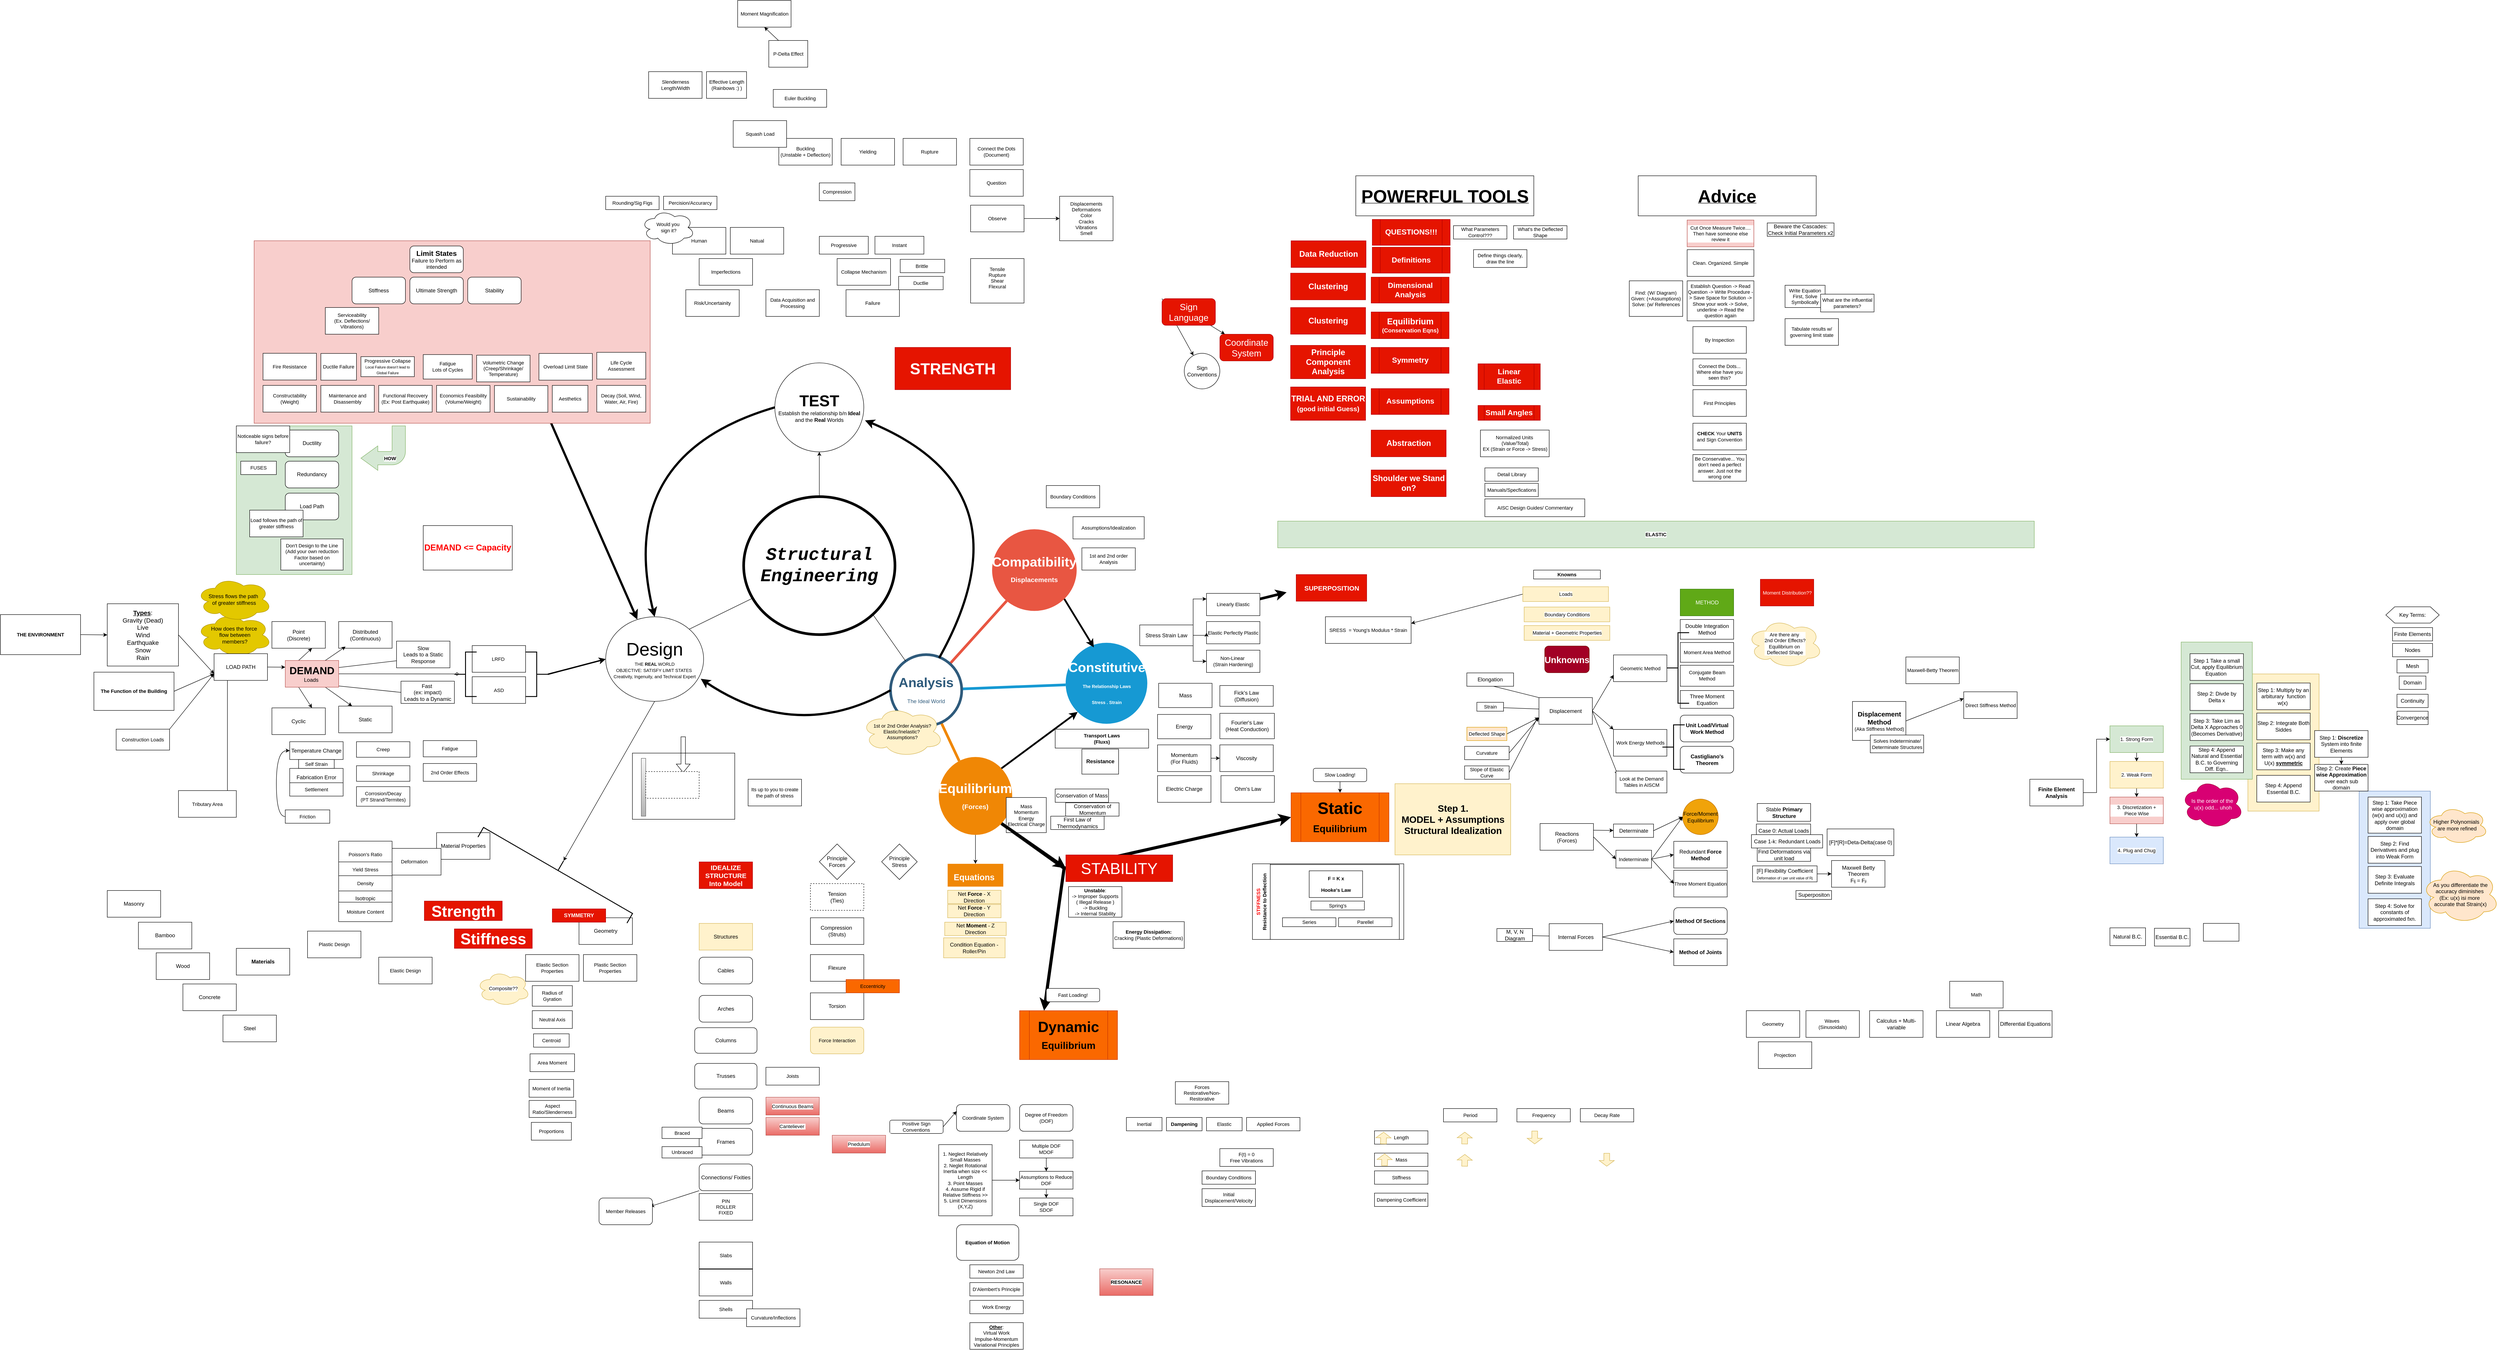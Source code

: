 <mxfile version="26.0.16">
  <diagram id="6a731a19-8d31-9384-78a2-239565b7b9f0" name="Page-1">
    <mxGraphModel dx="3816" dy="2400" grid="1" gridSize="10" guides="1" tooltips="1" connect="1" arrows="1" fold="1" page="1" pageScale="1" pageWidth="1169" pageHeight="827" background="none" math="0" shadow="0">
      <root>
        <mxCell id="0" />
        <mxCell id="1" parent="0" />
        <mxCell id="VQmzDQnIpMsTc2xFqu98-1606" value="" style="rounded=0;whiteSpace=wrap;html=1;fontFamily=Helvetica;fontSize=11;fontColor=default;labelBackgroundColor=default;" parent="1" vertex="1">
          <mxGeometry x="1963.25" y="1391.75" width="300" height="168.25" as="geometry" />
        </mxCell>
        <mxCell id="VQmzDQnIpMsTc2xFqu98-1532" value="" style="rounded=0;whiteSpace=wrap;html=1;fillColor=#dae8fc;strokeColor=#6c8ebf;" parent="1" vertex="1">
          <mxGeometry x="4420" y="1226.63" width="160" height="308.25" as="geometry" />
        </mxCell>
        <mxCell id="VQmzDQnIpMsTc2xFqu98-1527" value="" style="rounded=0;whiteSpace=wrap;html=1;fillColor=#fff2cc;strokeColor=#d6b656;" parent="1" vertex="1">
          <mxGeometry x="4170" y="963.37" width="160" height="308.25" as="geometry" />
        </mxCell>
        <mxCell id="VQmzDQnIpMsTc2xFqu98-1526" value="" style="rounded=0;whiteSpace=wrap;html=1;fillColor=#d5e8d4;strokeColor=#82b366;" parent="1" vertex="1">
          <mxGeometry x="4020" y="891.75" width="160" height="308.25" as="geometry" />
        </mxCell>
        <mxCell id="IjxKF1HIO3rGTl3Ejmte-1588" value="" style="rounded=0;whiteSpace=wrap;html=1;fontFamily=Helvetica;fontSize=11;labelBackgroundColor=default;fillColor=#d5e8d4;strokeColor=#82b366;" parent="1" vertex="1">
          <mxGeometry x="-350" y="406" width="260" height="334" as="geometry" />
        </mxCell>
        <mxCell id="VQmzDQnIpMsTc2xFqu98-1591" style="edgeStyle=none;shape=connector;rounded=0;orthogonalLoop=1;jettySize=auto;html=1;exitX=0.75;exitY=1;exitDx=0;exitDy=0;strokeColor=default;align=center;verticalAlign=middle;fontFamily=Helvetica;fontSize=11;fontColor=default;labelBackgroundColor=default;endArrow=classic;strokeWidth=5;" parent="1" source="IjxKF1HIO3rGTl3Ejmte-1587" target="tunzIx4tNhsC5PCZ-3-s-1566" edge="1">
          <mxGeometry relative="1" as="geometry" />
        </mxCell>
        <mxCell id="IjxKF1HIO3rGTl3Ejmte-1587" value="" style="rounded=0;whiteSpace=wrap;html=1;fontFamily=Helvetica;fontSize=11;labelBackgroundColor=default;fillColor=#f8cecc;strokeColor=#b85450;" parent="1" vertex="1">
          <mxGeometry x="-310" y="-10" width="890" height="410" as="geometry" />
        </mxCell>
        <mxCell id="1350" value="Constitutive&lt;div&gt;&lt;font size=&quot;1&quot;&gt;The Relationship Laws&lt;/font&gt;&lt;/div&gt;&lt;div&gt;&lt;font size=&quot;1&quot;&gt;Stress . Strain&lt;/font&gt;&lt;/div&gt;" style="ellipse;whiteSpace=wrap;html=1;shadow=0;fontFamily=Helvetica;fontSize=30;fontColor=#FFFFFF;align=center;strokeWidth=3;fillColor=#1699D3;strokeColor=none;fontStyle=1" parent="1" vertex="1">
          <mxGeometry x="1513.5" y="893.37" width="183.5" height="182" as="geometry" />
        </mxCell>
        <mxCell id="1352" value="Compatibility&lt;div style=&quot;line-height: 110%;&quot;&gt;&lt;font style=&quot;font-size: 15px;&quot;&gt;Displacements&lt;/font&gt;&lt;/div&gt;" style="ellipse;whiteSpace=wrap;html=1;shadow=0;fontFamily=Helvetica;fontSize=30;fontColor=#FFFFFF;align=center;strokeWidth=3;fillColor=#E85642;strokeColor=none;fontStyle=1" parent="1" vertex="1">
          <mxGeometry x="1348.25" y="638.25" width="190" height="183.5" as="geometry" />
        </mxCell>
        <mxCell id="tunzIx4tNhsC5PCZ-3-s-1543" value="" style="edgeStyle=orthogonalEdgeStyle;rounded=0;orthogonalLoop=1;jettySize=auto;html=1;" parent="1" source="1355" target="tunzIx4tNhsC5PCZ-3-s-1542" edge="1">
          <mxGeometry relative="1" as="geometry" />
        </mxCell>
        <mxCell id="IjxKF1HIO3rGTl3Ejmte-1527" style="edgeStyle=none;shape=connector;rounded=0;orthogonalLoop=1;jettySize=auto;html=1;exitX=1;exitY=1;exitDx=0;exitDy=0;entryX=0.25;entryY=0;entryDx=0;entryDy=0;strokeColor=default;align=center;verticalAlign=middle;fontFamily=Helvetica;fontSize=11;fontColor=default;labelBackgroundColor=default;endArrow=classic;strokeWidth=7;" parent="1" source="1355" target="NpMVmpPeoFZolYydam3e-1569" edge="1">
          <mxGeometry relative="1" as="geometry">
            <Array as="points">
              <mxPoint x="1510" y="1400" />
            </Array>
          </mxGeometry>
        </mxCell>
        <mxCell id="IjxKF1HIO3rGTl3Ejmte-1528" style="edgeStyle=none;shape=connector;rounded=0;orthogonalLoop=1;jettySize=auto;html=1;entryX=0;entryY=0.5;entryDx=0;entryDy=0;strokeColor=default;align=center;verticalAlign=middle;fontFamily=Helvetica;fontSize=11;fontColor=default;labelBackgroundColor=default;endArrow=classic;strokeWidth=7;" parent="1" target="NpMVmpPeoFZolYydam3e-1545" edge="1">
          <mxGeometry relative="1" as="geometry">
            <Array as="points">
              <mxPoint x="1510" y="1400" />
            </Array>
            <mxPoint x="1510" y="1400" as="sourcePoint" />
          </mxGeometry>
        </mxCell>
        <mxCell id="VQmzDQnIpMsTc2xFqu98-1554" style="rounded=0;orthogonalLoop=1;jettySize=auto;html=1;exitX=1;exitY=0;exitDx=0;exitDy=0;entryX=0;entryY=1;entryDx=0;entryDy=0;strokeWidth=4;" parent="1" source="1355" target="1350" edge="1">
          <mxGeometry relative="1" as="geometry" />
        </mxCell>
        <mxCell id="1355" value="Equilibrium&lt;div&gt;&lt;font style=&quot;font-size: 15px;&quot;&gt;(Forces)&lt;/font&gt;&lt;/div&gt;" style="ellipse;whiteSpace=wrap;html=1;shadow=0;fontFamily=Helvetica;fontSize=30;fontColor=#FFFFFF;align=center;strokeWidth=3;fillColor=#F08705;strokeColor=none;fontStyle=1" parent="1" vertex="1">
          <mxGeometry x="1228.38" y="1150" width="165" height="175" as="geometry" />
        </mxCell>
        <mxCell id="1359" style="endArrow=none;strokeWidth=6;strokeColor=#1699D3;html=1;" parent="1" source="1515" target="1350" edge="1">
          <mxGeometry relative="1" as="geometry" />
        </mxCell>
        <mxCell id="1361" style="endArrow=none;strokeWidth=6;strokeColor=#E85642;html=1;" parent="1" source="1515" target="1352" edge="1">
          <mxGeometry relative="1" as="geometry" />
        </mxCell>
        <mxCell id="1365" value="" style="edgeStyle=none;endArrow=none;strokeWidth=6;strokeColor=#F08705;html=1;" parent="1" source="1515" target="1355" edge="1">
          <mxGeometry x="181" y="226.5" width="100" height="100" as="geometry">
            <mxPoint x="181" y="326.5" as="sourcePoint" />
            <mxPoint x="281" y="226.5" as="targetPoint" />
          </mxGeometry>
        </mxCell>
        <mxCell id="1515" value="Analysis&lt;div&gt;&lt;span style=&quot;font-weight: normal;&quot;&gt;&lt;font style=&quot;font-size: 12px;&quot;&gt;The Ideal World&lt;/font&gt;&lt;/span&gt;&lt;/div&gt;" style="ellipse;whiteSpace=wrap;html=1;shadow=0;fontFamily=Helvetica;fontSize=30;fontColor=#2F5B7C;align=center;strokeColor=#2F5B7C;strokeWidth=6;fillColor=#FFFFFF;fontStyle=1;gradientColor=none;" parent="1" vertex="1">
          <mxGeometry x="1120" y="920" width="160" height="160" as="geometry" />
        </mxCell>
        <mxCell id="tunzIx4tNhsC5PCZ-3-s-1542" value="&lt;font style=&quot;font-size: 19px;&quot;&gt;Equations&amp;nbsp;&lt;/font&gt;" style="whiteSpace=wrap;html=1;fontSize=30;fillColor=#F08705;strokeColor=none;fontColor=#FFFFFF;shadow=0;strokeWidth=3;fontStyle=1;" parent="1" vertex="1">
          <mxGeometry x="1248.37" y="1390" width="125" height="51.25" as="geometry" />
        </mxCell>
        <mxCell id="tunzIx4tNhsC5PCZ-3-s-1552" value="" style="rounded=0;orthogonalLoop=1;jettySize=auto;html=1;" parent="1" source="tunzIx4tNhsC5PCZ-3-s-1549" target="tunzIx4tNhsC5PCZ-3-s-1551" edge="1">
          <mxGeometry relative="1" as="geometry" />
        </mxCell>
        <mxCell id="tunzIx4tNhsC5PCZ-3-s-1553" style="rounded=0;orthogonalLoop=1;jettySize=auto;html=1;exitX=0;exitY=0;exitDx=0;exitDy=0;" parent="1" source="tunzIx4tNhsC5PCZ-3-s-1549" target="tunzIx4tNhsC5PCZ-3-s-1554" edge="1">
          <mxGeometry relative="1" as="geometry">
            <mxPoint x="1620" y="1007.5" as="targetPoint" />
          </mxGeometry>
        </mxCell>
        <mxCell id="tunzIx4tNhsC5PCZ-3-s-1549" value="Sign Language" style="rounded=1;whiteSpace=wrap;html=1;fillColor=#e51400;fontColor=#ffffff;strokeColor=#B20000;fontSize=20;" parent="1" vertex="1">
          <mxGeometry x="1730" y="120" width="120" height="60" as="geometry" />
        </mxCell>
        <mxCell id="tunzIx4tNhsC5PCZ-3-s-1551" value="Coordinate System" style="rounded=1;whiteSpace=wrap;html=1;fillColor=#e51400;fontColor=#ffffff;strokeColor=#B20000;fontSize=20;" parent="1" vertex="1">
          <mxGeometry x="1860" y="200" width="120" height="60" as="geometry" />
        </mxCell>
        <mxCell id="tunzIx4tNhsC5PCZ-3-s-1554" value="Sign Conventions" style="ellipse;whiteSpace=wrap;html=1;aspect=fixed;" parent="1" vertex="1">
          <mxGeometry x="1780" y="242.87" width="80" height="80" as="geometry" />
        </mxCell>
        <mxCell id="tunzIx4tNhsC5PCZ-3-s-1556" value="&lt;font style=&quot;font-size: 20px;&quot;&gt;Unknowns&lt;/font&gt;" style="rounded=1;whiteSpace=wrap;html=1;fontStyle=1;fillColor=#a20025;strokeColor=#6F0000;fontColor=#ffffff;" parent="1" vertex="1">
          <mxGeometry x="2590" y="900.63" width="100" height="60" as="geometry" />
        </mxCell>
        <mxCell id="tunzIx4tNhsC5PCZ-3-s-1558" value="Unit Load/Virtual Work Method" style="rounded=1;whiteSpace=wrap;html=1;fontStyle=1" parent="1" vertex="1">
          <mxGeometry x="2894.5" y="1056" width="120" height="60" as="geometry" />
        </mxCell>
        <mxCell id="tunzIx4tNhsC5PCZ-3-s-1560" value="Method Of Sections" style="rounded=1;whiteSpace=wrap;html=1;fontStyle=1" parent="1" vertex="1">
          <mxGeometry x="2880" y="1488.63" width="120" height="60" as="geometry" />
        </mxCell>
        <UserObject label="Method of Joints" link="https://docs.google.com/document/d/1qKMW7NeOgUAAiH5iQ20y56khjZ6Fsbpt2UJUhOpdK8c/edit?usp=sharing" linkTarget="_blank" id="tunzIx4tNhsC5PCZ-3-s-1561">
          <mxCell style="rounded=0;whiteSpace=wrap;html=1;fontStyle=1" parent="1" vertex="1">
            <mxGeometry x="2880" y="1558.63" width="120" height="60" as="geometry" />
          </mxCell>
        </UserObject>
        <mxCell id="IjxKF1HIO3rGTl3Ejmte-1515" style="rounded=0;orthogonalLoop=1;jettySize=auto;html=1;exitX=0.5;exitY=0;exitDx=0;exitDy=0;entryX=0.5;entryY=1;entryDx=0;entryDy=0;" parent="1" source="tunzIx4tNhsC5PCZ-3-s-1562" target="tunzIx4tNhsC5PCZ-3-s-1567" edge="1">
          <mxGeometry relative="1" as="geometry" />
        </mxCell>
        <mxCell id="tunzIx4tNhsC5PCZ-3-s-1562" value="&lt;font face=&quot;Courier New&quot; style=&quot;font-size: 40px;&quot;&gt;&lt;b style=&quot;&quot;&gt;&lt;i style=&quot;&quot;&gt;Structural Engineering&lt;/i&gt;&lt;/b&gt;&lt;/font&gt;" style="ellipse;whiteSpace=wrap;html=1;strokeWidth=6;" parent="1" vertex="1">
          <mxGeometry x="790" y="565" width="340" height="310" as="geometry" />
        </mxCell>
        <mxCell id="tunzIx4tNhsC5PCZ-3-s-1564" value="" style="endArrow=none;html=1;rounded=0;entryX=1;entryY=1;entryDx=0;entryDy=0;" parent="1" source="1515" target="tunzIx4tNhsC5PCZ-3-s-1562" edge="1">
          <mxGeometry width="50" height="50" relative="1" as="geometry">
            <mxPoint x="860" y="880" as="sourcePoint" />
            <mxPoint x="910" y="830" as="targetPoint" />
          </mxGeometry>
        </mxCell>
        <mxCell id="tunzIx4tNhsC5PCZ-3-s-1565" value="" style="endArrow=none;html=1;rounded=0;exitX=1;exitY=0;exitDx=0;exitDy=0;" parent="1" source="tunzIx4tNhsC5PCZ-3-s-1566" target="tunzIx4tNhsC5PCZ-3-s-1562" edge="1">
          <mxGeometry width="50" height="50" relative="1" as="geometry">
            <mxPoint x="650" y="960" as="sourcePoint" />
            <mxPoint x="1030" y="900" as="targetPoint" />
          </mxGeometry>
        </mxCell>
        <mxCell id="VQmzDQnIpMsTc2xFqu98-1589" style="edgeStyle=none;shape=connector;rounded=0;orthogonalLoop=1;jettySize=auto;html=1;exitX=0.5;exitY=1;exitDx=0;exitDy=0;strokeColor=default;align=center;verticalAlign=middle;fontFamily=Helvetica;fontSize=11;fontColor=default;labelBackgroundColor=default;endArrow=classic;" parent="1" source="tunzIx4tNhsC5PCZ-3-s-1566" target="VQmzDQnIpMsTc2xFqu98-1652" edge="1">
          <mxGeometry relative="1" as="geometry">
            <mxPoint x="330" y="1400" as="targetPoint" />
          </mxGeometry>
        </mxCell>
        <mxCell id="tunzIx4tNhsC5PCZ-3-s-1566" value="&lt;font style=&quot;font-size: 41px;&quot;&gt;Design&lt;/font&gt;&lt;div&gt;&lt;font size=&quot;1&quot; style=&quot;&quot;&gt;THE &lt;b&gt;REAL &lt;/b&gt;WORLD&lt;/font&gt;&lt;/div&gt;&lt;div&gt;&lt;font size=&quot;1&quot; style=&quot;&quot;&gt;OBJECTIVE: SATISFY LIMIT STATES&amp;nbsp;&lt;/font&gt;&lt;/div&gt;&lt;div&gt;&lt;font size=&quot;1&quot; style=&quot;&quot;&gt;Creativity, Ingenuity, and Technical Expert&lt;/font&gt;&lt;/div&gt;" style="ellipse;whiteSpace=wrap;html=1;" parent="1" vertex="1">
          <mxGeometry x="480" y="835" width="220" height="190" as="geometry" />
        </mxCell>
        <mxCell id="VQmzDQnIpMsTc2xFqu98-1597" style="edgeStyle=none;shape=connector;rounded=0;orthogonalLoop=1;jettySize=auto;html=1;exitX=0;exitY=0.5;exitDx=0;exitDy=0;entryX=0.5;entryY=0;entryDx=0;entryDy=0;strokeColor=default;align=center;verticalAlign=middle;fontFamily=Helvetica;fontSize=11;fontColor=default;labelBackgroundColor=default;endArrow=classic;curved=1;strokeWidth=5;" parent="1" source="tunzIx4tNhsC5PCZ-3-s-1567" target="tunzIx4tNhsC5PCZ-3-s-1566" edge="1">
          <mxGeometry relative="1" as="geometry">
            <Array as="points">
              <mxPoint x="500" y="470" />
            </Array>
          </mxGeometry>
        </mxCell>
        <mxCell id="tunzIx4tNhsC5PCZ-3-s-1567" value="&lt;b&gt;&lt;font style=&quot;font-size: 35px;&quot;&gt;TEST&lt;/font&gt;&lt;/b&gt;&lt;div&gt;&lt;font&gt;Establish the relationship b/n &lt;b&gt;Ideal &lt;/b&gt;and the &lt;b&gt;Real &lt;/b&gt;Worlds&lt;/font&gt;&lt;/div&gt;" style="ellipse;whiteSpace=wrap;html=1;" parent="1" vertex="1">
          <mxGeometry x="860" y="264.37" width="200" height="200" as="geometry" />
        </mxCell>
        <mxCell id="tunzIx4tNhsC5PCZ-3-s-1583" value="METHOD" style="rounded=0;whiteSpace=wrap;html=1;fillColor=#60a917;fontColor=#ffffff;strokeColor=#2D7600;" parent="1" vertex="1">
          <mxGeometry x="2894.5" y="772.76" width="120" height="60" as="geometry" />
        </mxCell>
        <mxCell id="hRcAGuIF9GtKOeHrfG8j-1515" value="Geometry" style="whiteSpace=wrap;html=1;" parent="1" vertex="1">
          <mxGeometry x="420" y="1511.25" width="120" height="60" as="geometry" />
        </mxCell>
        <mxCell id="hRcAGuIF9GtKOeHrfG8j-1516" value="Material Properties" style="whiteSpace=wrap;html=1;" parent="1" vertex="1">
          <mxGeometry x="100" y="1320" width="120" height="60" as="geometry" />
        </mxCell>
        <mxCell id="NpMVmpPeoFZolYydam3e-1530" style="edgeStyle=none;shape=connector;rounded=0;orthogonalLoop=1;jettySize=auto;html=1;exitX=0.25;exitY=0;exitDx=0;exitDy=0;entryX=0.75;entryY=1;entryDx=0;entryDy=0;strokeColor=default;align=center;verticalAlign=middle;fontFamily=Helvetica;fontSize=11;fontColor=default;labelBackgroundColor=default;endArrow=classic;" parent="1" source="hRcAGuIF9GtKOeHrfG8j-1517" target="NpMVmpPeoFZolYydam3e-1528" edge="1">
          <mxGeometry relative="1" as="geometry" />
        </mxCell>
        <mxCell id="NpMVmpPeoFZolYydam3e-1532" style="edgeStyle=none;shape=connector;rounded=0;orthogonalLoop=1;jettySize=auto;html=1;exitX=0.75;exitY=1;exitDx=0;exitDy=0;entryX=0.25;entryY=0;entryDx=0;entryDy=0;strokeColor=default;align=center;verticalAlign=middle;fontFamily=Helvetica;fontSize=11;fontColor=default;labelBackgroundColor=default;endArrow=classic;" parent="1" source="hRcAGuIF9GtKOeHrfG8j-1517" target="hRcAGuIF9GtKOeHrfG8j-1519" edge="1">
          <mxGeometry relative="1" as="geometry" />
        </mxCell>
        <mxCell id="NpMVmpPeoFZolYydam3e-1533" style="edgeStyle=none;shape=connector;rounded=0;orthogonalLoop=1;jettySize=auto;html=1;exitX=0.25;exitY=1;exitDx=0;exitDy=0;entryX=0.75;entryY=0;entryDx=0;entryDy=0;strokeColor=default;align=center;verticalAlign=middle;fontFamily=Helvetica;fontSize=11;fontColor=default;labelBackgroundColor=default;endArrow=classic;" parent="1" source="hRcAGuIF9GtKOeHrfG8j-1517" target="hRcAGuIF9GtKOeHrfG8j-1518" edge="1">
          <mxGeometry relative="1" as="geometry" />
        </mxCell>
        <mxCell id="NpMVmpPeoFZolYydam3e-1598" style="edgeStyle=none;shape=connector;rounded=0;orthogonalLoop=1;jettySize=auto;html=1;exitX=0;exitY=0.5;exitDx=0;exitDy=0;entryX=1;entryY=0.5;entryDx=0;entryDy=0;strokeColor=default;align=center;verticalAlign=middle;fontFamily=Helvetica;fontSize=11;fontColor=default;labelBackgroundColor=default;endArrow=classic;" parent="1" source="hRcAGuIF9GtKOeHrfG8j-1517" target="NpMVmpPeoFZolYydam3e-1596" edge="1">
          <mxGeometry relative="1" as="geometry" />
        </mxCell>
        <mxCell id="NpMVmpPeoFZolYydam3e-1599" style="edgeStyle=none;shape=connector;rounded=0;orthogonalLoop=1;jettySize=auto;html=1;exitX=0;exitY=0.75;exitDx=0;exitDy=0;entryX=1;entryY=0.75;entryDx=0;entryDy=0;strokeColor=default;align=center;verticalAlign=middle;fontFamily=Helvetica;fontSize=11;fontColor=default;labelBackgroundColor=default;endArrow=classic;" parent="1" source="hRcAGuIF9GtKOeHrfG8j-1517" target="NpMVmpPeoFZolYydam3e-1597" edge="1">
          <mxGeometry relative="1" as="geometry" />
        </mxCell>
        <mxCell id="VQmzDQnIpMsTc2xFqu98-1582" style="edgeStyle=none;shape=connector;rounded=0;orthogonalLoop=1;jettySize=auto;html=1;exitX=1;exitY=0.5;exitDx=0;exitDy=0;strokeColor=default;align=center;verticalAlign=middle;fontFamily=Helvetica;fontSize=11;fontColor=default;labelBackgroundColor=default;endArrow=diamond;endFill=0;" parent="1" source="hRcAGuIF9GtKOeHrfG8j-1517" edge="1">
          <mxGeometry relative="1" as="geometry">
            <mxPoint x="150.0" y="963.454" as="targetPoint" />
          </mxGeometry>
        </mxCell>
        <mxCell id="hRcAGuIF9GtKOeHrfG8j-1517" value="&lt;b&gt;&lt;font style=&quot;font-size: 23px;&quot;&gt;DEMAND&lt;/font&gt;&lt;/b&gt;&lt;div&gt;Loads&lt;b&gt;&amp;nbsp;&lt;/b&gt;&lt;/div&gt;" style="whiteSpace=wrap;html=1;fillColor=#f8cecc;strokeColor=#b85450;" parent="1" vertex="1">
          <mxGeometry x="-240" y="933.13" width="120" height="60" as="geometry" />
        </mxCell>
        <mxCell id="hRcAGuIF9GtKOeHrfG8j-1518" value="Cyclic" style="whiteSpace=wrap;html=1;" parent="1" vertex="1">
          <mxGeometry x="-270" y="1039.63" width="120" height="60" as="geometry" />
        </mxCell>
        <mxCell id="hRcAGuIF9GtKOeHrfG8j-1519" value="Static" style="whiteSpace=wrap;html=1;" parent="1" vertex="1">
          <mxGeometry x="-120" y="1035.63" width="120" height="60" as="geometry" />
        </mxCell>
        <mxCell id="hRcAGuIF9GtKOeHrfG8j-1524" value="Tension&lt;div&gt;(Ties)&lt;/div&gt;" style="whiteSpace=wrap;html=1;dashed=1;" parent="1" vertex="1">
          <mxGeometry x="940" y="1434.5" width="120" height="60" as="geometry" />
        </mxCell>
        <mxCell id="hRcAGuIF9GtKOeHrfG8j-1525" value="Compression&amp;nbsp;&lt;div&gt;(Struts)&lt;/div&gt;" style="whiteSpace=wrap;html=1;" parent="1" vertex="1">
          <mxGeometry x="940" y="1511.25" width="120" height="60" as="geometry" />
        </mxCell>
        <mxCell id="hRcAGuIF9GtKOeHrfG8j-1526" value="Flexure" style="whiteSpace=wrap;html=1;" parent="1" vertex="1">
          <mxGeometry x="940" y="1594" width="120" height="60" as="geometry" />
        </mxCell>
        <mxCell id="hRcAGuIF9GtKOeHrfG8j-1527" value="Torsion" style="whiteSpace=wrap;html=1;" parent="1" vertex="1">
          <mxGeometry x="940" y="1680" width="120" height="60" as="geometry" />
        </mxCell>
        <mxCell id="hRcAGuIF9GtKOeHrfG8j-1528" value="Structures" style="whiteSpace=wrap;html=1;fillColor=#fff2cc;strokeColor=#d6b656;" parent="1" vertex="1">
          <mxGeometry x="690" y="1523.88" width="120" height="60" as="geometry" />
        </mxCell>
        <mxCell id="hRcAGuIF9GtKOeHrfG8j-1529" value="Cables" style="rounded=1;whiteSpace=wrap;html=1;" parent="1" vertex="1">
          <mxGeometry x="690" y="1599.88" width="120" height="60" as="geometry" />
        </mxCell>
        <mxCell id="hRcAGuIF9GtKOeHrfG8j-1531" value="Beams" style="rounded=1;whiteSpace=wrap;html=1;" parent="1" vertex="1">
          <mxGeometry x="690" y="1914.51" width="120" height="60" as="geometry" />
        </mxCell>
        <mxCell id="hRcAGuIF9GtKOeHrfG8j-1532" value="Frames" style="rounded=1;whiteSpace=wrap;html=1;" parent="1" vertex="1">
          <mxGeometry x="690" y="1984.51" width="120" height="60" as="geometry" />
        </mxCell>
        <mxCell id="hRcAGuIF9GtKOeHrfG8j-1533" value="Trusses" style="rounded=1;whiteSpace=wrap;html=1;" parent="1" vertex="1">
          <mxGeometry x="680" y="1838.51" width="140" height="57.5" as="geometry" />
        </mxCell>
        <mxCell id="VQmzDQnIpMsTc2xFqu98-1599" style="edgeStyle=none;shape=connector;rounded=0;orthogonalLoop=1;jettySize=auto;html=1;exitX=0;exitY=1;exitDx=0;exitDy=0;strokeColor=default;align=center;verticalAlign=middle;fontFamily=Helvetica;fontSize=11;fontColor=default;labelBackgroundColor=default;endArrow=classic;" parent="1" source="hRcAGuIF9GtKOeHrfG8j-1535" edge="1">
          <mxGeometry relative="1" as="geometry">
            <mxPoint x="580" y="2160.0" as="targetPoint" />
          </mxGeometry>
        </mxCell>
        <mxCell id="hRcAGuIF9GtKOeHrfG8j-1535" value="Connections/ Fixities" style="rounded=1;whiteSpace=wrap;html=1;" parent="1" vertex="1">
          <mxGeometry x="690" y="2064.51" width="120" height="60" as="geometry" />
        </mxCell>
        <mxCell id="hRcAGuIF9GtKOeHrfG8j-1536" value="Principle Forces" style="rhombus;whiteSpace=wrap;html=1;" parent="1" vertex="1">
          <mxGeometry x="960" y="1345.37" width="80" height="80" as="geometry" />
        </mxCell>
        <mxCell id="hRcAGuIF9GtKOeHrfG8j-1538" value="How does the force&lt;div&gt;&amp;nbsp;flow between&lt;/div&gt;&lt;div&gt;&amp;nbsp;members?&lt;/div&gt;" style="ellipse;shape=cloud;whiteSpace=wrap;html=1;fillColor=#e3c800;fontColor=#000000;strokeColor=#B09500;" parent="1" vertex="1">
          <mxGeometry x="-440" y="825.63" width="170" height="100" as="geometry" />
        </mxCell>
        <mxCell id="hRcAGuIF9GtKOeHrfG8j-1546" value="Stiffness" style="rounded=0;whiteSpace=wrap;html=1;fillColor=#e51400;strokeColor=#B20000;fontSize=35;fontStyle=1;fontColor=#ffffff;" parent="1" vertex="1">
          <mxGeometry x="140" y="1536.25" width="175" height="43.75" as="geometry" />
        </mxCell>
        <mxCell id="hRcAGuIF9GtKOeHrfG8j-1547" value="Ultimate Strength" style="rounded=1;whiteSpace=wrap;html=1;" parent="1" vertex="1">
          <mxGeometry x="40" y="71.75" width="120" height="60" as="geometry" />
        </mxCell>
        <mxCell id="hRcAGuIF9GtKOeHrfG8j-1548" value="Ductility" style="rounded=1;whiteSpace=wrap;html=1;" parent="1" vertex="1">
          <mxGeometry x="-240" y="415.37" width="120" height="60" as="geometry" />
        </mxCell>
        <mxCell id="hRcAGuIF9GtKOeHrfG8j-1549" value="Redundancy" style="rounded=1;whiteSpace=wrap;html=1;" parent="1" vertex="1">
          <mxGeometry x="-240" y="485.37" width="120" height="60" as="geometry" />
        </mxCell>
        <mxCell id="hRcAGuIF9GtKOeHrfG8j-1550" value="&lt;b&gt;&lt;font style=&quot;font-size: 16px;&quot;&gt;Limit States&lt;/font&gt;&lt;/b&gt;&lt;div&gt;Failure to Perform as intended&lt;/div&gt;" style="rounded=1;whiteSpace=wrap;html=1;" parent="1" vertex="1">
          <mxGeometry x="40" y="1.75" width="120" height="60" as="geometry" />
        </mxCell>
        <mxCell id="VQmzDQnIpMsTc2xFqu98-1651" style="edgeStyle=none;shape=connector;rounded=0;orthogonalLoop=1;jettySize=auto;html=1;exitX=1;exitY=0.5;exitDx=0;exitDy=0;entryX=0;entryY=0.25;entryDx=0;entryDy=0;strokeColor=default;align=center;verticalAlign=middle;fontFamily=Helvetica;fontSize=11;fontColor=default;labelBackgroundColor=default;endArrow=classic;" parent="1" source="hRcAGuIF9GtKOeHrfG8j-1551" target="hRcAGuIF9GtKOeHrfG8j-1517" edge="1">
          <mxGeometry relative="1" as="geometry" />
        </mxCell>
        <mxCell id="VQmzDQnIpMsTc2xFqu98-1663" style="edgeStyle=none;shape=connector;rounded=0;orthogonalLoop=1;jettySize=auto;html=1;exitX=0.25;exitY=1;exitDx=0;exitDy=0;strokeColor=default;align=center;verticalAlign=middle;fontFamily=Helvetica;fontSize=11;fontColor=default;labelBackgroundColor=default;endArrow=classic;" parent="1" source="hRcAGuIF9GtKOeHrfG8j-1551" edge="1">
          <mxGeometry relative="1" as="geometry">
            <mxPoint x="-370" y="1240" as="targetPoint" />
          </mxGeometry>
        </mxCell>
        <mxCell id="hRcAGuIF9GtKOeHrfG8j-1551" value="LOAD PATH" style="rounded=0;whiteSpace=wrap;html=1;" parent="1" vertex="1">
          <mxGeometry x="-400" y="917.87" width="120" height="60" as="geometry" />
        </mxCell>
        <mxCell id="hRcAGuIF9GtKOeHrfG8j-1561" value="Isotropic" style="rounded=0;whiteSpace=wrap;html=1;" parent="1" vertex="1">
          <mxGeometry x="-120" y="1445.74" width="120" height="44.26" as="geometry" />
        </mxCell>
        <mxCell id="VQmzDQnIpMsTc2xFqu98-1533" style="edgeStyle=orthogonalEdgeStyle;rounded=0;orthogonalLoop=1;jettySize=auto;html=1;exitX=1;exitY=0.5;exitDx=0;exitDy=0;entryX=0;entryY=0.5;entryDx=0;entryDy=0;" parent="1" source="NpMVmpPeoFZolYydam3e-1515" target="NpMVmpPeoFZolYydam3e-1525" edge="1">
          <mxGeometry relative="1" as="geometry" />
        </mxCell>
        <mxCell id="NpMVmpPeoFZolYydam3e-1515" value="Finite Element Analysis" style="whiteSpace=wrap;html=1;fontStyle=1" parent="1" vertex="1">
          <mxGeometry x="3680" y="1200" width="120" height="60" as="geometry" />
        </mxCell>
        <mxCell id="NpMVmpPeoFZolYydam3e-1521" style="rounded=0;orthogonalLoop=1;jettySize=auto;html=1;exitX=1;exitY=0.5;exitDx=0;exitDy=0;entryX=0;entryY=0.5;entryDx=0;entryDy=0;" parent="1" source="NpMVmpPeoFZolYydam3e-1516" target="NpMVmpPeoFZolYydam3e-1520" edge="1">
          <mxGeometry relative="1" as="geometry" />
        </mxCell>
        <mxCell id="NpMVmpPeoFZolYydam3e-1523" style="edgeStyle=none;shape=connector;rounded=0;orthogonalLoop=1;jettySize=auto;html=1;exitX=1;exitY=0.5;exitDx=0;exitDy=0;entryX=0;entryY=0.5;entryDx=0;entryDy=0;strokeColor=default;align=center;verticalAlign=middle;fontFamily=Helvetica;fontSize=11;fontColor=default;labelBackgroundColor=default;endArrow=classic;" parent="1" source="NpMVmpPeoFZolYydam3e-1516" target="NpMVmpPeoFZolYydam3e-1522" edge="1">
          <mxGeometry relative="1" as="geometry" />
        </mxCell>
        <mxCell id="NpMVmpPeoFZolYydam3e-1552" style="rounded=0;orthogonalLoop=1;jettySize=auto;html=1;exitX=1;exitY=0.5;exitDx=0;exitDy=0;entryX=0;entryY=0.75;entryDx=0;entryDy=0;" parent="1" source="NpMVmpPeoFZolYydam3e-1516" target="VQmzDQnIpMsTc2xFqu98-1565" edge="1">
          <mxGeometry relative="1" as="geometry" />
        </mxCell>
        <mxCell id="VQmzDQnIpMsTc2xFqu98-1567" style="edgeStyle=none;shape=connector;rounded=0;orthogonalLoop=1;jettySize=auto;html=1;exitX=1;exitY=0.5;exitDx=0;exitDy=0;entryX=0;entryY=0;entryDx=0;entryDy=0;strokeColor=default;align=center;verticalAlign=middle;fontFamily=Helvetica;fontSize=11;fontColor=default;labelBackgroundColor=default;endArrow=classic;" parent="1" source="NpMVmpPeoFZolYydam3e-1516" target="VQmzDQnIpMsTc2xFqu98-1566" edge="1">
          <mxGeometry relative="1" as="geometry" />
        </mxCell>
        <mxCell id="VQmzDQnIpMsTc2xFqu98-1572" style="edgeStyle=none;shape=connector;rounded=0;orthogonalLoop=1;jettySize=auto;html=1;exitX=1;exitY=0.5;exitDx=0;exitDy=0;strokeColor=default;align=center;verticalAlign=middle;fontFamily=Helvetica;fontSize=11;fontColor=default;labelBackgroundColor=default;endArrow=classic;" parent="1" source="NpMVmpPeoFZolYydam3e-1516" edge="1">
          <mxGeometry relative="1" as="geometry">
            <mxPoint x="2754.5" y="1190.63" as="targetPoint" />
          </mxGeometry>
        </mxCell>
        <mxCell id="NpMVmpPeoFZolYydam3e-1516" value="Displacement" style="whiteSpace=wrap;html=1;" parent="1" vertex="1">
          <mxGeometry x="2577" y="1016.5" width="120" height="60" as="geometry" />
        </mxCell>
        <mxCell id="NpMVmpPeoFZolYydam3e-1556" style="edgeStyle=none;shape=connector;rounded=0;orthogonalLoop=1;jettySize=auto;html=1;exitX=1;exitY=0.5;exitDx=0;exitDy=0;entryX=0;entryY=0.5;entryDx=0;entryDy=0;strokeColor=default;align=center;verticalAlign=middle;fontFamily=Helvetica;fontSize=11;fontColor=default;labelBackgroundColor=default;endArrow=classic;" parent="1" source="NpMVmpPeoFZolYydam3e-1517" target="NpMVmpPeoFZolYydam3e-1555" edge="1">
          <mxGeometry relative="1" as="geometry" />
        </mxCell>
        <mxCell id="KIudgvlXr00xyUqwIGFT-1540" style="rounded=0;orthogonalLoop=1;jettySize=auto;html=1;exitX=1;exitY=0.25;exitDx=0;exitDy=0;" edge="1" parent="1" source="NpMVmpPeoFZolYydam3e-1517" target="KIudgvlXr00xyUqwIGFT-1539">
          <mxGeometry relative="1" as="geometry" />
        </mxCell>
        <mxCell id="NpMVmpPeoFZolYydam3e-1517" value="Reactions&lt;div&gt;(Forces)&lt;/div&gt;" style="whiteSpace=wrap;html=1;" parent="1" vertex="1">
          <mxGeometry x="2579.5" y="1299.5" width="120" height="60" as="geometry" />
        </mxCell>
        <mxCell id="NpMVmpPeoFZolYydam3e-1524" style="edgeStyle=none;shape=connector;rounded=0;orthogonalLoop=1;jettySize=auto;html=1;exitX=1;exitY=0.5;exitDx=0;exitDy=0;entryX=0;entryY=0.5;entryDx=0;entryDy=0;strokeColor=default;align=center;verticalAlign=middle;fontFamily=Helvetica;fontSize=11;fontColor=default;labelBackgroundColor=default;endArrow=classic;" parent="1" source="NpMVmpPeoFZolYydam3e-1518" target="NpMVmpPeoFZolYydam3e-1519" edge="1">
          <mxGeometry relative="1" as="geometry" />
        </mxCell>
        <mxCell id="NpMVmpPeoFZolYydam3e-1538" style="edgeStyle=none;shape=connector;rounded=0;orthogonalLoop=1;jettySize=auto;html=1;exitX=1;exitY=0.5;exitDx=0;exitDy=0;entryX=0;entryY=0.5;entryDx=0;entryDy=0;strokeColor=default;align=center;verticalAlign=middle;fontFamily=Helvetica;fontSize=11;fontColor=default;labelBackgroundColor=default;endArrow=classic;" parent="1" source="NpMVmpPeoFZolYydam3e-1518" target="tunzIx4tNhsC5PCZ-3-s-1560" edge="1">
          <mxGeometry relative="1" as="geometry" />
        </mxCell>
        <mxCell id="NpMVmpPeoFZolYydam3e-1539" style="edgeStyle=none;shape=connector;rounded=0;orthogonalLoop=1;jettySize=auto;html=1;exitX=1;exitY=0.5;exitDx=0;exitDy=0;entryX=0;entryY=0.5;entryDx=0;entryDy=0;strokeColor=default;align=center;verticalAlign=middle;fontFamily=Helvetica;fontSize=11;fontColor=default;labelBackgroundColor=default;endArrow=classic;" parent="1" source="NpMVmpPeoFZolYydam3e-1518" target="tunzIx4tNhsC5PCZ-3-s-1561" edge="1">
          <mxGeometry relative="1" as="geometry" />
        </mxCell>
        <mxCell id="NpMVmpPeoFZolYydam3e-1518" value="Internal Forces" style="whiteSpace=wrap;html=1;" parent="1" vertex="1">
          <mxGeometry x="2600" y="1524.51" width="120" height="60" as="geometry" />
        </mxCell>
        <mxCell id="NpMVmpPeoFZolYydam3e-1519" value="M, V, N Diagram" style="whiteSpace=wrap;html=1;" parent="1" vertex="1">
          <mxGeometry x="2482.5" y="1535.51" width="80" height="29" as="geometry" />
        </mxCell>
        <mxCell id="NpMVmpPeoFZolYydam3e-1520" value="Elongation" style="whiteSpace=wrap;html=1;" parent="1" vertex="1">
          <mxGeometry x="2415" y="961.06" width="105" height="30" as="geometry" />
        </mxCell>
        <mxCell id="NpMVmpPeoFZolYydam3e-1522" value="Strain" style="whiteSpace=wrap;html=1;fontFamily=Helvetica;fontSize=11;fontColor=default;labelBackgroundColor=default;" parent="1" vertex="1">
          <mxGeometry x="2437.5" y="1027.12" width="60" height="20" as="geometry" />
        </mxCell>
        <mxCell id="VQmzDQnIpMsTc2xFqu98-1534" style="edgeStyle=orthogonalEdgeStyle;rounded=0;orthogonalLoop=1;jettySize=auto;html=1;exitX=0.5;exitY=1;exitDx=0;exitDy=0;entryX=0.5;entryY=0;entryDx=0;entryDy=0;" parent="1" source="NpMVmpPeoFZolYydam3e-1525" target="NpMVmpPeoFZolYydam3e-1526" edge="1">
          <mxGeometry relative="1" as="geometry" />
        </mxCell>
        <mxCell id="NpMVmpPeoFZolYydam3e-1525" value="1. Strong Form" style="whiteSpace=wrap;html=1;fontFamily=Helvetica;fontSize=11;labelBackgroundColor=default;fillColor=#d5e8d4;strokeColor=#82b366;" parent="1" vertex="1">
          <mxGeometry x="3860" y="1080" width="120" height="60" as="geometry" />
        </mxCell>
        <mxCell id="VQmzDQnIpMsTc2xFqu98-1535" style="edgeStyle=orthogonalEdgeStyle;rounded=0;orthogonalLoop=1;jettySize=auto;html=1;exitX=0.5;exitY=1;exitDx=0;exitDy=0;entryX=0.5;entryY=0;entryDx=0;entryDy=0;" parent="1" source="NpMVmpPeoFZolYydam3e-1526" target="NpMVmpPeoFZolYydam3e-1527" edge="1">
          <mxGeometry relative="1" as="geometry" />
        </mxCell>
        <mxCell id="NpMVmpPeoFZolYydam3e-1526" value="2. Weak Form" style="whiteSpace=wrap;html=1;fontFamily=Helvetica;fontSize=11;labelBackgroundColor=default;fillColor=#fff2cc;strokeColor=#d6b656;" parent="1" vertex="1">
          <mxGeometry x="3860" y="1160" width="120" height="60" as="geometry" />
        </mxCell>
        <mxCell id="VQmzDQnIpMsTc2xFqu98-1536" style="edgeStyle=orthogonalEdgeStyle;rounded=0;orthogonalLoop=1;jettySize=auto;html=1;exitX=0.5;exitY=1;exitDx=0;exitDy=0;entryX=0.5;entryY=0;entryDx=0;entryDy=0;" parent="1" source="NpMVmpPeoFZolYydam3e-1527" target="NpMVmpPeoFZolYydam3e-1534" edge="1">
          <mxGeometry relative="1" as="geometry" />
        </mxCell>
        <mxCell id="NpMVmpPeoFZolYydam3e-1527" value="3. Discretization + Piece Wise" style="whiteSpace=wrap;html=1;fontFamily=Helvetica;fontSize=11;labelBackgroundColor=default;fillColor=#f8cecc;strokeColor=#b85450;" parent="1" vertex="1">
          <mxGeometry x="3860" y="1240" width="120" height="60" as="geometry" />
        </mxCell>
        <mxCell id="NpMVmpPeoFZolYydam3e-1528" value="Point&lt;div&gt;(Discrete)&lt;/div&gt;" style="whiteSpace=wrap;html=1;" parent="1" vertex="1">
          <mxGeometry x="-270" y="845.63" width="120" height="60" as="geometry" />
        </mxCell>
        <mxCell id="NpMVmpPeoFZolYydam3e-1529" value="Distributed&lt;div&gt;(Continuous)&lt;/div&gt;" style="whiteSpace=wrap;html=1;" parent="1" vertex="1">
          <mxGeometry x="-120" y="845.63" width="120" height="60" as="geometry" />
        </mxCell>
        <mxCell id="NpMVmpPeoFZolYydam3e-1531" style="edgeStyle=none;shape=connector;rounded=0;orthogonalLoop=1;jettySize=auto;html=1;exitX=0.75;exitY=0;exitDx=0;exitDy=0;entryX=0.129;entryY=0.94;entryDx=0;entryDy=0;entryPerimeter=0;strokeColor=default;align=center;verticalAlign=middle;fontFamily=Helvetica;fontSize=11;fontColor=default;labelBackgroundColor=default;endArrow=classic;" parent="1" source="hRcAGuIF9GtKOeHrfG8j-1517" target="NpMVmpPeoFZolYydam3e-1529" edge="1">
          <mxGeometry relative="1" as="geometry" />
        </mxCell>
        <mxCell id="NpMVmpPeoFZolYydam3e-1534" value="4. Plug and Chug" style="whiteSpace=wrap;html=1;fontFamily=Helvetica;fontSize=11;labelBackgroundColor=default;fillColor=#dae8fc;strokeColor=#6c8ebf;" parent="1" vertex="1">
          <mxGeometry x="3860" y="1330" width="120" height="60" as="geometry" />
        </mxCell>
        <mxCell id="NpMVmpPeoFZolYydam3e-1543" value="Force/Moment Equilibrium" style="ellipse;whiteSpace=wrap;html=1;fillColor=#f0a30a;fontColor=#000000;strokeColor=#BD7000;" parent="1" vertex="1">
          <mxGeometry x="2900" y="1244.5" width="80" height="80" as="geometry" />
        </mxCell>
        <mxCell id="NpMVmpPeoFZolYydam3e-1544" value="Redundant &lt;b&gt;Force Method&lt;/b&gt;" style="whiteSpace=wrap;html=1;" parent="1" vertex="1">
          <mxGeometry x="2880" y="1339.5" width="120" height="60" as="geometry" />
        </mxCell>
        <UserObject label="&lt;div&gt;&lt;b&gt;&lt;font style=&quot;font-size: 37px;&quot;&gt;Static&lt;/font&gt;&lt;font style=&quot;font-size: 22px;&quot;&gt; Equilibrium&lt;/font&gt;&lt;/b&gt;&lt;/div&gt;" link="https://docs.google.com/document/d/1qKMW7NeOgUAAiH5iQ20y56khjZ6Fsbpt2UJUhOpdK8c/edit?tab=t.0#heading=h.v1olr2x5l5i" linkTarget="_blank" id="NpMVmpPeoFZolYydam3e-1545">
          <mxCell style="shape=process;whiteSpace=wrap;html=1;backgroundOutline=1;fillColor=#fa6800;fontColor=#000000;strokeColor=#C73500;fontSize=32;" parent="1" vertex="1">
            <mxGeometry x="2020" y="1230.37" width="220" height="110" as="geometry" />
          </mxCell>
        </UserObject>
        <mxCell id="NpMVmpPeoFZolYydam3e-1546" value="Temperature Change" style="rounded=0;whiteSpace=wrap;html=1;" parent="1" vertex="1">
          <mxGeometry x="-230" y="1115.63" width="120" height="40" as="geometry" />
        </mxCell>
        <mxCell id="NpMVmpPeoFZolYydam3e-1548" value="Fabrication Error" style="rounded=0;whiteSpace=wrap;html=1;" parent="1" vertex="1">
          <mxGeometry x="-230" y="1175.63" width="120" height="40" as="geometry" />
        </mxCell>
        <mxCell id="NpMVmpPeoFZolYydam3e-1551" value="&lt;span style=&quot;font-weight: 700;&quot;&gt;Castigliano&#39;s Theorem&lt;/span&gt;" style="rounded=1;whiteSpace=wrap;html=1;" parent="1" vertex="1">
          <mxGeometry x="2894.5" y="1126" width="120" height="60" as="geometry" />
        </mxCell>
        <mxCell id="NpMVmpPeoFZolYydam3e-1557" style="edgeStyle=none;shape=connector;rounded=0;orthogonalLoop=1;jettySize=auto;html=1;exitX=1;exitY=0.5;exitDx=0;exitDy=0;entryX=0;entryY=0.5;entryDx=0;entryDy=0;strokeColor=default;align=center;verticalAlign=middle;fontFamily=Helvetica;fontSize=11;fontColor=default;labelBackgroundColor=default;endArrow=classic;" parent="1" source="NpMVmpPeoFZolYydam3e-1555" target="NpMVmpPeoFZolYydam3e-1543" edge="1">
          <mxGeometry relative="1" as="geometry" />
        </mxCell>
        <mxCell id="NpMVmpPeoFZolYydam3e-1558" style="edgeStyle=none;shape=connector;rounded=0;orthogonalLoop=1;jettySize=auto;html=1;exitX=1;exitY=0.5;exitDx=0;exitDy=0;entryX=0;entryY=0.5;entryDx=0;entryDy=0;strokeColor=default;align=center;verticalAlign=middle;fontFamily=Helvetica;fontSize=11;fontColor=default;labelBackgroundColor=default;endArrow=classic;" parent="1" source="NpMVmpPeoFZolYydam3e-1555" target="NpMVmpPeoFZolYydam3e-1544" edge="1">
          <mxGeometry relative="1" as="geometry" />
        </mxCell>
        <mxCell id="NpMVmpPeoFZolYydam3e-1561" style="edgeStyle=none;shape=connector;rounded=0;orthogonalLoop=1;jettySize=auto;html=1;exitX=1;exitY=0.5;exitDx=0;exitDy=0;entryX=0;entryY=0.5;entryDx=0;entryDy=0;strokeColor=default;align=center;verticalAlign=middle;fontFamily=Helvetica;fontSize=11;fontColor=default;labelBackgroundColor=default;endArrow=classic;" parent="1" source="NpMVmpPeoFZolYydam3e-1555" target="NpMVmpPeoFZolYydam3e-1560" edge="1">
          <mxGeometry relative="1" as="geometry" />
        </mxCell>
        <UserObject label="Indeterminate" link="https://docs.google.com/document/d/1qKMW7NeOgUAAiH5iQ20y56khjZ6Fsbpt2UJUhOpdK8c/edit?tab=t.0#heading=h.qph9d7a1swpe" id="NpMVmpPeoFZolYydam3e-1555">
          <mxCell style="whiteSpace=wrap;html=1;fontFamily=Helvetica;fontSize=11;fontColor=default;labelBackgroundColor=default;" parent="1" vertex="1">
            <mxGeometry x="2750" y="1359.5" width="80" height="40" as="geometry" />
          </mxCell>
        </UserObject>
        <mxCell id="NpMVmpPeoFZolYydam3e-1559" value="Moment Area Method" style="whiteSpace=wrap;html=1;fontFamily=Helvetica;fontSize=11;fontColor=default;labelBackgroundColor=default;" parent="1" vertex="1">
          <mxGeometry x="2894.5" y="892.76" width="120" height="44.37" as="geometry" />
        </mxCell>
        <mxCell id="NpMVmpPeoFZolYydam3e-1560" value="Three Moment Equation" style="whiteSpace=wrap;html=1;fontFamily=Helvetica;fontSize=11;fontColor=default;labelBackgroundColor=default;" parent="1" vertex="1">
          <mxGeometry x="2880" y="1404.5" width="120" height="60" as="geometry" />
        </mxCell>
        <mxCell id="NpMVmpPeoFZolYydam3e-1568" value="&lt;b&gt;Dimensional Analysis&lt;/b&gt;" style="shape=process;whiteSpace=wrap;html=1;backgroundOutline=1;fillColor=#e51400;fontColor=#ffffff;strokeColor=#B20000;fontSize=17;" parent="1" vertex="1">
          <mxGeometry x="2200" y="71.75" width="175" height="58.25" as="geometry" />
        </mxCell>
        <mxCell id="NpMVmpPeoFZolYydam3e-1569" value="&lt;div&gt;&lt;b&gt;&lt;font style=&quot;font-size: 33px;&quot;&gt;Dynamic &lt;/font&gt;&lt;font style=&quot;font-size: 22px;&quot;&gt;Equilibrium&lt;/font&gt;&lt;/b&gt;&lt;/div&gt;" style="shape=process;whiteSpace=wrap;html=1;backgroundOutline=1;fillColor=#fa6800;fontColor=#000000;strokeColor=#C73500;fontSize=32;" parent="1" vertex="1">
          <mxGeometry x="1410" y="1720" width="220" height="110" as="geometry" />
        </mxCell>
        <mxCell id="NpMVmpPeoFZolYydam3e-1570" value="Data Acquisition and Processing" style="rounded=0;whiteSpace=wrap;html=1;fontFamily=Helvetica;fontSize=11;fontColor=default;labelBackgroundColor=default;" parent="1" vertex="1">
          <mxGeometry x="840" y="100" width="120" height="60" as="geometry" />
        </mxCell>
        <mxCell id="NpMVmpPeoFZolYydam3e-1571" value="ELASTIC" style="rounded=0;whiteSpace=wrap;html=1;fontFamily=Helvetica;fontSize=11;labelBackgroundColor=default;fillColor=#d5e8d4;strokeColor=#82b366;fontStyle=1" parent="1" vertex="1">
          <mxGeometry x="1990" y="620" width="1700" height="60" as="geometry" />
        </mxCell>
        <mxCell id="NpMVmpPeoFZolYydam3e-1572" value="&lt;b&gt;Equation of Motion&lt;/b&gt;" style="rounded=1;whiteSpace=wrap;html=1;fontFamily=Helvetica;fontSize=11;fontColor=default;labelBackgroundColor=default;" parent="1" vertex="1">
          <mxGeometry x="1268.25" y="2201" width="140" height="80" as="geometry" />
        </mxCell>
        <mxCell id="NpMVmpPeoFZolYydam3e-1573" value="Coordinate System" style="rounded=1;whiteSpace=wrap;html=1;fontFamily=Helvetica;fontSize=11;fontColor=default;labelBackgroundColor=default;" parent="1" vertex="1">
          <mxGeometry x="1268.25" y="1931" width="120" height="60" as="geometry" />
        </mxCell>
        <mxCell id="NpMVmpPeoFZolYydam3e-1574" value="Degree of Freedom&lt;div&gt;(DOF)&lt;/div&gt;" style="rounded=1;whiteSpace=wrap;html=1;fontFamily=Helvetica;fontSize=11;fontColor=default;labelBackgroundColor=default;" parent="1" vertex="1">
          <mxGeometry x="1410" y="1931" width="120" height="60" as="geometry" />
        </mxCell>
        <mxCell id="NpMVmpPeoFZolYydam3e-1575" value="Newton 2nd Law" style="rounded=0;whiteSpace=wrap;html=1;fontFamily=Helvetica;fontSize=11;fontColor=default;labelBackgroundColor=default;" parent="1" vertex="1">
          <mxGeometry x="1298.25" y="2291" width="120" height="30" as="geometry" />
        </mxCell>
        <mxCell id="NpMVmpPeoFZolYydam3e-1576" value="D&#39;Alembert&#39;s Principle" style="rounded=0;whiteSpace=wrap;html=1;fontFamily=Helvetica;fontSize=11;fontColor=default;labelBackgroundColor=default;" parent="1" vertex="1">
          <mxGeometry x="1298.25" y="2331" width="120" height="30" as="geometry" />
        </mxCell>
        <mxCell id="NpMVmpPeoFZolYydam3e-1577" value="Work Energy" style="rounded=0;whiteSpace=wrap;html=1;fontFamily=Helvetica;fontSize=11;fontColor=default;labelBackgroundColor=default;" parent="1" vertex="1">
          <mxGeometry x="1298.25" y="2371" width="120" height="30" as="geometry" />
        </mxCell>
        <mxCell id="NpMVmpPeoFZolYydam3e-1578" value="&lt;b&gt;&lt;u&gt;Other&lt;/u&gt;&lt;/b&gt;:&lt;div&gt;Virtual Work&lt;/div&gt;&lt;div&gt;Impulse-Momentum&lt;/div&gt;&lt;div&gt;Variational Principles&lt;/div&gt;" style="whiteSpace=wrap;html=1;fontFamily=Helvetica;fontSize=11;fontColor=default;labelBackgroundColor=default;" parent="1" vertex="1">
          <mxGeometry x="1298.25" y="2421" width="120" height="60" as="geometry" />
        </mxCell>
        <mxCell id="NpMVmpPeoFZolYydam3e-1579" value="Length" style="rounded=0;whiteSpace=wrap;html=1;fontFamily=Helvetica;fontSize=11;fontColor=default;labelBackgroundColor=default;" parent="1" vertex="1">
          <mxGeometry x="2207.5" y="1990" width="120" height="30" as="geometry" />
        </mxCell>
        <mxCell id="NpMVmpPeoFZolYydam3e-1580" value="Frequency" style="rounded=0;whiteSpace=wrap;html=1;fontFamily=Helvetica;fontSize=11;fontColor=default;labelBackgroundColor=default;" parent="1" vertex="1">
          <mxGeometry x="2527.5" y="1940" width="120" height="30" as="geometry" />
        </mxCell>
        <mxCell id="NpMVmpPeoFZolYydam3e-1581" value="Period" style="rounded=0;whiteSpace=wrap;html=1;fontFamily=Helvetica;fontSize=11;fontColor=default;labelBackgroundColor=default;" parent="1" vertex="1">
          <mxGeometry x="2362.5" y="1940" width="120" height="30" as="geometry" />
        </mxCell>
        <mxCell id="NpMVmpPeoFZolYydam3e-1582" value="Mass" style="rounded=0;whiteSpace=wrap;html=1;fontFamily=Helvetica;fontSize=11;fontColor=default;labelBackgroundColor=default;" parent="1" vertex="1">
          <mxGeometry x="2207.5" y="2040" width="120" height="30" as="geometry" />
        </mxCell>
        <mxCell id="NpMVmpPeoFZolYydam3e-1583" value="Stiffness" style="rounded=0;whiteSpace=wrap;html=1;fontFamily=Helvetica;fontSize=11;fontColor=default;labelBackgroundColor=default;" parent="1" vertex="1">
          <mxGeometry x="2207.5" y="2080" width="120" height="30" as="geometry" />
        </mxCell>
        <mxCell id="NpMVmpPeoFZolYydam3e-1585" value="Dampening Coefficient" style="rounded=0;whiteSpace=wrap;html=1;fontFamily=Helvetica;fontSize=11;fontColor=default;labelBackgroundColor=default;" parent="1" vertex="1">
          <mxGeometry x="2207.5" y="2130" width="120" height="30" as="geometry" />
        </mxCell>
        <mxCell id="NpMVmpPeoFZolYydam3e-1587" value="" style="shape=flexArrow;endArrow=classic;html=1;rounded=0;strokeColor=#d6b656;align=center;verticalAlign=middle;fontFamily=Helvetica;fontSize=11;fontColor=default;labelBackgroundColor=default;width=13.043;endSize=3.93;fillColor=#fff2cc;" parent="1" edge="1">
          <mxGeometry width="50" height="50" relative="1" as="geometry">
            <mxPoint x="2410" y="2020" as="sourcePoint" />
            <mxPoint x="2410.5" y="1992.5" as="targetPoint" />
          </mxGeometry>
        </mxCell>
        <mxCell id="NpMVmpPeoFZolYydam3e-1588" value="" style="shape=flexArrow;endArrow=classic;html=1;rounded=0;strokeColor=#d6b656;align=center;verticalAlign=middle;fontFamily=Helvetica;fontSize=11;fontColor=default;labelBackgroundColor=default;width=13.043;endSize=3.93;fillColor=#fff2cc;" parent="1" edge="1">
          <mxGeometry width="50" height="50" relative="1" as="geometry">
            <mxPoint x="2567.5" y="1990" as="sourcePoint" />
            <mxPoint x="2567.5" y="2020" as="targetPoint" />
          </mxGeometry>
        </mxCell>
        <mxCell id="NpMVmpPeoFZolYydam3e-1589" value="" style="shape=flexArrow;endArrow=classic;html=1;rounded=0;strokeColor=#d6b656;align=center;verticalAlign=middle;fontFamily=Helvetica;fontSize=11;fontColor=default;labelBackgroundColor=default;width=13.043;endSize=3.93;fillColor=#fff2cc;" parent="1" edge="1">
          <mxGeometry width="50" height="50" relative="1" as="geometry">
            <mxPoint x="2227.5" y="2020" as="sourcePoint" />
            <mxPoint x="2228" y="1992.5" as="targetPoint" />
          </mxGeometry>
        </mxCell>
        <mxCell id="NpMVmpPeoFZolYydam3e-1590" value="F = K x&lt;div&gt;&lt;br&gt;&lt;/div&gt;&lt;div&gt;Hooke&#39;s Law&lt;/div&gt;" style="rounded=0;whiteSpace=wrap;html=1;fontFamily=Helvetica;fontSize=11;fontColor=default;labelBackgroundColor=default;fontStyle=1" parent="1" vertex="1">
          <mxGeometry x="2060.75" y="1405.74" width="120" height="60" as="geometry" />
        </mxCell>
        <mxCell id="NpMVmpPeoFZolYydam3e-1592" style="edgeStyle=orthogonalEdgeStyle;shape=connector;rounded=0;orthogonalLoop=1;jettySize=auto;html=1;exitX=0;exitY=0.5;exitDx=0;exitDy=0;entryX=0;entryY=0.5;entryDx=0;entryDy=0;strokeColor=default;align=center;verticalAlign=middle;fontFamily=Helvetica;fontSize=11;fontColor=default;labelBackgroundColor=default;endArrow=classic;curved=1;" parent="1" source="NpMVmpPeoFZolYydam3e-1591" target="NpMVmpPeoFZolYydam3e-1546" edge="1">
          <mxGeometry relative="1" as="geometry" />
        </mxCell>
        <mxCell id="NpMVmpPeoFZolYydam3e-1591" value="Friction" style="whiteSpace=wrap;html=1;fontFamily=Helvetica;fontSize=11;fontColor=default;labelBackgroundColor=default;" parent="1" vertex="1">
          <mxGeometry x="-240" y="1268.87" width="100" height="30" as="geometry" />
        </mxCell>
        <mxCell id="NpMVmpPeoFZolYydam3e-1593" value="Fast Loading!" style="rounded=1;whiteSpace=wrap;html=1;fontFamily=Helvetica;fontSize=11;fontColor=default;labelBackgroundColor=default;" parent="1" vertex="1">
          <mxGeometry x="1470" y="1670" width="120" height="30" as="geometry" />
        </mxCell>
        <mxCell id="NpMVmpPeoFZolYydam3e-1595" value="" style="edgeStyle=none;shape=connector;rounded=0;orthogonalLoop=1;jettySize=auto;html=1;strokeColor=default;align=center;verticalAlign=middle;fontFamily=Helvetica;fontSize=11;fontColor=default;labelBackgroundColor=default;endArrow=classic;" parent="1" source="NpMVmpPeoFZolYydam3e-1594" target="NpMVmpPeoFZolYydam3e-1545" edge="1">
          <mxGeometry relative="1" as="geometry" />
        </mxCell>
        <mxCell id="NpMVmpPeoFZolYydam3e-1594" value="Slow Loading!" style="rounded=1;whiteSpace=wrap;html=1;fontFamily=Helvetica;fontSize=11;fontColor=default;labelBackgroundColor=default;" parent="1" vertex="1">
          <mxGeometry x="2070" y="1175.37" width="120" height="30" as="geometry" />
        </mxCell>
        <mxCell id="NpMVmpPeoFZolYydam3e-1596" value="Slow&lt;div&gt;Leads to a Static Response&lt;/div&gt;" style="whiteSpace=wrap;html=1;" parent="1" vertex="1">
          <mxGeometry x="10" y="889.63" width="120" height="60" as="geometry" />
        </mxCell>
        <mxCell id="NpMVmpPeoFZolYydam3e-1597" value="Fast&amp;nbsp;&lt;div&gt;(ex: impact)&lt;div&gt;Leads to a Dynamic&lt;/div&gt;&lt;/div&gt;" style="whiteSpace=wrap;html=1;" parent="1" vertex="1">
          <mxGeometry x="20" y="979.63" width="120" height="50" as="geometry" />
        </mxCell>
        <mxCell id="NpMVmpPeoFZolYydam3e-1600" value="Forces&lt;div&gt;Restorative/Non-Restorative&lt;/div&gt;" style="rounded=0;whiteSpace=wrap;html=1;fontFamily=Helvetica;fontSize=11;fontColor=default;labelBackgroundColor=default;" parent="1" vertex="1">
          <mxGeometry x="1760" y="1879.51" width="120" height="50.49" as="geometry" />
        </mxCell>
        <mxCell id="NpMVmpPeoFZolYydam3e-1601" value="Inertial" style="rounded=0;whiteSpace=wrap;html=1;fontFamily=Helvetica;fontSize=11;fontColor=default;labelBackgroundColor=default;" parent="1" vertex="1">
          <mxGeometry x="1650" y="1960" width="80" height="30" as="geometry" />
        </mxCell>
        <mxCell id="NpMVmpPeoFZolYydam3e-1602" value="Dampening" style="rounded=0;whiteSpace=wrap;html=1;fontFamily=Helvetica;fontSize=11;fontColor=default;labelBackgroundColor=default;fontStyle=1" parent="1" vertex="1">
          <mxGeometry x="1740" y="1960" width="80" height="30" as="geometry" />
        </mxCell>
        <mxCell id="NpMVmpPeoFZolYydam3e-1603" style="edgeStyle=none;shape=connector;rounded=0;orthogonalLoop=1;jettySize=auto;html=1;exitX=0.25;exitY=0;exitDx=0;exitDy=0;strokeColor=default;align=center;verticalAlign=middle;fontFamily=Helvetica;fontSize=11;fontColor=default;labelBackgroundColor=default;endArrow=classic;" parent="1" source="NpMVmpPeoFZolYydam3e-1601" target="NpMVmpPeoFZolYydam3e-1601" edge="1">
          <mxGeometry relative="1" as="geometry" />
        </mxCell>
        <mxCell id="NpMVmpPeoFZolYydam3e-1604" value="Elastic" style="rounded=0;whiteSpace=wrap;html=1;fontFamily=Helvetica;fontSize=11;fontColor=default;labelBackgroundColor=default;" parent="1" vertex="1">
          <mxGeometry x="1830" y="1960" width="80" height="30" as="geometry" />
        </mxCell>
        <mxCell id="NpMVmpPeoFZolYydam3e-1611" style="edgeStyle=none;shape=connector;rounded=0;orthogonalLoop=1;jettySize=auto;html=1;exitX=0.5;exitY=1;exitDx=0;exitDy=0;entryX=0.5;entryY=0;entryDx=0;entryDy=0;strokeColor=default;align=center;verticalAlign=middle;fontFamily=Helvetica;fontSize=11;fontColor=default;labelBackgroundColor=default;endArrow=classic;" parent="1" source="NpMVmpPeoFZolYydam3e-1605" target="NpMVmpPeoFZolYydam3e-1609" edge="1">
          <mxGeometry relative="1" as="geometry" />
        </mxCell>
        <mxCell id="NpMVmpPeoFZolYydam3e-1605" value="Assumptions to Reduce DOF" style="whiteSpace=wrap;html=1;fontFamily=Helvetica;fontSize=11;fontColor=default;labelBackgroundColor=default;" parent="1" vertex="1">
          <mxGeometry x="1410" y="2081" width="120" height="40" as="geometry" />
        </mxCell>
        <mxCell id="NpMVmpPeoFZolYydam3e-1610" style="edgeStyle=none;shape=connector;rounded=0;orthogonalLoop=1;jettySize=auto;html=1;exitX=0.5;exitY=1;exitDx=0;exitDy=0;entryX=0.5;entryY=0;entryDx=0;entryDy=0;strokeColor=default;align=center;verticalAlign=middle;fontFamily=Helvetica;fontSize=11;fontColor=default;labelBackgroundColor=default;endArrow=classic;" parent="1" source="NpMVmpPeoFZolYydam3e-1608" target="NpMVmpPeoFZolYydam3e-1605" edge="1">
          <mxGeometry relative="1" as="geometry" />
        </mxCell>
        <mxCell id="NpMVmpPeoFZolYydam3e-1608" value="Multiple DOF&lt;div&gt;MDOF&lt;/div&gt;" style="whiteSpace=wrap;html=1;fontFamily=Helvetica;fontSize=11;fontColor=default;labelBackgroundColor=default;" parent="1" vertex="1">
          <mxGeometry x="1410" y="2011" width="120" height="40" as="geometry" />
        </mxCell>
        <mxCell id="NpMVmpPeoFZolYydam3e-1609" value="Single DOF&lt;div&gt;SDOF&lt;/div&gt;" style="whiteSpace=wrap;html=1;fontFamily=Helvetica;fontSize=11;fontColor=default;labelBackgroundColor=default;" parent="1" vertex="1">
          <mxGeometry x="1410" y="2141" width="120" height="40" as="geometry" />
        </mxCell>
        <mxCell id="NpMVmpPeoFZolYydam3e-1613" style="edgeStyle=none;shape=connector;rounded=0;orthogonalLoop=1;jettySize=auto;html=1;exitX=1;exitY=0.5;exitDx=0;exitDy=0;entryX=0;entryY=0.5;entryDx=0;entryDy=0;strokeColor=default;align=center;verticalAlign=middle;fontFamily=Helvetica;fontSize=11;fontColor=default;labelBackgroundColor=default;endArrow=classic;" parent="1" source="NpMVmpPeoFZolYydam3e-1612" target="NpMVmpPeoFZolYydam3e-1605" edge="1">
          <mxGeometry relative="1" as="geometry" />
        </mxCell>
        <mxCell id="NpMVmpPeoFZolYydam3e-1612" value="1. Neglect Relatively Small Masses&lt;div&gt;2. Neglet Rotational Inertia when size &amp;lt;&amp;lt; Length&lt;/div&gt;&lt;div&gt;3. Point Masses&lt;/div&gt;&lt;div&gt;4. Assume Rigid if Relative Stiffness &amp;gt;&amp;gt;&lt;/div&gt;&lt;div&gt;5. Limit Dimensions (X,Y,Z)&lt;/div&gt;" style="rounded=0;whiteSpace=wrap;html=1;fontFamily=Helvetica;fontSize=11;fontColor=default;labelBackgroundColor=default;" parent="1" vertex="1">
          <mxGeometry x="1228.25" y="2021" width="120" height="160" as="geometry" />
        </mxCell>
        <mxCell id="NpMVmpPeoFZolYydam3e-1614" value="Applied Forces" style="whiteSpace=wrap;html=1;fontFamily=Helvetica;fontSize=11;fontColor=default;labelBackgroundColor=default;" parent="1" vertex="1">
          <mxGeometry x="1920" y="1960" width="120" height="30" as="geometry" />
        </mxCell>
        <mxCell id="NpMVmpPeoFZolYydam3e-1615" value="F(t) = 0&lt;div&gt;Free Vibrations&lt;/div&gt;" style="whiteSpace=wrap;html=1;fontFamily=Helvetica;fontSize=11;fontColor=default;labelBackgroundColor=default;" parent="1" vertex="1">
          <mxGeometry x="1860" y="2030" width="120" height="40" as="geometry" />
        </mxCell>
        <mxCell id="NpMVmpPeoFZolYydam3e-1616" value="Boundary Conditions" style="whiteSpace=wrap;html=1;fontFamily=Helvetica;fontSize=11;fontColor=default;labelBackgroundColor=default;" parent="1" vertex="1">
          <mxGeometry x="1820" y="2080" width="120" height="30" as="geometry" />
        </mxCell>
        <mxCell id="NpMVmpPeoFZolYydam3e-1617" value="Initial Displacement/Velocity" style="whiteSpace=wrap;html=1;fontFamily=Helvetica;fontSize=11;fontColor=default;labelBackgroundColor=default;" parent="1" vertex="1">
          <mxGeometry x="1820" y="2120" width="120" height="40" as="geometry" />
        </mxCell>
        <mxCell id="NpMVmpPeoFZolYydam3e-1619" style="edgeStyle=none;shape=connector;rounded=0;orthogonalLoop=1;jettySize=auto;html=1;exitX=1;exitY=0.5;exitDx=0;exitDy=0;entryX=0;entryY=0.25;entryDx=0;entryDy=0;strokeColor=default;align=center;verticalAlign=middle;fontFamily=Helvetica;fontSize=11;fontColor=default;labelBackgroundColor=default;endArrow=classic;" parent="1" source="NpMVmpPeoFZolYydam3e-1618" target="NpMVmpPeoFZolYydam3e-1573" edge="1">
          <mxGeometry relative="1" as="geometry" />
        </mxCell>
        <mxCell id="NpMVmpPeoFZolYydam3e-1618" value="Positive Sign Conventions" style="rounded=1;whiteSpace=wrap;html=1;fontFamily=Helvetica;fontSize=11;fontColor=default;labelBackgroundColor=default;" parent="1" vertex="1">
          <mxGeometry x="1118.25" y="1966" width="120" height="30" as="geometry" />
        </mxCell>
        <mxCell id="NpMVmpPeoFZolYydam3e-1620" value="" style="shape=flexArrow;endArrow=classic;html=1;rounded=0;strokeColor=#d6b656;align=center;verticalAlign=middle;fontFamily=Helvetica;fontSize=11;fontColor=default;labelBackgroundColor=default;width=13.043;endSize=3.93;fillColor=#fff2cc;" parent="1" edge="1">
          <mxGeometry width="50" height="50" relative="1" as="geometry">
            <mxPoint x="2230" y="2068.75" as="sourcePoint" />
            <mxPoint x="2230.5" y="2041.25" as="targetPoint" />
          </mxGeometry>
        </mxCell>
        <mxCell id="NpMVmpPeoFZolYydam3e-1621" value="" style="shape=flexArrow;endArrow=classic;html=1;rounded=0;strokeColor=#d6b656;align=center;verticalAlign=middle;fontFamily=Helvetica;fontSize=11;fontColor=default;labelBackgroundColor=default;width=13.043;endSize=3.93;fillColor=#fff2cc;" parent="1" edge="1">
          <mxGeometry width="50" height="50" relative="1" as="geometry">
            <mxPoint x="2410" y="2070" as="sourcePoint" />
            <mxPoint x="2410.5" y="2042.5" as="targetPoint" />
          </mxGeometry>
        </mxCell>
        <mxCell id="NpMVmpPeoFZolYydam3e-1622" value="" style="shape=flexArrow;endArrow=classic;html=1;rounded=0;strokeColor=#d6b656;align=center;verticalAlign=middle;fontFamily=Helvetica;fontSize=11;fontColor=default;labelBackgroundColor=default;width=13.043;endSize=3.93;fillColor=#fff2cc;" parent="1" edge="1">
          <mxGeometry width="50" height="50" relative="1" as="geometry">
            <mxPoint x="2729.38" y="2040" as="sourcePoint" />
            <mxPoint x="2729.38" y="2070" as="targetPoint" />
          </mxGeometry>
        </mxCell>
        <mxCell id="NpMVmpPeoFZolYydam3e-1623" value="Decay Rate" style="rounded=0;whiteSpace=wrap;html=1;fontFamily=Helvetica;fontSize=11;fontColor=default;labelBackgroundColor=default;" parent="1" vertex="1">
          <mxGeometry x="2670" y="1940" width="120" height="30" as="geometry" />
        </mxCell>
        <mxCell id="NpMVmpPeoFZolYydam3e-1624" value="Spring&#39;s" style="rounded=0;whiteSpace=wrap;html=1;fontFamily=Helvetica;fontSize=11;fontColor=default;labelBackgroundColor=default;" parent="1" vertex="1">
          <mxGeometry x="2064.75" y="1473.75" width="120" height="20" as="geometry" />
        </mxCell>
        <mxCell id="NpMVmpPeoFZolYydam3e-1625" value="Series" style="rounded=0;whiteSpace=wrap;html=1;fontFamily=Helvetica;fontSize=11;fontColor=default;labelBackgroundColor=default;" parent="1" vertex="1">
          <mxGeometry x="2000.75" y="1511.25" width="120" height="20" as="geometry" />
        </mxCell>
        <mxCell id="NpMVmpPeoFZolYydam3e-1626" value="Parellel" style="rounded=0;whiteSpace=wrap;html=1;fontFamily=Helvetica;fontSize=11;fontColor=default;labelBackgroundColor=default;" parent="1" vertex="1">
          <mxGeometry x="2126.75" y="1511.25" width="120" height="20" as="geometry" />
        </mxCell>
        <mxCell id="IjxKF1HIO3rGTl3Ejmte-1516" style="edgeStyle=none;shape=connector;rounded=0;orthogonalLoop=1;jettySize=auto;html=1;exitX=0.683;exitY=0.047;exitDx=0;exitDy=0;entryX=1.013;entryY=0.646;entryDx=0;entryDy=0;entryPerimeter=0;strokeColor=default;align=center;verticalAlign=middle;fontFamily=Helvetica;fontSize=11;fontColor=default;labelBackgroundColor=default;endArrow=classic;curved=1;exitPerimeter=0;strokeWidth=5;" parent="1" source="1515" target="tunzIx4tNhsC5PCZ-3-s-1567" edge="1">
          <mxGeometry relative="1" as="geometry">
            <Array as="points">
              <mxPoint x="1440" y="550" />
            </Array>
          </mxGeometry>
        </mxCell>
        <mxCell id="IjxKF1HIO3rGTl3Ejmte-1519" value="Net &lt;b&gt;Force &lt;/b&gt;- X Direction" style="whiteSpace=wrap;html=1;fillColor=#fff2cc;strokeColor=#d6b656;" parent="1" vertex="1">
          <mxGeometry x="1248.37" y="1449.5" width="120" height="30" as="geometry" />
        </mxCell>
        <mxCell id="IjxKF1HIO3rGTl3Ejmte-1520" value="Net &lt;b&gt;Force &lt;/b&gt;- Y Direction" style="whiteSpace=wrap;html=1;fillColor=#fff2cc;strokeColor=#d6b656;" parent="1" vertex="1">
          <mxGeometry x="1248.37" y="1481.25" width="120" height="30" as="geometry" />
        </mxCell>
        <mxCell id="IjxKF1HIO3rGTl3Ejmte-1521" value="Net &lt;b&gt;Moment &lt;/b&gt;- Z Direction" style="whiteSpace=wrap;html=1;fillColor=#fff2cc;strokeColor=#d6b656;" parent="1" vertex="1">
          <mxGeometry x="1241.75" y="1521.25" width="138.25" height="30" as="geometry" />
        </mxCell>
        <mxCell id="IjxKF1HIO3rGTl3Ejmte-1522" value="Condition Equation - Roller/Pin" style="whiteSpace=wrap;html=1;fillColor=#fff2cc;strokeColor=#d6b656;" parent="1" vertex="1">
          <mxGeometry x="1239.24" y="1556.25" width="138.25" height="45" as="geometry" />
        </mxCell>
        <mxCell id="IjxKF1HIO3rGTl3Ejmte-1523" value="Mass&lt;div&gt;Momentum&lt;/div&gt;&lt;div&gt;Energy&lt;/div&gt;&lt;div&gt;Electrical Charge&lt;/div&gt;" style="rounded=0;whiteSpace=wrap;html=1;fontFamily=Helvetica;fontSize=11;fontColor=default;labelBackgroundColor=default;" parent="1" vertex="1">
          <mxGeometry x="1380" y="1241" width="90" height="79" as="geometry" />
        </mxCell>
        <mxCell id="IjxKF1HIO3rGTl3Ejmte-1524" value="&lt;b&gt;&lt;font style=&quot;font-size: 19px;&quot;&gt;Equilibrium &lt;/font&gt;&lt;font style=&quot;font-size: 13px;&quot;&gt;(Conservation Eqns)&lt;/font&gt;&lt;/b&gt;" style="shape=process;whiteSpace=wrap;html=1;backgroundOutline=1;fillColor=#e51400;fontColor=#ffffff;strokeColor=#B20000;" parent="1" vertex="1">
          <mxGeometry x="2200" y="150" width="175" height="60" as="geometry" />
        </mxCell>
        <mxCell id="IjxKF1HIO3rGTl3Ejmte-1529" style="edgeStyle=none;shape=connector;rounded=0;orthogonalLoop=1;jettySize=auto;html=1;exitX=0;exitY=0.75;exitDx=0;exitDy=0;strokeColor=default;align=center;verticalAlign=middle;fontFamily=Helvetica;fontSize=11;fontColor=default;labelBackgroundColor=default;endArrow=classic;" parent="1" source="IjxKF1HIO3rGTl3Ejmte-1523" target="IjxKF1HIO3rGTl3Ejmte-1523" edge="1">
          <mxGeometry relative="1" as="geometry" />
        </mxCell>
        <mxCell id="IjxKF1HIO3rGTl3Ejmte-1539" style="edgeStyle=none;shape=connector;rounded=0;orthogonalLoop=1;jettySize=auto;html=1;exitX=1;exitY=0.25;exitDx=0;exitDy=0;strokeColor=default;align=center;verticalAlign=middle;fontFamily=Helvetica;fontSize=11;fontColor=default;labelBackgroundColor=default;endArrow=classic;strokeWidth=6;" parent="1" source="IjxKF1HIO3rGTl3Ejmte-1530" edge="1">
          <mxGeometry relative="1" as="geometry">
            <mxPoint x="2010" y="780" as="targetPoint" />
          </mxGeometry>
        </mxCell>
        <mxCell id="IjxKF1HIO3rGTl3Ejmte-1530" value="Linearly Elastic" style="whiteSpace=wrap;html=1;fontFamily=Helvetica;fontSize=11;fontColor=default;labelBackgroundColor=default;" parent="1" vertex="1">
          <mxGeometry x="1830" y="782.38" width="120" height="50" as="geometry" />
        </mxCell>
        <mxCell id="IjxKF1HIO3rGTl3Ejmte-1531" value="Elastic Perfectly Plastic" style="whiteSpace=wrap;html=1;fontFamily=Helvetica;fontSize=11;fontColor=default;labelBackgroundColor=default;" parent="1" vertex="1">
          <mxGeometry x="1830" y="845.63" width="120" height="50" as="geometry" />
        </mxCell>
        <mxCell id="IjxKF1HIO3rGTl3Ejmte-1532" value="Non-Linear&amp;nbsp;&lt;br&gt;(Strain Hardening)" style="whiteSpace=wrap;html=1;fontFamily=Helvetica;fontSize=11;fontColor=default;labelBackgroundColor=default;" parent="1" vertex="1">
          <mxGeometry x="1830" y="910" width="120" height="50" as="geometry" />
        </mxCell>
        <mxCell id="IjxKF1HIO3rGTl3Ejmte-1533" value="Boundary Conditions" style="whiteSpace=wrap;html=1;fontFamily=Helvetica;fontSize=11;fontColor=default;labelBackgroundColor=default;" parent="1" vertex="1">
          <mxGeometry x="1470" y="540" width="120" height="50" as="geometry" />
        </mxCell>
        <mxCell id="IjxKF1HIO3rGTl3Ejmte-1534" value="Assumptions/Idealization" style="whiteSpace=wrap;html=1;fontFamily=Helvetica;fontSize=11;fontColor=default;labelBackgroundColor=default;" parent="1" vertex="1">
          <mxGeometry x="1530" y="610" width="160" height="50" as="geometry" />
        </mxCell>
        <mxCell id="IjxKF1HIO3rGTl3Ejmte-1535" value="1st and 2nd order Analysis" style="whiteSpace=wrap;html=1;fontFamily=Helvetica;fontSize=11;fontColor=default;labelBackgroundColor=default;" parent="1" vertex="1">
          <mxGeometry x="1550" y="680" width="120" height="50" as="geometry" />
        </mxCell>
        <mxCell id="IjxKF1HIO3rGTl3Ejmte-1536" value="Math" style="whiteSpace=wrap;html=1;fontFamily=Helvetica;fontSize=11;fontColor=default;labelBackgroundColor=default;" parent="1" vertex="1">
          <mxGeometry x="3500" y="1654" width="120" height="60" as="geometry" />
        </mxCell>
        <mxCell id="IjxKF1HIO3rGTl3Ejmte-1540" value="&lt;b&gt;SUPERPOSITION&lt;/b&gt;" style="whiteSpace=wrap;html=1;fontFamily=Helvetica;fontSize=15;fontColor=#ffffff;labelBackgroundColor=none;fillColor=#e51400;strokeColor=#B20000;" parent="1" vertex="1">
          <mxGeometry x="2031.5" y="740" width="158.5" height="60" as="geometry" />
        </mxCell>
        <mxCell id="IjxKF1HIO3rGTl3Ejmte-1546" style="edgeStyle=none;shape=connector;rounded=0;orthogonalLoop=1;jettySize=auto;html=1;exitX=1;exitY=0.5;exitDx=0;exitDy=0;entryX=0;entryY=0.25;entryDx=0;entryDy=0;strokeColor=default;align=center;verticalAlign=middle;fontFamily=Helvetica;fontSize=11;fontColor=default;labelBackgroundColor=default;endArrow=classic;" parent="1" source="IjxKF1HIO3rGTl3Ejmte-1541" target="IjxKF1HIO3rGTl3Ejmte-1543" edge="1">
          <mxGeometry relative="1" as="geometry" />
        </mxCell>
        <mxCell id="IjxKF1HIO3rGTl3Ejmte-1541" value="&lt;b&gt;&lt;font style=&quot;font-size: 15px;&quot;&gt;Displacement Method&lt;/font&gt;&lt;/b&gt;&lt;div&gt;(Aka Stiffness Method)&lt;/div&gt;" style="whiteSpace=wrap;html=1;fontFamily=Helvetica;fontSize=11;fontColor=default;labelBackgroundColor=default;" parent="1" vertex="1">
          <mxGeometry x="3281.5" y="1025.26" width="120" height="87.5" as="geometry" />
        </mxCell>
        <mxCell id="IjxKF1HIO3rGTl3Ejmte-1543" value="Direct Stiffness Method" style="whiteSpace=wrap;html=1;fontFamily=Helvetica;fontSize=11;fontColor=default;labelBackgroundColor=default;" parent="1" vertex="1">
          <mxGeometry x="3531.5" y="1003.51" width="120" height="60" as="geometry" />
        </mxCell>
        <mxCell id="IjxKF1HIO3rGTl3Ejmte-1544" value="Solves Indeterminate/&lt;div&gt;Determinate Structures&lt;/div&gt;" style="whiteSpace=wrap;html=1;fontFamily=Helvetica;fontSize=11;fontColor=default;labelBackgroundColor=default;" parent="1" vertex="1">
          <mxGeometry x="3321.5" y="1100.63" width="120" height="40" as="geometry" />
        </mxCell>
        <mxCell id="IjxKF1HIO3rGTl3Ejmte-1545" value="Maxwell-Betty Theorem" style="whiteSpace=wrap;html=1;fontFamily=Helvetica;fontSize=11;fontColor=default;labelBackgroundColor=default;" parent="1" vertex="1">
          <mxGeometry x="3401.5" y="925.26" width="120" height="60" as="geometry" />
        </mxCell>
        <mxCell id="IjxKF1HIO3rGTl3Ejmte-1551" style="edgeStyle=none;shape=connector;rounded=0;orthogonalLoop=1;jettySize=auto;html=1;exitX=1;exitY=0.5;exitDx=0;exitDy=0;entryX=0;entryY=0.75;entryDx=0;entryDy=0;strokeColor=default;align=center;verticalAlign=middle;fontFamily=Helvetica;fontSize=11;fontColor=default;labelBackgroundColor=default;endArrow=classic;" parent="1" source="IjxKF1HIO3rGTl3Ejmte-1550" target="hRcAGuIF9GtKOeHrfG8j-1551" edge="1">
          <mxGeometry relative="1" as="geometry" />
        </mxCell>
        <mxCell id="IjxKF1HIO3rGTl3Ejmte-1550" value="&lt;b&gt;&lt;u&gt;Types&lt;/u&gt;&lt;/b&gt;:&lt;div&gt;Gravity (Dead)&lt;/div&gt;&lt;div&gt;Live&lt;/div&gt;&lt;div&gt;Wind&lt;/div&gt;&lt;div&gt;Earthquake&lt;/div&gt;&lt;div&gt;Snow&lt;/div&gt;&lt;div&gt;Rain&lt;/div&gt;" style="whiteSpace=wrap;html=1;fontFamily=Helvetica;fontSize=14;fontColor=default;labelBackgroundColor=default;" parent="1" vertex="1">
          <mxGeometry x="-640" y="805.63" width="160" height="140" as="geometry" />
        </mxCell>
        <mxCell id="IjxKF1HIO3rGTl3Ejmte-1557" value="Risk/Uncertainity" style="whiteSpace=wrap;html=1;fontFamily=Helvetica;fontSize=11;fontColor=default;labelBackgroundColor=default;" parent="1" vertex="1">
          <mxGeometry x="660" y="100" width="120" height="60" as="geometry" />
        </mxCell>
        <mxCell id="IjxKF1HIO3rGTl3Ejmte-1558" value="Load Path" style="rounded=1;whiteSpace=wrap;html=1;" parent="1" vertex="1">
          <mxGeometry x="-240" y="557.12" width="120" height="60" as="geometry" />
        </mxCell>
        <mxCell id="IjxKF1HIO3rGTl3Ejmte-1559" value="Load follows the path of greater stiffness" style="whiteSpace=wrap;html=1;fontFamily=Helvetica;fontSize=11;fontColor=default;labelBackgroundColor=default;" parent="1" vertex="1">
          <mxGeometry x="-320" y="595.37" width="120" height="60" as="geometry" />
        </mxCell>
        <mxCell id="IjxKF1HIO3rGTl3Ejmte-1560" value="Stiffness" style="rounded=1;whiteSpace=wrap;html=1;" parent="1" vertex="1">
          <mxGeometry x="-90" y="71.75" width="120" height="60" as="geometry" />
        </mxCell>
        <mxCell id="IjxKF1HIO3rGTl3Ejmte-1561" value="Stability" style="rounded=1;whiteSpace=wrap;html=1;" parent="1" vertex="1">
          <mxGeometry x="170" y="71.75" width="120" height="60" as="geometry" />
        </mxCell>
        <mxCell id="IjxKF1HIO3rGTl3Ejmte-1565" value="Serviceability&lt;div&gt;(Ex. Deflections/&lt;/div&gt;&lt;div&gt;Vibrations)&lt;/div&gt;" style="whiteSpace=wrap;html=1;fontFamily=Helvetica;fontSize=11;fontColor=default;labelBackgroundColor=default;" parent="1" vertex="1">
          <mxGeometry x="-150" y="140.0" width="120" height="60" as="geometry" />
        </mxCell>
        <mxCell id="IjxKF1HIO3rGTl3Ejmte-1566" value="Ductile Failure" style="whiteSpace=wrap;html=1;fontFamily=Helvetica;fontSize=11;fontColor=default;labelBackgroundColor=default;" parent="1" vertex="1">
          <mxGeometry x="-160" y="243.24" width="80" height="60" as="geometry" />
        </mxCell>
        <mxCell id="IjxKF1HIO3rGTl3Ejmte-1578" style="edgeStyle=none;shape=connector;rounded=0;orthogonalLoop=1;jettySize=auto;html=1;exitX=1;exitY=0;exitDx=0;exitDy=0;entryX=0;entryY=0.75;entryDx=0;entryDy=0;strokeColor=default;align=center;verticalAlign=middle;fontFamily=Helvetica;fontSize=11;fontColor=default;labelBackgroundColor=default;endArrow=classic;" parent="1" source="IjxKF1HIO3rGTl3Ejmte-1567" target="hRcAGuIF9GtKOeHrfG8j-1551" edge="1">
          <mxGeometry relative="1" as="geometry" />
        </mxCell>
        <mxCell id="IjxKF1HIO3rGTl3Ejmte-1567" value="&lt;div&gt;Construction Loads&lt;/div&gt;" style="whiteSpace=wrap;html=1;fontFamily=Helvetica;fontSize=11;fontColor=default;labelBackgroundColor=default;" parent="1" vertex="1">
          <mxGeometry x="-620" y="1087.49" width="120" height="47" as="geometry" />
        </mxCell>
        <mxCell id="IjxKF1HIO3rGTl3Ejmte-1569" value="Progressive Collapse&lt;div&gt;&lt;font style=&quot;font-size: 8px;&quot;&gt;Local Failure doesn&#39;t lead to Global Failure&lt;/font&gt;&lt;/div&gt;" style="whiteSpace=wrap;html=1;fontFamily=Helvetica;fontSize=11;fontColor=default;labelBackgroundColor=default;" parent="1" vertex="1">
          <mxGeometry x="-70" y="250.37" width="120" height="45" as="geometry" />
        </mxCell>
        <mxCell id="IjxKF1HIO3rGTl3Ejmte-1570" value="Fire Resistance" style="whiteSpace=wrap;html=1;fontFamily=Helvetica;fontSize=11;fontColor=default;labelBackgroundColor=default;" parent="1" vertex="1">
          <mxGeometry x="-290" y="242.87" width="120" height="60" as="geometry" />
        </mxCell>
        <mxCell id="IjxKF1HIO3rGTl3Ejmte-1571" value="Fatigue&lt;div&gt;Lots of Cycles&lt;/div&gt;" style="whiteSpace=wrap;html=1;fontFamily=Helvetica;fontSize=11;fontColor=default;labelBackgroundColor=default;" parent="1" vertex="1">
          <mxGeometry x="70" y="245.74" width="110" height="55" as="geometry" />
        </mxCell>
        <mxCell id="IjxKF1HIO3rGTl3Ejmte-1572" value="Volumetric Change (Creep/Shrinkage/&lt;div&gt;Temperature)&lt;/div&gt;" style="whiteSpace=wrap;html=1;fontFamily=Helvetica;fontSize=11;fontColor=default;labelBackgroundColor=default;" parent="1" vertex="1">
          <mxGeometry x="190" y="247.12" width="120" height="60" as="geometry" />
        </mxCell>
        <mxCell id="IjxKF1HIO3rGTl3Ejmte-1576" style="edgeStyle=none;shape=connector;rounded=0;orthogonalLoop=1;jettySize=auto;html=1;exitX=1;exitY=0.5;exitDx=0;exitDy=0;entryX=0;entryY=0.5;entryDx=0;entryDy=0;strokeColor=default;align=center;verticalAlign=middle;fontFamily=Helvetica;fontSize=11;fontColor=default;labelBackgroundColor=default;endArrow=classic;" parent="1" source="IjxKF1HIO3rGTl3Ejmte-1573" target="IjxKF1HIO3rGTl3Ejmte-1550" edge="1">
          <mxGeometry relative="1" as="geometry" />
        </mxCell>
        <mxCell id="IjxKF1HIO3rGTl3Ejmte-1573" value="THE ENVIRONMENT" style="whiteSpace=wrap;html=1;fontFamily=Helvetica;fontSize=11;fontColor=default;labelBackgroundColor=default;fontStyle=1" parent="1" vertex="1">
          <mxGeometry x="-880" y="830" width="180" height="90" as="geometry" />
        </mxCell>
        <mxCell id="IjxKF1HIO3rGTl3Ejmte-1577" style="edgeStyle=none;shape=connector;rounded=0;orthogonalLoop=1;jettySize=auto;html=1;exitX=1;exitY=0.5;exitDx=0;exitDy=0;strokeColor=default;align=center;verticalAlign=middle;fontFamily=Helvetica;fontSize=11;fontColor=default;labelBackgroundColor=default;endArrow=classic;entryX=0;entryY=0.75;entryDx=0;entryDy=0;" parent="1" source="IjxKF1HIO3rGTl3Ejmte-1575" target="hRcAGuIF9GtKOeHrfG8j-1551" edge="1">
          <mxGeometry relative="1" as="geometry">
            <mxPoint x="-420" y="960" as="targetPoint" />
          </mxGeometry>
        </mxCell>
        <mxCell id="IjxKF1HIO3rGTl3Ejmte-1575" value="The Function of the Building" style="whiteSpace=wrap;html=1;fontFamily=Helvetica;fontSize=11;fontColor=default;labelBackgroundColor=default;fontStyle=1" parent="1" vertex="1">
          <mxGeometry x="-670" y="959.37" width="180" height="86" as="geometry" />
        </mxCell>
        <mxCell id="IjxKF1HIO3rGTl3Ejmte-1579" value="Constructability&lt;div&gt;(Weight)&lt;/div&gt;" style="whiteSpace=wrap;html=1;fontFamily=Helvetica;fontSize=11;fontColor=default;labelBackgroundColor=default;" parent="1" vertex="1">
          <mxGeometry x="-290" y="315" width="120" height="60" as="geometry" />
        </mxCell>
        <mxCell id="IjxKF1HIO3rGTl3Ejmte-1580" value="Maintenance and Disassembly" style="whiteSpace=wrap;html=1;fontFamily=Helvetica;fontSize=11;fontColor=default;labelBackgroundColor=default;" parent="1" vertex="1">
          <mxGeometry x="-160" y="315" width="120" height="60" as="geometry" />
        </mxCell>
        <mxCell id="IjxKF1HIO3rGTl3Ejmte-1581" value="Overload Limit State" style="whiteSpace=wrap;html=1;fontFamily=Helvetica;fontSize=11;fontColor=default;labelBackgroundColor=default;" parent="1" vertex="1">
          <mxGeometry x="330" y="243.24" width="120" height="60" as="geometry" />
        </mxCell>
        <mxCell id="IjxKF1HIO3rGTl3Ejmte-1582" value="Functional Recovery&lt;div&gt;(Ex: Post Earthquake)&lt;/div&gt;" style="whiteSpace=wrap;html=1;fontFamily=Helvetica;fontSize=11;fontColor=default;labelBackgroundColor=default;" parent="1" vertex="1">
          <mxGeometry x="-30" y="315" width="120" height="60" as="geometry" />
        </mxCell>
        <mxCell id="IjxKF1HIO3rGTl3Ejmte-1583" value="Economics Feasibility&lt;div&gt;(Volume/Weight)&lt;/div&gt;" style="whiteSpace=wrap;html=1;fontFamily=Helvetica;fontSize=11;fontColor=default;labelBackgroundColor=default;" parent="1" vertex="1">
          <mxGeometry x="100" y="315" width="120" height="60" as="geometry" />
        </mxCell>
        <mxCell id="IjxKF1HIO3rGTl3Ejmte-1584" value="Sustainability" style="whiteSpace=wrap;html=1;fontFamily=Helvetica;fontSize=11;fontColor=default;labelBackgroundColor=default;" parent="1" vertex="1">
          <mxGeometry x="230" y="315.37" width="120" height="60" as="geometry" />
        </mxCell>
        <mxCell id="IjxKF1HIO3rGTl3Ejmte-1585" value="Aesthetics" style="whiteSpace=wrap;html=1;fontFamily=Helvetica;fontSize=11;fontColor=default;labelBackgroundColor=default;" parent="1" vertex="1">
          <mxGeometry x="360" y="315" width="80" height="60" as="geometry" />
        </mxCell>
        <mxCell id="IjxKF1HIO3rGTl3Ejmte-1593" value="" style="html=1;shadow=0;dashed=0;align=center;verticalAlign=middle;shape=mxgraph.arrows2.bendArrow;dy=15;dx=38;notch=0;arrowHead=55;rounded=1;fontFamily=Helvetica;fontSize=11;labelBackgroundColor=default;rotation=-180;fillColor=#d5e8d4;strokeColor=#82b366;" parent="1" vertex="1">
          <mxGeometry x="-70" y="406" width="100" height="100" as="geometry" />
        </mxCell>
        <mxCell id="IjxKF1HIO3rGTl3Ejmte-1594" value="&lt;b&gt;HOW&lt;/b&gt;" style="text;html=1;align=center;verticalAlign=middle;resizable=0;points=[];autosize=1;strokeColor=none;fillColor=none;fontFamily=Helvetica;fontSize=11;fontColor=default;labelBackgroundColor=default;" parent="1" vertex="1">
          <mxGeometry x="-30" y="464.37" width="50" height="30" as="geometry" />
        </mxCell>
        <mxCell id="hRcAGuIF9GtKOeHrfG8j-1530" value="Arches" style="rounded=1;whiteSpace=wrap;html=1;" parent="1" vertex="1">
          <mxGeometry x="690" y="1685.76" width="120" height="60" as="geometry" />
        </mxCell>
        <mxCell id="hRcAGuIF9GtKOeHrfG8j-1534" value="Columns" style="rounded=1;whiteSpace=wrap;html=1;" parent="1" vertex="1">
          <mxGeometry x="680" y="1758.26" width="140" height="57.5" as="geometry" />
        </mxCell>
        <mxCell id="IjxKF1HIO3rGTl3Ejmte-1597" style="edgeStyle=none;shape=connector;rounded=0;orthogonalLoop=1;jettySize=auto;html=1;exitX=0.5;exitY=0;exitDx=0;exitDy=0;strokeColor=default;align=center;verticalAlign=middle;fontFamily=Helvetica;fontSize=11;fontColor=default;labelBackgroundColor=default;endArrow=classic;" parent="1" source="hRcAGuIF9GtKOeHrfG8j-1530" target="hRcAGuIF9GtKOeHrfG8j-1530" edge="1">
          <mxGeometry relative="1" as="geometry" />
        </mxCell>
        <mxCell id="VQmzDQnIpMsTc2xFqu98-1515" value="Step 1 Take a small Cut, apply Equilibrium Equation&amp;nbsp;" style="rounded=0;whiteSpace=wrap;html=1;" parent="1" vertex="1">
          <mxGeometry x="4040" y="917.87" width="120" height="60" as="geometry" />
        </mxCell>
        <mxCell id="VQmzDQnIpMsTc2xFqu98-1516" value="Calculus + Multi-variable" style="rounded=0;whiteSpace=wrap;html=1;" parent="1" vertex="1">
          <mxGeometry x="3320" y="1720" width="120" height="60" as="geometry" />
        </mxCell>
        <mxCell id="VQmzDQnIpMsTc2xFqu98-1517" value="Linear Algebra" style="rounded=0;whiteSpace=wrap;html=1;" parent="1" vertex="1">
          <mxGeometry x="3470" y="1720" width="120" height="60" as="geometry" />
        </mxCell>
        <mxCell id="VQmzDQnIpMsTc2xFqu98-1518" value="Differential Equations" style="whiteSpace=wrap;html=1;" parent="1" vertex="1">
          <mxGeometry x="3610" y="1720" width="120" height="60" as="geometry" />
        </mxCell>
        <mxCell id="VQmzDQnIpMsTc2xFqu98-1519" value="Step 2: Divde by Delta x" style="rounded=0;whiteSpace=wrap;html=1;" parent="1" vertex="1">
          <mxGeometry x="4040" y="985.37" width="120" height="60" as="geometry" />
        </mxCell>
        <mxCell id="VQmzDQnIpMsTc2xFqu98-1520" value="Step 3: Take Lim as Delta X Approaches 0 (Becomes Derivative)" style="rounded=0;whiteSpace=wrap;html=1;" parent="1" vertex="1">
          <mxGeometry x="4040" y="1052.87" width="120" height="60" as="geometry" />
        </mxCell>
        <mxCell id="VQmzDQnIpMsTc2xFqu98-1521" value="Step 4: Append Natural and Essential B.C. to Governing Diff. Eqn.." style="rounded=0;whiteSpace=wrap;html=1;" parent="1" vertex="1">
          <mxGeometry x="4040" y="1125.37" width="120" height="60" as="geometry" />
        </mxCell>
        <mxCell id="VQmzDQnIpMsTc2xFqu98-1522" value="Step 1: Multiply by an arbiturary&amp;nbsp; function w(x)&amp;nbsp;" style="rounded=0;whiteSpace=wrap;html=1;" parent="1" vertex="1">
          <mxGeometry x="4190" y="983.75" width="120" height="60" as="geometry" />
        </mxCell>
        <mxCell id="VQmzDQnIpMsTc2xFqu98-1523" value="Step 2: Integrate Both Siddes" style="rounded=0;whiteSpace=wrap;html=1;" parent="1" vertex="1">
          <mxGeometry x="4190" y="1051.25" width="120" height="60" as="geometry" />
        </mxCell>
        <mxCell id="VQmzDQnIpMsTc2xFqu98-1524" value="Step 3: Make any term with w(x) and U(x) &lt;b&gt;&lt;u&gt;symmetric&lt;/u&gt;&lt;/b&gt;" style="rounded=0;whiteSpace=wrap;html=1;" parent="1" vertex="1">
          <mxGeometry x="4190" y="1118.75" width="120" height="60" as="geometry" />
        </mxCell>
        <mxCell id="VQmzDQnIpMsTc2xFqu98-1525" value="Step 4: Append Essential B.C." style="rounded=0;whiteSpace=wrap;html=1;" parent="1" vertex="1">
          <mxGeometry x="4190" y="1191.25" width="120" height="60" as="geometry" />
        </mxCell>
        <mxCell id="VQmzDQnIpMsTc2xFqu98-1528" value="Step 1: Take Piece wise approximation (w(x) and u(x)) and apply over global domain" style="rounded=0;whiteSpace=wrap;html=1;" parent="1" vertex="1">
          <mxGeometry x="4440" y="1240" width="120" height="81.13" as="geometry" />
        </mxCell>
        <mxCell id="VQmzDQnIpMsTc2xFqu98-1529" value="Step 2: Find Derivatives and plug into Weak Form" style="rounded=0;whiteSpace=wrap;html=1;" parent="1" vertex="1">
          <mxGeometry x="4440" y="1328.63" width="120" height="60" as="geometry" />
        </mxCell>
        <mxCell id="VQmzDQnIpMsTc2xFqu98-1530" value="Step 3: Evaluate Definite Integrals" style="rounded=0;whiteSpace=wrap;html=1;" parent="1" vertex="1">
          <mxGeometry x="4440" y="1396.13" width="120" height="60" as="geometry" />
        </mxCell>
        <mxCell id="VQmzDQnIpMsTc2xFqu98-1531" value="Step 4: Solve for constants of approximated fxn." style="rounded=0;whiteSpace=wrap;html=1;" parent="1" vertex="1">
          <mxGeometry x="4440" y="1468.63" width="120" height="60" as="geometry" />
        </mxCell>
        <mxCell id="VQmzDQnIpMsTc2xFqu98-1538" value="Is the order of the&lt;div&gt;&amp;nbsp;u(x) odd... uhoh&lt;/div&gt;" style="ellipse;shape=cloud;whiteSpace=wrap;html=1;fillColor=#d80073;fontColor=#ffffff;strokeColor=#A50040;" parent="1" vertex="1">
          <mxGeometry x="4020" y="1200" width="140" height="111" as="geometry" />
        </mxCell>
        <mxCell id="VQmzDQnIpMsTc2xFqu98-1540" value="First Law of Thermodynamics" style="rounded=0;whiteSpace=wrap;html=1;" parent="1" vertex="1">
          <mxGeometry x="1480" y="1283" width="120" height="30" as="geometry" />
        </mxCell>
        <mxCell id="VQmzDQnIpMsTc2xFqu98-1541" value="Conservation of Mass" style="rounded=0;whiteSpace=wrap;html=1;" parent="1" vertex="1">
          <mxGeometry x="1490" y="1221.87" width="120" height="30" as="geometry" />
        </mxCell>
        <mxCell id="VQmzDQnIpMsTc2xFqu98-1542" value="Conservation of Momentum" style="rounded=0;whiteSpace=wrap;html=1;" parent="1" vertex="1">
          <mxGeometry x="1513.5" y="1252.87" width="120" height="30" as="geometry" />
        </mxCell>
        <mxCell id="VQmzDQnIpMsTc2xFqu98-1547" style="edgeStyle=orthogonalEdgeStyle;rounded=0;orthogonalLoop=1;jettySize=auto;html=1;exitX=1;exitY=0;exitDx=0;exitDy=0;entryX=0;entryY=0.25;entryDx=0;entryDy=0;" parent="1" source="VQmzDQnIpMsTc2xFqu98-1543" target="IjxKF1HIO3rGTl3Ejmte-1530" edge="1">
          <mxGeometry relative="1" as="geometry" />
        </mxCell>
        <mxCell id="VQmzDQnIpMsTc2xFqu98-1548" style="edgeStyle=orthogonalEdgeStyle;rounded=0;orthogonalLoop=1;jettySize=auto;html=1;exitX=1;exitY=0.5;exitDx=0;exitDy=0;entryX=0;entryY=0.5;entryDx=0;entryDy=0;" parent="1" source="VQmzDQnIpMsTc2xFqu98-1543" target="IjxKF1HIO3rGTl3Ejmte-1531" edge="1">
          <mxGeometry relative="1" as="geometry" />
        </mxCell>
        <mxCell id="VQmzDQnIpMsTc2xFqu98-1549" style="edgeStyle=orthogonalEdgeStyle;rounded=0;orthogonalLoop=1;jettySize=auto;html=1;exitX=1;exitY=1;exitDx=0;exitDy=0;entryX=0;entryY=0.5;entryDx=0;entryDy=0;" parent="1" source="VQmzDQnIpMsTc2xFqu98-1543" target="IjxKF1HIO3rGTl3Ejmte-1532" edge="1">
          <mxGeometry relative="1" as="geometry" />
        </mxCell>
        <mxCell id="VQmzDQnIpMsTc2xFqu98-1543" value="Stress Strain Law" style="whiteSpace=wrap;html=1;" parent="1" vertex="1">
          <mxGeometry x="1680" y="853.25" width="120" height="46.75" as="geometry" />
        </mxCell>
        <mxCell id="VQmzDQnIpMsTc2xFqu98-1544" value="Fick&#39;s Law&lt;br&gt;(Diffusion)" style="whiteSpace=wrap;html=1;" parent="1" vertex="1">
          <mxGeometry x="1860" y="989.38" width="120" height="46.75" as="geometry" />
        </mxCell>
        <mxCell id="VQmzDQnIpMsTc2xFqu98-1545" value="Fourier&#39;s Law&lt;div&gt;(Heat Conduction)&lt;/div&gt;" style="whiteSpace=wrap;html=1;" parent="1" vertex="1">
          <mxGeometry x="1860" y="1051.87" width="122.5" height="57.13" as="geometry" />
        </mxCell>
        <mxCell id="VQmzDQnIpMsTc2xFqu98-1551" style="edgeStyle=orthogonalEdgeStyle;rounded=0;orthogonalLoop=1;jettySize=auto;html=1;exitX=1;exitY=0.5;exitDx=0;exitDy=0;" parent="1" source="VQmzDQnIpMsTc2xFqu98-1550" edge="1">
          <mxGeometry relative="1" as="geometry">
            <mxPoint x="1860" y="1153.026" as="targetPoint" />
          </mxGeometry>
        </mxCell>
        <mxCell id="VQmzDQnIpMsTc2xFqu98-1550" value="Momentum&lt;div&gt;(For Fluids)&lt;/div&gt;" style="whiteSpace=wrap;html=1;" parent="1" vertex="1">
          <mxGeometry x="1720" y="1122.74" width="120" height="60" as="geometry" />
        </mxCell>
        <mxCell id="VQmzDQnIpMsTc2xFqu98-1552" value="Viscosity" style="whiteSpace=wrap;html=1;" parent="1" vertex="1">
          <mxGeometry x="1860" y="1122.74" width="120" height="60" as="geometry" />
        </mxCell>
        <mxCell id="VQmzDQnIpMsTc2xFqu98-1553" value="Energy" style="whiteSpace=wrap;html=1;" parent="1" vertex="1">
          <mxGeometry x="1720" y="1054.37" width="120" height="54.63" as="geometry" />
        </mxCell>
        <mxCell id="VQmzDQnIpMsTc2xFqu98-1555" style="rounded=0;orthogonalLoop=1;jettySize=auto;html=1;exitX=1;exitY=1;exitDx=0;exitDy=0;entryX=0.345;entryY=0.056;entryDx=0;entryDy=0;entryPerimeter=0;strokeWidth=4;" parent="1" source="1352" target="1350" edge="1">
          <mxGeometry relative="1" as="geometry" />
        </mxCell>
        <mxCell id="VQmzDQnIpMsTc2xFqu98-1556" value="Mass" style="whiteSpace=wrap;html=1;" parent="1" vertex="1">
          <mxGeometry x="1722.5" y="984.37" width="120" height="54.63" as="geometry" />
        </mxCell>
        <mxCell id="VQmzDQnIpMsTc2xFqu98-1558" value="Electric Charge" style="whiteSpace=wrap;html=1;" parent="1" vertex="1">
          <mxGeometry x="1720" y="1191.87" width="120" height="60" as="geometry" />
        </mxCell>
        <mxCell id="VQmzDQnIpMsTc2xFqu98-1559" value="Ohm&#39;s Law" style="whiteSpace=wrap;html=1;" parent="1" vertex="1">
          <mxGeometry x="1862.5" y="1191.87" width="120" height="60" as="geometry" />
        </mxCell>
        <mxCell id="VQmzDQnIpMsTc2xFqu98-1560" value="Double Integration Method" style="whiteSpace=wrap;html=1;" parent="1" vertex="1">
          <mxGeometry x="2894.5" y="841.01" width="120" height="44.37" as="geometry" />
        </mxCell>
        <mxCell id="VQmzDQnIpMsTc2xFqu98-1561" value="Conjugate Beam Method" style="whiteSpace=wrap;html=1;fontFamily=Helvetica;fontSize=11;fontColor=default;labelBackgroundColor=default;" parent="1" vertex="1">
          <mxGeometry x="2894.5" y="943.88" width="120" height="47.13" as="geometry" />
        </mxCell>
        <mxCell id="VQmzDQnIpMsTc2xFqu98-1562" value="Three Moment Equation" style="whiteSpace=wrap;html=1;" parent="1" vertex="1">
          <mxGeometry x="2894.5" y="1000.63" width="120" height="40" as="geometry" />
        </mxCell>
        <mxCell id="VQmzDQnIpMsTc2xFqu98-1565" value="Geometric Method" style="whiteSpace=wrap;html=1;fontFamily=Helvetica;fontSize=11;fontColor=default;labelBackgroundColor=default;" parent="1" vertex="1">
          <mxGeometry x="2744.5" y="920.63" width="120" height="60" as="geometry" />
        </mxCell>
        <mxCell id="VQmzDQnIpMsTc2xFqu98-1566" value="Work Energy Methods" style="whiteSpace=wrap;html=1;fontFamily=Helvetica;fontSize=11;fontColor=default;labelBackgroundColor=default;" parent="1" vertex="1">
          <mxGeometry x="2744.5" y="1088.12" width="120" height="60" as="geometry" />
        </mxCell>
        <mxCell id="VQmzDQnIpMsTc2xFqu98-1569" value="" style="strokeWidth=2;html=1;shape=mxgraph.flowchart.annotation_2;align=left;labelPosition=right;pointerEvents=1;fontFamily=Helvetica;fontSize=11;fontColor=default;labelBackgroundColor=default;" parent="1" vertex="1">
          <mxGeometry x="2864.5" y="870.63" width="50" height="158.56" as="geometry" />
        </mxCell>
        <mxCell id="VQmzDQnIpMsTc2xFqu98-1570" value="" style="strokeWidth=2;html=1;shape=mxgraph.flowchart.annotation_2;align=left;labelPosition=right;pointerEvents=1;fontFamily=Helvetica;fontSize=11;fontColor=default;labelBackgroundColor=default;" parent="1" vertex="1">
          <mxGeometry x="2854.5" y="1077.75" width="50" height="100" as="geometry" />
        </mxCell>
        <mxCell id="VQmzDQnIpMsTc2xFqu98-1571" value="Principle Stress" style="rhombus;whiteSpace=wrap;html=1;" parent="1" vertex="1">
          <mxGeometry x="1100" y="1345.37" width="80" height="80" as="geometry" />
        </mxCell>
        <mxCell id="VQmzDQnIpMsTc2xFqu98-1573" value="Look at the Demand Tables in AISCM" style="whiteSpace=wrap;html=1;fontFamily=Helvetica;fontSize=11;fontColor=default;labelBackgroundColor=default;" parent="1" vertex="1">
          <mxGeometry x="2750" y="1181.63" width="114.5" height="49" as="geometry" />
        </mxCell>
        <mxCell id="VQmzDQnIpMsTc2xFqu98-1574" value="Corrosion/Decay&lt;div&gt;(PT Strand/Termites)&lt;/div&gt;" style="whiteSpace=wrap;html=1;fontFamily=Helvetica;fontSize=11;fontColor=default;labelBackgroundColor=default;" parent="1" vertex="1">
          <mxGeometry x="-80" y="1216.63" width="120" height="44" as="geometry" />
        </mxCell>
        <mxCell id="VQmzDQnIpMsTc2xFqu98-1575" value="Creep" style="whiteSpace=wrap;html=1;fontFamily=Helvetica;fontSize=11;fontColor=default;labelBackgroundColor=default;" parent="1" vertex="1">
          <mxGeometry x="-80" y="1115.63" width="120" height="35" as="geometry" />
        </mxCell>
        <mxCell id="VQmzDQnIpMsTc2xFqu98-1577" value="Shrinkage" style="whiteSpace=wrap;html=1;fontFamily=Helvetica;fontSize=11;fontColor=default;labelBackgroundColor=default;" parent="1" vertex="1">
          <mxGeometry x="-80" y="1169.63" width="120" height="35" as="geometry" />
        </mxCell>
        <mxCell id="VQmzDQnIpMsTc2xFqu98-1578" value="Fatigue" style="whiteSpace=wrap;html=1;fontFamily=Helvetica;fontSize=11;fontColor=default;labelBackgroundColor=default;" parent="1" vertex="1">
          <mxGeometry x="70" y="1113.13" width="120" height="36.5" as="geometry" />
        </mxCell>
        <mxCell id="VQmzDQnIpMsTc2xFqu98-1579" value="Self Strain" style="whiteSpace=wrap;html=1;fontFamily=Helvetica;fontSize=11;fontColor=default;labelBackgroundColor=default;" parent="1" vertex="1">
          <mxGeometry x="-210" y="1155.63" width="80" height="20" as="geometry" />
        </mxCell>
        <mxCell id="VQmzDQnIpMsTc2xFqu98-1580" value="LRFD&amp;nbsp;" style="whiteSpace=wrap;html=1;fontFamily=Helvetica;fontSize=11;fontColor=default;labelBackgroundColor=default;" parent="1" vertex="1">
          <mxGeometry x="180" y="899.63" width="120" height="60" as="geometry" />
        </mxCell>
        <mxCell id="VQmzDQnIpMsTc2xFqu98-1581" value="ASD" style="whiteSpace=wrap;html=1;fontFamily=Helvetica;fontSize=11;fontColor=default;labelBackgroundColor=default;" parent="1" vertex="1">
          <mxGeometry x="180" y="969.63" width="120" height="60" as="geometry" />
        </mxCell>
        <mxCell id="VQmzDQnIpMsTc2xFqu98-1584" value="" style="strokeWidth=2;html=1;shape=mxgraph.flowchart.annotation_2;align=left;labelPosition=right;pointerEvents=1;fontFamily=Helvetica;fontSize=11;fontColor=default;labelBackgroundColor=default;" parent="1" vertex="1">
          <mxGeometry x="140" y="914.13" width="50" height="100" as="geometry" />
        </mxCell>
        <mxCell id="VQmzDQnIpMsTc2xFqu98-1586" style="edgeStyle=none;shape=connector;rounded=0;orthogonalLoop=1;jettySize=auto;html=1;exitX=0;exitY=0.5;exitDx=0;exitDy=0;exitPerimeter=0;strokeColor=default;align=center;verticalAlign=middle;fontFamily=Helvetica;fontSize=11;fontColor=default;labelBackgroundColor=default;endArrow=classic;strokeWidth=3;entryX=0;entryY=0.5;entryDx=0;entryDy=0;" parent="1" source="VQmzDQnIpMsTc2xFqu98-1585" target="tunzIx4tNhsC5PCZ-3-s-1566" edge="1">
          <mxGeometry relative="1" as="geometry">
            <mxPoint x="590" y="840" as="targetPoint" />
          </mxGeometry>
        </mxCell>
        <mxCell id="VQmzDQnIpMsTc2xFqu98-1585" value="" style="strokeWidth=2;html=1;shape=mxgraph.flowchart.annotation_2;align=left;labelPosition=right;pointerEvents=1;fontFamily=Helvetica;fontSize=11;fontColor=default;labelBackgroundColor=default;rotation=-180;" parent="1" vertex="1">
          <mxGeometry x="300" y="914.13" width="50" height="100" as="geometry" />
        </mxCell>
        <mxCell id="VQmzDQnIpMsTc2xFqu98-1590" value="Stress flows the path&amp;nbsp;&lt;div&gt;of greater stiffness&lt;/div&gt;" style="ellipse;shape=cloud;whiteSpace=wrap;html=1;fillColor=#e3c800;fontColor=#000000;strokeColor=#B09500;" parent="1" vertex="1">
          <mxGeometry x="-440" y="745.63" width="170" height="100" as="geometry" />
        </mxCell>
        <mxCell id="VQmzDQnIpMsTc2xFqu98-1592" value="Failure" style="whiteSpace=wrap;html=1;fontFamily=Helvetica;fontSize=11;fontColor=default;labelBackgroundColor=default;" parent="1" vertex="1">
          <mxGeometry x="1020" y="100" width="120" height="60" as="geometry" />
        </mxCell>
        <mxCell id="VQmzDQnIpMsTc2xFqu98-1593" value="Buckling&lt;div&gt;(Unstable + Deflection)&lt;/div&gt;" style="whiteSpace=wrap;html=1;fontFamily=Helvetica;fontSize=11;fontColor=default;labelBackgroundColor=default;" parent="1" vertex="1">
          <mxGeometry x="869.01" y="-240" width="120" height="60" as="geometry" />
        </mxCell>
        <mxCell id="VQmzDQnIpMsTc2xFqu98-1594" value="Yielding" style="whiteSpace=wrap;html=1;fontFamily=Helvetica;fontSize=11;fontColor=default;labelBackgroundColor=default;" parent="1" vertex="1">
          <mxGeometry x="1009.01" y="-240" width="120" height="60" as="geometry" />
        </mxCell>
        <mxCell id="VQmzDQnIpMsTc2xFqu98-1595" value="Rupture" style="whiteSpace=wrap;html=1;fontFamily=Helvetica;fontSize=11;fontColor=default;labelBackgroundColor=default;" parent="1" vertex="1">
          <mxGeometry x="1148.25" y="-240" width="120" height="60" as="geometry" />
        </mxCell>
        <mxCell id="VQmzDQnIpMsTc2xFqu98-1596" style="edgeStyle=none;shape=connector;rounded=0;orthogonalLoop=1;jettySize=auto;html=1;exitX=0;exitY=0.5;exitDx=0;exitDy=0;entryX=0.971;entryY=0.733;entryDx=0;entryDy=0;entryPerimeter=0;strokeColor=default;align=center;verticalAlign=middle;fontFamily=Helvetica;fontSize=11;fontColor=default;labelBackgroundColor=default;endArrow=classic;curved=1;strokeWidth=5;" parent="1" source="1515" target="tunzIx4tNhsC5PCZ-3-s-1566" edge="1">
          <mxGeometry relative="1" as="geometry">
            <Array as="points">
              <mxPoint x="910" y="1120" />
            </Array>
          </mxGeometry>
        </mxCell>
        <mxCell id="VQmzDQnIpMsTc2xFqu98-1598" value="&lt;b&gt;IDEALIZE STRUCTURE Into Model&lt;/b&gt;" style="whiteSpace=wrap;html=1;fontFamily=Helvetica;fontSize=15;fontColor=#ffffff;labelBackgroundColor=none;fillColor=#e51400;strokeColor=#B20000;" parent="1" vertex="1">
          <mxGeometry x="690" y="1385.74" width="120" height="60" as="geometry" />
        </mxCell>
        <mxCell id="VQmzDQnIpMsTc2xFqu98-1600" value="Member Releases" style="rounded=1;whiteSpace=wrap;html=1;fontFamily=Helvetica;fontSize=11;fontColor=default;labelBackgroundColor=default;" parent="1" vertex="1">
          <mxGeometry x="465" y="2141" width="120" height="60" as="geometry" />
        </mxCell>
        <mxCell id="VQmzDQnIpMsTc2xFqu98-1601" value="Force Interaction" style="whiteSpace=wrap;html=1;fontFamily=Helvetica;fontSize=11;labelBackgroundColor=none;rounded=1;glass=0;fillColor=#fff2cc;strokeColor=#d6b656;" parent="1" vertex="1">
          <mxGeometry x="940" y="1757.01" width="120" height="60" as="geometry" />
        </mxCell>
        <mxCell id="VQmzDQnIpMsTc2xFqu98-1604" value="Elastic Section Properties" style="whiteSpace=wrap;html=1;fontFamily=Helvetica;fontSize=11;fontColor=default;labelBackgroundColor=default;" parent="1" vertex="1">
          <mxGeometry x="300" y="1594" width="120" height="60" as="geometry" />
        </mxCell>
        <mxCell id="VQmzDQnIpMsTc2xFqu98-1605" value="Plastic Section Properties" style="whiteSpace=wrap;html=1;fontFamily=Helvetica;fontSize=11;fontColor=default;labelBackgroundColor=default;" parent="1" vertex="1">
          <mxGeometry x="430" y="1594" width="120" height="60" as="geometry" />
        </mxCell>
        <mxCell id="VQmzDQnIpMsTc2xFqu98-1607" value="&lt;font style=&quot;color: rgb(255, 0, 0);&quot;&gt;STIFFNESS&lt;/font&gt;&lt;div&gt;&lt;font style=&quot;color: rgb(0, 0, 0);&quot;&gt;Resistance to Deflection&lt;/font&gt;&lt;/div&gt;" style="swimlane;horizontal=0;whiteSpace=wrap;html=1;fontFamily=Helvetica;fontSize=11;fontColor=default;labelBackgroundColor=default;startSize=40;" parent="1" vertex="1">
          <mxGeometry x="1933.25" y="1390" width="340" height="170" as="geometry" />
        </mxCell>
        <mxCell id="VQmzDQnIpMsTc2xFqu98-1609" value="" style="edgeStyle=none;shape=connector;rounded=0;orthogonalLoop=1;jettySize=auto;html=1;exitX=1;exitY=1;exitDx=0;exitDy=0;entryX=0;entryY=0.5;entryDx=0;entryDy=0;strokeColor=default;align=center;verticalAlign=middle;fontFamily=Helvetica;fontSize=11;fontColor=default;labelBackgroundColor=default;endArrow=classic;strokeWidth=7;" parent="1" source="1355" target="VQmzDQnIpMsTc2xFqu98-1608" edge="1">
          <mxGeometry relative="1" as="geometry">
            <Array as="points" />
            <mxPoint x="1369" y="1299" as="sourcePoint" />
            <mxPoint x="2020" y="1285" as="targetPoint" />
          </mxGeometry>
        </mxCell>
        <mxCell id="VQmzDQnIpMsTc2xFqu98-1608" value="STABILITY" style="rounded=0;whiteSpace=wrap;html=1;fontFamily=Helvetica;fontSize=35;fontColor=#ffffff;labelBackgroundColor=none;fillColor=#e51400;strokeColor=#B20000;" parent="1" vertex="1">
          <mxGeometry x="1514" y="1370" width="240" height="60" as="geometry" />
        </mxCell>
        <mxCell id="VQmzDQnIpMsTc2xFqu98-1610" value="STRENGTH" style="whiteSpace=wrap;html=1;fontFamily=Helvetica;fontSize=35;fontColor=#ffffff;labelBackgroundColor=none;fillColor=#e51400;strokeColor=#B20000;fontStyle=1" parent="1" vertex="1">
          <mxGeometry x="1130" y="229.62" width="260" height="95" as="geometry" />
        </mxCell>
        <mxCell id="VQmzDQnIpMsTc2xFqu98-1611" value="Slenderness&lt;div&gt;Length/Width&lt;/div&gt;" style="whiteSpace=wrap;html=1;fontFamily=Helvetica;fontSize=11;fontColor=default;labelBackgroundColor=default;" parent="1" vertex="1">
          <mxGeometry x="576.5" y="-390" width="120" height="60" as="geometry" />
        </mxCell>
        <mxCell id="VQmzDQnIpMsTc2xFqu98-1612" value="Braced" style="whiteSpace=wrap;html=1;fontFamily=Helvetica;fontSize=11;fontColor=default;labelBackgroundColor=default;" parent="1" vertex="1">
          <mxGeometry x="606.5" y="1981.77" width="90" height="25.49" as="geometry" />
        </mxCell>
        <mxCell id="VQmzDQnIpMsTc2xFqu98-1613" value="Unbraced" style="whiteSpace=wrap;html=1;fontFamily=Helvetica;fontSize=11;fontColor=default;labelBackgroundColor=default;" parent="1" vertex="1">
          <mxGeometry x="606.5" y="2025.51" width="90" height="25.49" as="geometry" />
        </mxCell>
        <mxCell id="VQmzDQnIpMsTc2xFqu98-1614" value="Effective Length&lt;div&gt;(Rainbows :) )&lt;/div&gt;" style="whiteSpace=wrap;html=1;fontFamily=Helvetica;fontSize=11;fontColor=default;labelBackgroundColor=default;" parent="1" vertex="1">
          <mxGeometry x="706.5" y="-390" width="90" height="60" as="geometry" />
        </mxCell>
        <mxCell id="VQmzDQnIpMsTc2xFqu98-1624" style="edgeStyle=none;shape=connector;rounded=0;orthogonalLoop=1;jettySize=auto;html=1;exitX=0.25;exitY=0;exitDx=0;exitDy=0;entryX=0.5;entryY=1;entryDx=0;entryDy=0;strokeColor=default;align=center;verticalAlign=middle;fontFamily=Helvetica;fontSize=11;fontColor=default;labelBackgroundColor=default;endArrow=classic;" parent="1" source="VQmzDQnIpMsTc2xFqu98-1616" target="VQmzDQnIpMsTc2xFqu98-1623" edge="1">
          <mxGeometry relative="1" as="geometry" />
        </mxCell>
        <mxCell id="VQmzDQnIpMsTc2xFqu98-1616" value="P-Delta Effect" style="whiteSpace=wrap;html=1;fontFamily=Helvetica;fontSize=11;fontColor=default;labelBackgroundColor=default;" parent="1" vertex="1">
          <mxGeometry x="846.5" y="-460" width="87.49" height="60" as="geometry" />
        </mxCell>
        <mxCell id="VQmzDQnIpMsTc2xFqu98-1617" value="Squash Load" style="whiteSpace=wrap;html=1;fontFamily=Helvetica;fontSize=11;fontColor=default;labelBackgroundColor=default;" parent="1" vertex="1">
          <mxGeometry x="766.5" y="-280" width="120" height="60" as="geometry" />
        </mxCell>
        <mxCell id="VQmzDQnIpMsTc2xFqu98-1618" value="Compression" style="whiteSpace=wrap;html=1;fontFamily=Helvetica;fontSize=11;fontColor=default;labelBackgroundColor=default;" parent="1" vertex="1">
          <mxGeometry x="960" y="-140" width="80" height="40" as="geometry" />
        </mxCell>
        <mxCell id="VQmzDQnIpMsTc2xFqu98-1619" value="Imperfections" style="whiteSpace=wrap;html=1;fontFamily=Helvetica;fontSize=11;fontColor=default;labelBackgroundColor=default;" parent="1" vertex="1">
          <mxGeometry x="690" y="30" width="120" height="60" as="geometry" />
        </mxCell>
        <mxCell id="VQmzDQnIpMsTc2xFqu98-1620" value="&lt;div&gt;&lt;span style=&quot;background-color: light-dark(#ffffff, var(--ge-dark-color, #121212)); color: light-dark(rgb(0, 0, 0), rgb(255, 255, 255));&quot;&gt;Radius of Gyration&lt;/span&gt;&lt;/div&gt;" style="whiteSpace=wrap;html=1;fontFamily=Helvetica;fontSize=11;fontColor=default;labelBackgroundColor=default;" parent="1" vertex="1">
          <mxGeometry x="315" y="1663.76" width="90" height="46.24" as="geometry" />
        </mxCell>
        <mxCell id="VQmzDQnIpMsTc2xFqu98-1621" value="2nd Order Effects" style="whiteSpace=wrap;html=1;fontFamily=Helvetica;fontSize=11;fontColor=default;labelBackgroundColor=default;" parent="1" vertex="1">
          <mxGeometry x="70" y="1164.63" width="120" height="40" as="geometry" />
        </mxCell>
        <mxCell id="VQmzDQnIpMsTc2xFqu98-1622" value="Are there any&amp;nbsp;&lt;div&gt;2nd Order Effects?&lt;/div&gt;&lt;div&gt;Equilibrium on&amp;nbsp;&lt;/div&gt;&lt;div&gt;Deflected Shape&lt;/div&gt;" style="ellipse;shape=cloud;whiteSpace=wrap;html=1;fontFamily=Helvetica;fontSize=11;labelBackgroundColor=default;fillColor=#fff2cc;strokeColor=#d6b656;" parent="1" vertex="1">
          <mxGeometry x="3044.5" y="838.5" width="170" height="112.13" as="geometry" />
        </mxCell>
        <mxCell id="VQmzDQnIpMsTc2xFqu98-1623" value="Moment Magnification" style="whiteSpace=wrap;html=1;fontFamily=Helvetica;fontSize=11;fontColor=default;labelBackgroundColor=default;" parent="1" vertex="1">
          <mxGeometry x="776.5" y="-550" width="120" height="60" as="geometry" />
        </mxCell>
        <mxCell id="VQmzDQnIpMsTc2xFqu98-1625" value="Plastic Design" style="whiteSpace=wrap;html=1;fontFamily=Helvetica;fontSize=11;fontColor=default;labelBackgroundColor=default;" parent="1" vertex="1">
          <mxGeometry x="-190" y="1541.25" width="120" height="60" as="geometry" />
        </mxCell>
        <mxCell id="VQmzDQnIpMsTc2xFqu98-1626" value="Elastic Design" style="whiteSpace=wrap;html=1;fontFamily=Helvetica;fontSize=11;fontColor=default;labelBackgroundColor=default;" parent="1" vertex="1">
          <mxGeometry x="-30" y="1599.88" width="120" height="60" as="geometry" />
        </mxCell>
        <mxCell id="VQmzDQnIpMsTc2xFqu98-1628" style="edgeStyle=none;shape=connector;rounded=0;orthogonalLoop=1;jettySize=auto;html=1;exitX=1;exitY=0.5;exitDx=0;exitDy=0;entryX=0;entryY=0.75;entryDx=0;entryDy=0;strokeColor=default;align=center;verticalAlign=middle;fontFamily=Helvetica;fontSize=11;fontColor=default;labelBackgroundColor=default;endArrow=classic;" parent="1" source="VQmzDQnIpMsTc2xFqu98-1627" target="NpMVmpPeoFZolYydam3e-1516" edge="1">
          <mxGeometry relative="1" as="geometry">
            <mxPoint x="2517.0" y="1103.13" as="sourcePoint" />
          </mxGeometry>
        </mxCell>
        <mxCell id="VQmzDQnIpMsTc2xFqu98-1627" value="Deflected Shape" style="whiteSpace=wrap;html=1;fontFamily=Helvetica;fontSize=11;labelBackgroundColor=default;fillColor=#ffe6cc;strokeColor=#d79b00;" parent="1" vertex="1">
          <mxGeometry x="2415" y="1083.13" width="90" height="30" as="geometry" />
        </mxCell>
        <mxCell id="VQmzDQnIpMsTc2xFqu98-1629" value="Knowns" style="whiteSpace=wrap;html=1;fontFamily=Helvetica;fontSize=11;fontColor=default;labelBackgroundColor=default;fontStyle=1" parent="1" vertex="1">
          <mxGeometry x="2565" y="730" width="150" height="20" as="geometry" />
        </mxCell>
        <mxCell id="VQmzDQnIpMsTc2xFqu98-1631" value="Boundary Conditions" style="whiteSpace=wrap;html=1;fontFamily=Helvetica;fontSize=11;labelBackgroundColor=default;fillColor=#fff2cc;strokeColor=#d6b656;" parent="1" vertex="1">
          <mxGeometry x="2543.75" y="813.01" width="192.5" height="33.25" as="geometry" />
        </mxCell>
        <mxCell id="VQmzDQnIpMsTc2xFqu98-1648" style="edgeStyle=none;shape=connector;rounded=0;orthogonalLoop=1;jettySize=auto;html=1;exitX=0;exitY=0.5;exitDx=0;exitDy=0;entryX=1;entryY=0.25;entryDx=0;entryDy=0;strokeColor=default;align=center;verticalAlign=middle;fontFamily=Helvetica;fontSize=11;fontColor=default;labelBackgroundColor=default;endArrow=classic;" parent="1" source="VQmzDQnIpMsTc2xFqu98-1632" target="VQmzDQnIpMsTc2xFqu98-1647" edge="1">
          <mxGeometry relative="1" as="geometry" />
        </mxCell>
        <mxCell id="VQmzDQnIpMsTc2xFqu98-1632" value="Loads" style="whiteSpace=wrap;html=1;fontFamily=Helvetica;fontSize=11;labelBackgroundColor=default;fillColor=#fff2cc;strokeColor=#d6b656;" parent="1" vertex="1">
          <mxGeometry x="2540.75" y="767.38" width="192.5" height="33.25" as="geometry" />
        </mxCell>
        <mxCell id="VQmzDQnIpMsTc2xFqu98-1633" value="Euler Buckling" style="whiteSpace=wrap;html=1;fontFamily=Helvetica;fontSize=11;fontColor=default;labelBackgroundColor=default;" parent="1" vertex="1">
          <mxGeometry x="856.5" y="-350" width="120" height="40" as="geometry" />
        </mxCell>
        <mxCell id="VQmzDQnIpMsTc2xFqu98-1634" value="SYMMETRY" style="whiteSpace=wrap;html=1;fillColor=#e51400;strokeColor=#B20000;fontColor=#FFFFFF;fontStyle=1" parent="1" vertex="1">
          <mxGeometry x="360" y="1491.25" width="120" height="30" as="geometry" />
        </mxCell>
        <mxCell id="VQmzDQnIpMsTc2xFqu98-1635" value="&lt;b&gt;&lt;u&gt;&lt;font style=&quot;font-size: 40px;&quot;&gt;POWERFUL TOOLS&lt;/font&gt;&lt;/u&gt;&lt;/b&gt;" style="whiteSpace=wrap;html=1;fontFamily=Helvetica;fontSize=11;fontColor=default;labelBackgroundColor=default;" parent="1" vertex="1">
          <mxGeometry x="2165.5" y="-156" width="400" height="90" as="geometry" />
        </mxCell>
        <mxCell id="VQmzDQnIpMsTc2xFqu98-1636" value="&lt;b&gt;Symmetry&lt;/b&gt;" style="shape=process;whiteSpace=wrap;html=1;backgroundOutline=1;fillColor=#e51400;fontColor=#ffffff;strokeColor=#B20000;fontSize=17;" parent="1" vertex="1">
          <mxGeometry x="2200" y="229.62" width="175" height="58.25" as="geometry" />
        </mxCell>
        <mxCell id="VQmzDQnIpMsTc2xFqu98-1637" value="PIN&lt;div&gt;ROLLER&lt;/div&gt;&lt;div&gt;FIXED&lt;/div&gt;" style="whiteSpace=wrap;html=1;fontFamily=Helvetica;fontSize=11;fontColor=default;labelBackgroundColor=default;" parent="1" vertex="1">
          <mxGeometry x="690" y="2131" width="120" height="60" as="geometry" />
        </mxCell>
        <mxCell id="VQmzDQnIpMsTc2xFqu98-1638" value="&lt;b&gt;Unstable&lt;/b&gt;:&lt;div&gt;-&amp;gt; Improper Supports&lt;/div&gt;&lt;div&gt;&lt;span style=&quot;background-color: light-dark(#ffffff, var(--ge-dark-color, #121212)); color: light-dark(rgb(0, 0, 0), rgb(255, 255, 255));&quot;&gt;( Illegal Release )&lt;/span&gt;&lt;/div&gt;&lt;div&gt;-&amp;gt;&amp;nbsp;&lt;span style=&quot;background-color: light-dark(#ffffff, var(--ge-dark-color, #121212)); color: light-dark(rgb(0, 0, 0), rgb(255, 255, 255));&quot;&gt;Buckling&lt;/span&gt;&lt;/div&gt;&lt;div&gt;&lt;span style=&quot;background-color: light-dark(#ffffff, var(--ge-dark-color, #121212)); color: light-dark(rgb(0, 0, 0), rgb(255, 255, 255));&quot;&gt;-&amp;gt; Internal Stability&lt;/span&gt;&lt;/div&gt;" style="whiteSpace=wrap;html=1;fontFamily=Helvetica;fontSize=11;fontColor=default;labelBackgroundColor=default;" parent="1" vertex="1">
          <mxGeometry x="1520" y="1441.25" width="120" height="68.75" as="geometry" />
        </mxCell>
        <mxCell id="VQmzDQnIpMsTc2xFqu98-1640" value="&lt;b&gt;Assumptions&lt;/b&gt;" style="shape=process;whiteSpace=wrap;html=1;backgroundOutline=1;fillColor=#e51400;fontColor=#ffffff;strokeColor=#B20000;fontSize=17;" parent="1" vertex="1">
          <mxGeometry x="2200" y="322.12" width="175" height="58.25" as="geometry" />
        </mxCell>
        <mxCell id="VQmzDQnIpMsTc2xFqu98-1641" value="&lt;b&gt;Linear Elastic&lt;/b&gt;" style="shape=process;whiteSpace=wrap;html=1;backgroundOutline=1;fillColor=#e51400;fontColor=#ffffff;strokeColor=#B20000;fontSize=17;" parent="1" vertex="1">
          <mxGeometry x="2440" y="266.37" width="140" height="58.25" as="geometry" />
        </mxCell>
        <mxCell id="VQmzDQnIpMsTc2xFqu98-1642" value="&lt;b&gt;Small Angles&lt;/b&gt;" style="shape=process;whiteSpace=wrap;html=1;backgroundOutline=1;fillColor=#e51400;fontColor=#ffffff;strokeColor=#B20000;fontSize=17;" parent="1" vertex="1">
          <mxGeometry x="2440" y="360" width="140" height="33.5" as="geometry" />
        </mxCell>
        <mxCell id="VQmzDQnIpMsTc2xFqu98-1643" value="Waves&amp;nbsp;&lt;div&gt;(Sinusoidals)&lt;/div&gt;" style="whiteSpace=wrap;html=1;fontFamily=Helvetica;fontSize=11;fontColor=default;labelBackgroundColor=default;" parent="1" vertex="1">
          <mxGeometry x="3177" y="1720" width="120" height="60" as="geometry" />
        </mxCell>
        <mxCell id="VQmzDQnIpMsTc2xFqu98-1645" value="Brittle&amp;nbsp;" style="whiteSpace=wrap;html=1;fontFamily=Helvetica;fontSize=11;fontColor=default;labelBackgroundColor=default;" parent="1" vertex="1">
          <mxGeometry x="1141.75" y="31.75" width="100" height="30" as="geometry" />
        </mxCell>
        <mxCell id="VQmzDQnIpMsTc2xFqu98-1646" value="Ductlie" style="whiteSpace=wrap;html=1;fontFamily=Helvetica;fontSize=11;fontColor=default;labelBackgroundColor=default;" parent="1" vertex="1">
          <mxGeometry x="1138.25" y="70" width="100" height="30" as="geometry" />
        </mxCell>
        <mxCell id="VQmzDQnIpMsTc2xFqu98-1647" value="SRESS&amp;nbsp; = Young&#39;s Modulus * Strain" style="whiteSpace=wrap;html=1;fontFamily=Helvetica;fontSize=11;fontColor=default;labelBackgroundColor=default;" parent="1" vertex="1">
          <mxGeometry x="2097.25" y="834.81" width="192.5" height="60" as="geometry" />
        </mxCell>
        <mxCell id="VQmzDQnIpMsTc2xFqu98-1650" value="Tensile&lt;div&gt;Rupture&lt;br&gt;&lt;div&gt;Shear&lt;/div&gt;&lt;div&gt;Flexural&lt;/div&gt;&lt;div&gt;&lt;br&gt;&lt;/div&gt;&lt;/div&gt;" style="whiteSpace=wrap;html=1;fontFamily=Helvetica;fontSize=11;fontColor=default;labelBackgroundColor=default;" parent="1" vertex="1">
          <mxGeometry x="1300" y="30" width="120" height="100" as="geometry" />
        </mxCell>
        <mxCell id="VQmzDQnIpMsTc2xFqu98-1652" value="" style="strokeWidth=2;html=1;shape=mxgraph.flowchart.annotation_2;align=left;labelPosition=right;pointerEvents=1;fontFamily=Helvetica;fontSize=11;fontColor=default;labelBackgroundColor=default;rotation=120;" parent="1" vertex="1">
          <mxGeometry x="347.88" y="1211.64" width="50" height="386.65" as="geometry" />
        </mxCell>
        <mxCell id="VQmzDQnIpMsTc2xFqu98-1654" value="Deformation" style="whiteSpace=wrap;html=1;fontFamily=Helvetica;fontSize=11;fontColor=default;labelBackgroundColor=default;" parent="1" vertex="1">
          <mxGeometry x="-10" y="1355.37" width="120" height="60" as="geometry" />
        </mxCell>
        <mxCell id="VQmzDQnIpMsTc2xFqu98-1655" value="Poisson&#39;s Ratio" style="whiteSpace=wrap;html=1;fontFamily=Helvetica;fontSize=11;fontColor=default;labelBackgroundColor=default;" parent="1" vertex="1">
          <mxGeometry x="-120" y="1339.12" width="120" height="60" as="geometry" />
        </mxCell>
        <mxCell id="VQmzDQnIpMsTc2xFqu98-1656" value="Yield Stress" style="whiteSpace=wrap;html=1;fontFamily=Helvetica;fontSize=11;fontColor=default;labelBackgroundColor=default;" parent="1" vertex="1">
          <mxGeometry x="-120" y="1385.74" width="120" height="34.26" as="geometry" />
        </mxCell>
        <mxCell id="VQmzDQnIpMsTc2xFqu98-1657" value="Abstraction" style="whiteSpace=wrap;html=1;fontFamily=Helvetica;fontSize=18;fontColor=#ffffff;labelBackgroundColor=none;fillColor=#e51400;strokeColor=#B20000;fontStyle=1" parent="1" vertex="1">
          <mxGeometry x="2200" y="415.37" width="168.5" height="60" as="geometry" />
        </mxCell>
        <mxCell id="VQmzDQnIpMsTc2xFqu98-1658" value="Normalized Units&amp;nbsp;&lt;div&gt;(Value/Total)&lt;/div&gt;&lt;div&gt;EX (Strain or Force -&amp;gt; Stress)&lt;/div&gt;" style="whiteSpace=wrap;html=1;fontFamily=Helvetica;fontSize=11;fontColor=default;labelBackgroundColor=default;" parent="1" vertex="1">
          <mxGeometry x="2445.5" y="415.37" width="154.5" height="60" as="geometry" />
        </mxCell>
        <mxCell id="VQmzDQnIpMsTc2xFqu98-1659" value="Neutral Axis" style="whiteSpace=wrap;html=1;fontFamily=Helvetica;fontSize=11;fontColor=default;labelBackgroundColor=default;" parent="1" vertex="1">
          <mxGeometry x="315" y="1720" width="90" height="40" as="geometry" />
        </mxCell>
        <mxCell id="VQmzDQnIpMsTc2xFqu98-1661" value="Centroid" style="whiteSpace=wrap;html=1;fontFamily=Helvetica;fontSize=11;fontColor=default;labelBackgroundColor=default;" parent="1" vertex="1">
          <mxGeometry x="317.88" y="1772.01" width="80" height="30" as="geometry" />
        </mxCell>
        <mxCell id="VQmzDQnIpMsTc2xFqu98-1662" value="Density" style="whiteSpace=wrap;html=1;fontFamily=Helvetica;fontSize=11;fontColor=default;labelBackgroundColor=default;" parent="1" vertex="1">
          <mxGeometry x="-120" y="1416.74" width="120" height="34.26" as="geometry" />
        </mxCell>
        <mxCell id="VQmzDQnIpMsTc2xFqu98-1664" value="Tributary Area" style="whiteSpace=wrap;html=1;fontFamily=Helvetica;fontSize=11;fontColor=default;labelBackgroundColor=default;" parent="1" vertex="1">
          <mxGeometry x="-480" y="1225.5" width="130" height="60" as="geometry" />
        </mxCell>
        <mxCell id="VQmzDQnIpMsTc2xFqu98-1665" value="Moment Distribution??" style="whiteSpace=wrap;html=1;fontFamily=Helvetica;fontSize=11;fontColor=#ffffff;labelBackgroundColor=none;fillColor=#e51400;strokeColor=#B20000;" parent="1" vertex="1">
          <mxGeometry x="3074.5" y="750.63" width="120" height="60" as="geometry" />
        </mxCell>
        <mxCell id="VQmzDQnIpMsTc2xFqu98-1666" value="Area Moment" style="whiteSpace=wrap;html=1;fontFamily=Helvetica;fontSize=11;fontColor=default;labelBackgroundColor=default;" parent="1" vertex="1">
          <mxGeometry x="310" y="1817.01" width="100" height="40" as="geometry" />
        </mxCell>
        <mxCell id="VQmzDQnIpMsTc2xFqu98-1667" value="Moment of Inertia" style="whiteSpace=wrap;html=1;fontFamily=Helvetica;fontSize=11;fontColor=default;labelBackgroundColor=default;" parent="1" vertex="1">
          <mxGeometry x="307.88" y="1874.51" width="100" height="40" as="geometry" />
        </mxCell>
        <mxCell id="VQmzDQnIpMsTc2xFqu98-1669" value="Composite??" style="ellipse;shape=cloud;whiteSpace=wrap;html=1;fontFamily=Helvetica;fontSize=11;labelBackgroundColor=default;fillColor=#fff2cc;strokeColor=#d6b656;" parent="1" vertex="1">
          <mxGeometry x="190" y="1630" width="120" height="80" as="geometry" />
        </mxCell>
        <mxCell id="VQmzDQnIpMsTc2xFqu98-1670" value="Settlement" style="whiteSpace=wrap;html=1;fontFamily=Helvetica;fontSize=11;fontColor=default;labelBackgroundColor=default;" parent="1" vertex="1">
          <mxGeometry x="-230" y="1207.87" width="120" height="30" as="geometry" />
        </mxCell>
        <mxCell id="VQmzDQnIpMsTc2xFqu98-1671" value="Slabs" style="whiteSpace=wrap;html=1;fontFamily=Helvetica;fontSize=11;fontColor=default;labelBackgroundColor=default;" parent="1" vertex="1">
          <mxGeometry x="690" y="2240" width="120" height="60" as="geometry" />
        </mxCell>
        <mxCell id="VQmzDQnIpMsTc2xFqu98-1672" value="Walls" style="whiteSpace=wrap;html=1;fontFamily=Helvetica;fontSize=11;fontColor=default;labelBackgroundColor=default;" parent="1" vertex="1">
          <mxGeometry x="690" y="2301" width="120" height="60" as="geometry" />
        </mxCell>
        <mxCell id="VQmzDQnIpMsTc2xFqu98-1679" value="" style="edgeStyle=none;shape=connector;rounded=0;orthogonalLoop=1;jettySize=auto;html=1;strokeColor=default;align=center;verticalAlign=middle;fontFamily=Helvetica;fontSize=11;fontColor=default;labelBackgroundColor=default;endArrow=classic;" parent="1" source="VQmzDQnIpMsTc2xFqu98-1673" target="VQmzDQnIpMsTc2xFqu98-1678" edge="1">
          <mxGeometry relative="1" as="geometry" />
        </mxCell>
        <mxCell id="VQmzDQnIpMsTc2xFqu98-1673" value="Observe" style="whiteSpace=wrap;html=1;fontFamily=Helvetica;fontSize=11;fontColor=default;labelBackgroundColor=default;" parent="1" vertex="1">
          <mxGeometry x="1300" y="-90" width="120" height="60" as="geometry" />
        </mxCell>
        <mxCell id="VQmzDQnIpMsTc2xFqu98-1674" value="Question" style="whiteSpace=wrap;html=1;fontFamily=Helvetica;fontSize=11;fontColor=default;labelBackgroundColor=default;" parent="1" vertex="1">
          <mxGeometry x="1298.25" y="-170" width="120" height="60" as="geometry" />
        </mxCell>
        <mxCell id="VQmzDQnIpMsTc2xFqu98-1675" value="Connect the Dots (Document)" style="whiteSpace=wrap;html=1;fontFamily=Helvetica;fontSize=11;fontColor=default;labelBackgroundColor=default;" parent="1" vertex="1">
          <mxGeometry x="1298.25" y="-240" width="120" height="60" as="geometry" />
        </mxCell>
        <mxCell id="VQmzDQnIpMsTc2xFqu98-1676" value="Life Cycle Assessment" style="whiteSpace=wrap;html=1;fontFamily=Helvetica;fontSize=11;fontColor=default;labelBackgroundColor=default;" parent="1" vertex="1">
          <mxGeometry x="460" y="240.74" width="110" height="60" as="geometry" />
        </mxCell>
        <mxCell id="VQmzDQnIpMsTc2xFqu98-1678" value="Displacements&lt;div&gt;Deformations&lt;br&gt;Color&lt;/div&gt;&lt;div&gt;Cracks&lt;/div&gt;&lt;div&gt;Vibrations&lt;/div&gt;&lt;div&gt;Smell&lt;/div&gt;" style="whiteSpace=wrap;html=1;fontSize=11;labelBackgroundColor=default;" parent="1" vertex="1">
          <mxGeometry x="1500" y="-110" width="120" height="100" as="geometry" />
        </mxCell>
        <mxCell id="VQmzDQnIpMsTc2xFqu98-1680" value="Decay (Soil, Wind, Water, Air, Fire)" style="whiteSpace=wrap;html=1;fontFamily=Helvetica;fontSize=11;fontColor=default;labelBackgroundColor=default;" parent="1" vertex="1">
          <mxGeometry x="460" y="315" width="110" height="60" as="geometry" />
        </mxCell>
        <mxCell id="VQmzDQnIpMsTc2xFqu98-1681" value="Human" style="whiteSpace=wrap;html=1;fontFamily=Helvetica;fontSize=11;fontColor=default;labelBackgroundColor=default;" parent="1" vertex="1">
          <mxGeometry x="630" y="-40" width="120" height="60" as="geometry" />
        </mxCell>
        <mxCell id="VQmzDQnIpMsTc2xFqu98-1682" value="Natual" style="whiteSpace=wrap;html=1;fontFamily=Helvetica;fontSize=11;fontColor=default;labelBackgroundColor=default;" parent="1" vertex="1">
          <mxGeometry x="760" y="-40" width="120" height="60" as="geometry" />
        </mxCell>
        <mxCell id="VQmzDQnIpMsTc2xFqu98-1683" value="&lt;b&gt;Transport Laws&lt;/b&gt;&lt;div&gt;&lt;b&gt;(Fluxs)&lt;/b&gt;&lt;/div&gt;" style="whiteSpace=wrap;html=1;fontFamily=Helvetica;fontSize=11;fontColor=default;labelBackgroundColor=default;" parent="1" vertex="1">
          <mxGeometry x="1490" y="1087.49" width="210" height="42.51" as="geometry" />
        </mxCell>
        <mxCell id="VQmzDQnIpMsTc2xFqu98-1684" value="&lt;b&gt;Resistance&lt;/b&gt;" style="whiteSpace=wrap;html=1;" parent="1" vertex="1">
          <mxGeometry x="1550" y="1132.24" width="82.5" height="56.25" as="geometry" />
        </mxCell>
        <mxCell id="VQmzDQnIpMsTc2xFqu98-1686" value="&lt;b&gt;Energy Dissipation:&lt;/b&gt;&lt;div&gt;Cracking (Plastic Deformations)&lt;/div&gt;" style="whiteSpace=wrap;html=1;fontFamily=Helvetica;fontSize=11;fontColor=default;labelBackgroundColor=default;" parent="1" vertex="1">
          <mxGeometry x="1620" y="1520" width="160" height="60" as="geometry" />
        </mxCell>
        <mxCell id="VQmzDQnIpMsTc2xFqu98-1687" value="Aspect Ratio/Slenderness" style="whiteSpace=wrap;html=1;fontFamily=Helvetica;fontSize=11;fontColor=default;labelBackgroundColor=default;" parent="1" vertex="1">
          <mxGeometry x="307.88" y="1921.77" width="105" height="38.23" as="geometry" />
        </mxCell>
        <mxCell id="VQmzDQnIpMsTc2xFqu98-1689" value="Proportions" style="whiteSpace=wrap;html=1;fontFamily=Helvetica;fontSize=11;fontColor=default;labelBackgroundColor=default;" parent="1" vertex="1">
          <mxGeometry x="312.88" y="1971" width="90" height="40" as="geometry" />
        </mxCell>
        <mxCell id="VQmzDQnIpMsTc2xFqu98-1690" value="Moisture Content" style="whiteSpace=wrap;html=1;fontFamily=Helvetica;fontSize=11;fontColor=default;labelBackgroundColor=default;" parent="1" vertex="1">
          <mxGeometry x="-120" y="1476.25" width="120" height="43.75" as="geometry" />
        </mxCell>
        <mxCell id="VQmzDQnIpMsTc2xFqu98-1691" value="Don&#39;t Design to the Line (Add your own reduction Factor based on uncertainty)" style="whiteSpace=wrap;html=1;fontFamily=Helvetica;fontSize=11;fontColor=default;labelBackgroundColor=default;" parent="1" vertex="1">
          <mxGeometry x="-250" y="660" width="140" height="70" as="geometry" />
        </mxCell>
        <mxCell id="VQmzDQnIpMsTc2xFqu98-1692" value="&lt;b&gt;&lt;font&gt;DEMAND &amp;lt;= Capacity&lt;/font&gt;&lt;/b&gt;" style="whiteSpace=wrap;html=1;fontFamily=Helvetica;fontSize=19;fontColor=#FF0000;labelBackgroundColor=default;" parent="1" vertex="1">
          <mxGeometry x="70" y="630" width="200" height="100" as="geometry" />
        </mxCell>
        <mxCell id="VQmzDQnIpMsTc2xFqu98-1693" value="Collapse Mechanism" style="whiteSpace=wrap;html=1;fontFamily=Helvetica;fontSize=11;fontColor=default;labelBackgroundColor=default;" parent="1" vertex="1">
          <mxGeometry x="1000" y="30" width="120" height="60" as="geometry" />
        </mxCell>
        <mxCell id="VQmzDQnIpMsTc2xFqu98-1694" value="Progressive" style="whiteSpace=wrap;html=1;fontFamily=Helvetica;fontSize=11;fontColor=default;labelBackgroundColor=default;" parent="1" vertex="1">
          <mxGeometry x="960" y="-20" width="110" height="40" as="geometry" />
        </mxCell>
        <mxCell id="VQmzDQnIpMsTc2xFqu98-1695" value="Instant" style="whiteSpace=wrap;html=1;fontFamily=Helvetica;fontSize=11;fontColor=default;labelBackgroundColor=default;" parent="1" vertex="1">
          <mxGeometry x="1085" y="-20" width="110" height="40" as="geometry" />
        </mxCell>
        <mxCell id="VQmzDQnIpMsTc2xFqu98-1699" style="edgeStyle=none;shape=connector;rounded=0;orthogonalLoop=1;jettySize=auto;html=1;exitX=1;exitY=0.5;exitDx=0;exitDy=0;entryX=0;entryY=0.75;entryDx=0;entryDy=0;strokeColor=default;align=center;verticalAlign=middle;fontFamily=Helvetica;fontSize=11;fontColor=default;labelBackgroundColor=default;endArrow=classic;" parent="1" source="VQmzDQnIpMsTc2xFqu98-1697" target="NpMVmpPeoFZolYydam3e-1516" edge="1">
          <mxGeometry relative="1" as="geometry">
            <mxPoint x="2524.5" y="1161" as="sourcePoint" />
          </mxGeometry>
        </mxCell>
        <mxCell id="VQmzDQnIpMsTc2xFqu98-1697" value="Curvature" style="whiteSpace=wrap;html=1;fontFamily=Helvetica;fontSize=11;fontColor=default;labelBackgroundColor=default;" parent="1" vertex="1">
          <mxGeometry x="2410" y="1126.0" width="100" height="30" as="geometry" />
        </mxCell>
        <mxCell id="VQmzDQnIpMsTc2xFqu98-1700" style="edgeStyle=none;shape=connector;rounded=0;orthogonalLoop=1;jettySize=auto;html=1;exitX=1;exitY=0.5;exitDx=0;exitDy=0;strokeColor=default;align=center;verticalAlign=middle;fontFamily=Helvetica;fontSize=11;fontColor=default;labelBackgroundColor=default;endArrow=classic;" parent="1" source="VQmzDQnIpMsTc2xFqu98-1698" edge="1">
          <mxGeometry relative="1" as="geometry">
            <mxPoint x="2574.5" y="1060.63" as="targetPoint" />
            <mxPoint x="2527.0" y="1198.13" as="sourcePoint" />
          </mxGeometry>
        </mxCell>
        <mxCell id="VQmzDQnIpMsTc2xFqu98-1698" value="Slope of Elastic Curve" style="whiteSpace=wrap;html=1;fontFamily=Helvetica;fontSize=11;fontColor=default;labelBackgroundColor=default;" parent="1" vertex="1">
          <mxGeometry x="2410" y="1170" width="100" height="30" as="geometry" />
        </mxCell>
        <mxCell id="VQmzDQnIpMsTc2xFqu98-1701" value="1st or 2nd Order Analysis?&lt;div&gt;Elastic/Inelastic?&amp;nbsp;&lt;/div&gt;&lt;div&gt;Assumptions?&lt;/div&gt;" style="ellipse;shape=cloud;whiteSpace=wrap;html=1;fontFamily=Helvetica;fontSize=11;labelBackgroundColor=none;fillColor=#fff2cc;strokeColor=#d6b656;" parent="1" vertex="1">
          <mxGeometry x="1054.24" y="1035.63" width="185" height="114.37" as="geometry" />
        </mxCell>
        <mxCell id="VQmzDQnIpMsTc2xFqu98-1702" value="Would you&lt;div&gt;&amp;nbsp;sign it?&lt;/div&gt;" style="ellipse;shape=cloud;whiteSpace=wrap;html=1;fontFamily=Helvetica;fontSize=11;fontColor=default;labelBackgroundColor=default;" parent="1" vertex="1">
          <mxGeometry x="560" y="-80" width="120" height="80" as="geometry" />
        </mxCell>
        <mxCell id="VQmzDQnIpMsTc2xFqu98-1703" value="Noticeable signs before failure?" style="whiteSpace=wrap;html=1;fontFamily=Helvetica;fontSize=11;fontColor=default;labelBackgroundColor=default;" parent="1" vertex="1">
          <mxGeometry x="-350" y="406" width="120" height="60" as="geometry" />
        </mxCell>
        <mxCell id="VQmzDQnIpMsTc2xFqu98-1704" value="Shoulder we Stand on?" style="whiteSpace=wrap;html=1;fontFamily=Helvetica;fontSize=18;fontColor=#ffffff;labelBackgroundColor=none;fillColor=#e51400;strokeColor=#B20000;fontStyle=1" parent="1" vertex="1">
          <mxGeometry x="2200" y="505" width="168.5" height="60" as="geometry" />
        </mxCell>
        <mxCell id="VQmzDQnIpMsTc2xFqu98-1705" value="AISC Design Guides/ Commentary" style="whiteSpace=wrap;html=1;fontFamily=Helvetica;fontSize=11;fontColor=default;labelBackgroundColor=default;" parent="1" vertex="1">
          <mxGeometry x="2455.5" y="570" width="224.5" height="40" as="geometry" />
        </mxCell>
        <mxCell id="VQmzDQnIpMsTc2xFqu98-1706" value="Manuals/Specfications" style="whiteSpace=wrap;html=1;fontFamily=Helvetica;fontSize=11;fontColor=default;labelBackgroundColor=default;" parent="1" vertex="1">
          <mxGeometry x="2455.5" y="535" width="120" height="30" as="geometry" />
        </mxCell>
        <mxCell id="VQmzDQnIpMsTc2xFqu98-1707" value="&lt;b&gt;Definitions&lt;/b&gt;" style="shape=process;whiteSpace=wrap;html=1;backgroundOutline=1;fillColor=#e51400;fontColor=#ffffff;strokeColor=#B20000;fontSize=17;" parent="1" vertex="1">
          <mxGeometry x="2202.5" y="4.5" width="175" height="58.25" as="geometry" />
        </mxCell>
        <mxCell id="VQmzDQnIpMsTc2xFqu98-1708" value="Define things clearly, draw the line" style="whiteSpace=wrap;html=1;fontFamily=Helvetica;fontSize=11;fontColor=default;labelBackgroundColor=default;" parent="1" vertex="1">
          <mxGeometry x="2430" y="10" width="120" height="40" as="geometry" />
        </mxCell>
        <mxCell id="VQmzDQnIpMsTc2xFqu98-1709" value="&lt;b&gt;QUESTIONS!!!&lt;/b&gt;" style="shape=process;whiteSpace=wrap;html=1;backgroundOutline=1;fillColor=#e51400;fontColor=#ffffff;strokeColor=#B20000;fontSize=17;" parent="1" vertex="1">
          <mxGeometry x="2202.5" y="-58" width="175" height="58.25" as="geometry" />
        </mxCell>
        <mxCell id="VQmzDQnIpMsTc2xFqu98-1710" value="Rounding/Sig Figs" style="whiteSpace=wrap;html=1;fontFamily=Helvetica;fontSize=11;fontColor=default;labelBackgroundColor=default;" parent="1" vertex="1">
          <mxGeometry x="480" y="-110" width="120" height="30" as="geometry" />
        </mxCell>
        <mxCell id="VQmzDQnIpMsTc2xFqu98-1711" value="Percision/Accurarcy" style="whiteSpace=wrap;html=1;fontFamily=Helvetica;fontSize=11;fontColor=default;labelBackgroundColor=default;" parent="1" vertex="1">
          <mxGeometry x="610" y="-110" width="120" height="30" as="geometry" />
        </mxCell>
        <mxCell id="VQmzDQnIpMsTc2xFqu98-1712" value="Detail Library" style="whiteSpace=wrap;html=1;fontFamily=Helvetica;fontSize=11;fontColor=default;labelBackgroundColor=default;" parent="1" vertex="1">
          <mxGeometry x="2455.5" y="500.37" width="120" height="30" as="geometry" />
        </mxCell>
        <mxCell id="VQmzDQnIpMsTc2xFqu98-1713" value="&lt;b&gt;&lt;u&gt;&lt;font style=&quot;font-size: 40px;&quot;&gt;Advice&lt;/font&gt;&lt;/u&gt;&lt;/b&gt;" style="whiteSpace=wrap;html=1;fontFamily=Helvetica;fontSize=11;fontColor=default;labelBackgroundColor=default;" parent="1" vertex="1">
          <mxGeometry x="2800" y="-156" width="400" height="90" as="geometry" />
        </mxCell>
        <mxCell id="VQmzDQnIpMsTc2xFqu98-1714" value="Cut Once Measure Twice.... Then have someone else review it" style="whiteSpace=wrap;html=1;fontFamily=Helvetica;fontSize=11;labelBackgroundColor=default;fillColor=#f8cecc;strokeColor=#b85450;" parent="1" vertex="1">
          <mxGeometry x="2910" y="-56.5" width="150" height="60" as="geometry" />
        </mxCell>
        <mxCell id="VQmzDQnIpMsTc2xFqu98-1715" value="Clean. Organized. Simple" style="whiteSpace=wrap;html=1;fontFamily=Helvetica;fontSize=11;fontColor=default;labelBackgroundColor=default;" parent="1" vertex="1">
          <mxGeometry x="2910" y="10" width="150" height="60" as="geometry" />
        </mxCell>
        <mxCell id="VQmzDQnIpMsTc2xFqu98-1716" value="Establish Question -&amp;gt; Read Question -&amp;gt; Write Procedure -&amp;gt; Save Space for Solution -&amp;gt; Show your work -&amp;gt; Solve, underline -&amp;gt; Read the question again" style="whiteSpace=wrap;html=1;fontFamily=Helvetica;fontSize=11;fontColor=default;labelBackgroundColor=default;" parent="1" vertex="1">
          <mxGeometry x="2910" y="80" width="150" height="90" as="geometry" />
        </mxCell>
        <mxCell id="VQmzDQnIpMsTc2xFqu98-1717" value="Write Equation First, Solve Symbolically" style="whiteSpace=wrap;html=1;fontFamily=Helvetica;fontSize=11;fontColor=default;labelBackgroundColor=default;" parent="1" vertex="1">
          <mxGeometry x="3130" y="90" width="90" height="50" as="geometry" />
        </mxCell>
        <mxCell id="VQmzDQnIpMsTc2xFqu98-1718" value="What are the influential parameters?" style="whiteSpace=wrap;html=1;fontFamily=Helvetica;fontSize=11;fontColor=default;labelBackgroundColor=default;" parent="1" vertex="1">
          <mxGeometry x="3210" y="110" width="120" height="40" as="geometry" />
        </mxCell>
        <mxCell id="VQmzDQnIpMsTc2xFqu98-1719" value="Find: (W/ Diagram)&lt;div&gt;Given: (+Assumptions)&lt;/div&gt;&lt;div&gt;Solve: (w/ References&lt;/div&gt;" style="whiteSpace=wrap;html=1;fontFamily=Helvetica;fontSize=11;fontColor=default;labelBackgroundColor=default;" parent="1" vertex="1">
          <mxGeometry x="2780" y="80" width="120" height="80" as="geometry" />
        </mxCell>
        <mxCell id="VQmzDQnIpMsTc2xFqu98-1720" value="Tabulate results w/ governing limit state" style="whiteSpace=wrap;html=1;fontFamily=Helvetica;fontSize=11;fontColor=default;labelBackgroundColor=default;" parent="1" vertex="1">
          <mxGeometry x="3130" y="165" width="120" height="60" as="geometry" />
        </mxCell>
        <mxCell id="VQmzDQnIpMsTc2xFqu98-1721" value="By Inspection" style="whiteSpace=wrap;html=1;fontFamily=Helvetica;fontSize=11;fontColor=default;labelBackgroundColor=default;" parent="1" vertex="1">
          <mxGeometry x="2923" y="182.87" width="120" height="60" as="geometry" />
        </mxCell>
        <mxCell id="VQmzDQnIpMsTc2xFqu98-1722" value="Connect the Dots... Where else have you seen this?" style="whiteSpace=wrap;html=1;fontFamily=Helvetica;fontSize=11;fontColor=default;labelBackgroundColor=default;" parent="1" vertex="1">
          <mxGeometry x="2923" y="255.37" width="120" height="60" as="geometry" />
        </mxCell>
        <mxCell id="VQmzDQnIpMsTc2xFqu98-1723" value="First Principles" style="whiteSpace=wrap;html=1;fontFamily=Helvetica;fontSize=11;fontColor=default;labelBackgroundColor=default;" parent="1" vertex="1">
          <mxGeometry x="2923" y="324.62" width="120" height="60" as="geometry" />
        </mxCell>
        <mxCell id="VQmzDQnIpMsTc2xFqu98-1725" value="Data Reduction" style="whiteSpace=wrap;html=1;fontFamily=Helvetica;fontSize=18;fontColor=#ffffff;labelBackgroundColor=none;fillColor=#e51400;strokeColor=#B20000;fontStyle=1" parent="1" vertex="1">
          <mxGeometry x="2020" y="-10" width="168.5" height="60" as="geometry" />
        </mxCell>
        <mxCell id="VQmzDQnIpMsTc2xFqu98-1726" value="&lt;b&gt;CHECK &lt;/b&gt;Your &lt;b&gt;UNITS &lt;/b&gt;and Sign Convention" style="whiteSpace=wrap;html=1;fontFamily=Helvetica;fontSize=11;fontColor=default;labelBackgroundColor=default;" parent="1" vertex="1">
          <mxGeometry x="2923" y="400" width="120" height="60" as="geometry" />
        </mxCell>
        <mxCell id="VQmzDQnIpMsTc2xFqu98-1727" value="Eccentricity" style="whiteSpace=wrap;html=1;fontFamily=Helvetica;fontSize=11;fontColor=#000000;labelBackgroundColor=none;fillColor=#fa6800;strokeColor=#C73500;" parent="1" vertex="1">
          <mxGeometry x="1020" y="1650" width="120" height="30" as="geometry" />
        </mxCell>
        <mxCell id="VQmzDQnIpMsTc2xFqu98-1728" value="Shells" style="whiteSpace=wrap;html=1;fontFamily=Helvetica;fontSize=11;fontColor=default;labelBackgroundColor=default;" parent="1" vertex="1">
          <mxGeometry x="690" y="2371" width="120" height="40" as="geometry" />
        </mxCell>
        <mxCell id="VQmzDQnIpMsTc2xFqu98-1729" value="Curvature/Inflections" style="whiteSpace=wrap;html=1;fontFamily=Helvetica;fontSize=11;fontColor=default;labelBackgroundColor=default;" parent="1" vertex="1">
          <mxGeometry x="796.5" y="2390" width="120" height="40" as="geometry" />
        </mxCell>
        <mxCell id="VQmzDQnIpMsTc2xFqu98-1730" value="" style="whiteSpace=wrap;html=1;fontFamily=Helvetica;fontSize=11;fontColor=default;labelBackgroundColor=default;" parent="1" vertex="1">
          <mxGeometry x="540" y="1141.25" width="230" height="148.75" as="geometry" />
        </mxCell>
        <mxCell id="VQmzDQnIpMsTc2xFqu98-1731" value="" style="rounded=0;whiteSpace=wrap;html=1;fontFamily=Helvetica;fontSize=11;labelBackgroundColor=default;fillColor=#f5f5f5;gradientColor=#b3b3b3;strokeColor=#666666;" parent="1" vertex="1">
          <mxGeometry x="560" y="1153" width="10" height="130" as="geometry" />
        </mxCell>
        <mxCell id="VQmzDQnIpMsTc2xFqu98-1732" value="" style="shape=flexArrow;endArrow=classic;html=1;rounded=0;strokeColor=default;align=center;verticalAlign=middle;fontFamily=Helvetica;fontSize=11;fontColor=default;labelBackgroundColor=default;" parent="1" edge="1">
          <mxGeometry width="50" height="50" relative="1" as="geometry">
            <mxPoint x="654.17" y="1104.12" as="sourcePoint" />
            <mxPoint x="654.17" y="1185.37" as="targetPoint" />
          </mxGeometry>
        </mxCell>
        <mxCell id="VQmzDQnIpMsTc2xFqu98-1733" value="" style="rounded=0;whiteSpace=wrap;html=1;fontFamily=Helvetica;fontSize=11;fontColor=default;labelBackgroundColor=default;dashed=1;" parent="1" vertex="1">
          <mxGeometry x="570" y="1182.74" width="120" height="60" as="geometry" />
        </mxCell>
        <mxCell id="VQmzDQnIpMsTc2xFqu98-1734" value="Its up to you to create the path of stress" style="whiteSpace=wrap;html=1;fontFamily=Helvetica;fontSize=11;fontColor=default;labelBackgroundColor=default;" parent="1" vertex="1">
          <mxGeometry x="800" y="1200" width="120" height="60" as="geometry" />
        </mxCell>
        <mxCell id="VQmzDQnIpMsTc2xFqu98-1735" value="Clustering" style="whiteSpace=wrap;html=1;fontFamily=Helvetica;fontSize=18;fontColor=#ffffff;labelBackgroundColor=none;fillColor=#e51400;strokeColor=#B20000;fontStyle=1" parent="1" vertex="1">
          <mxGeometry x="2019" y="62.75" width="168.5" height="60" as="geometry" />
        </mxCell>
        <mxCell id="VQmzDQnIpMsTc2xFqu98-1736" value="Clustering" style="whiteSpace=wrap;html=1;fontFamily=Helvetica;fontSize=18;fontColor=#ffffff;labelBackgroundColor=none;fillColor=#e51400;strokeColor=#B20000;fontStyle=1" parent="1" vertex="1">
          <mxGeometry x="2019" y="140" width="168.5" height="60" as="geometry" />
        </mxCell>
        <mxCell id="VQmzDQnIpMsTc2xFqu98-1737" value="What Parameters Control???" style="whiteSpace=wrap;html=1;fontFamily=Helvetica;fontSize=11;fontColor=default;labelBackgroundColor=default;" parent="1" vertex="1">
          <mxGeometry x="2385" y="-43.87" width="120" height="30" as="geometry" />
        </mxCell>
        <mxCell id="VQmzDQnIpMsTc2xFqu98-1738" value="Be Conservative... You don&#39;t need a perfect answer. Just not the wrong one" style="whiteSpace=wrap;html=1;fontFamily=Helvetica;fontSize=11;fontColor=default;labelBackgroundColor=default;" parent="1" vertex="1">
          <mxGeometry x="2923" y="470.37" width="120" height="60" as="geometry" />
        </mxCell>
        <mxCell id="VQmzDQnIpMsTc2xFqu98-1740" value="Principle Component Analysis" style="whiteSpace=wrap;html=1;fontFamily=Helvetica;fontSize=18;fontColor=#ffffff;labelBackgroundColor=none;fillColor=#e51400;strokeColor=#B20000;fontStyle=1" parent="1" vertex="1">
          <mxGeometry x="2019" y="225" width="168.5" height="75" as="geometry" />
        </mxCell>
        <mxCell id="VQmzDQnIpMsTc2xFqu98-1741" value="TRIAL AND ERROR &lt;font style=&quot;font-size: 15px;&quot;&gt;(good initial Guess)&lt;/font&gt;" style="whiteSpace=wrap;html=1;fontFamily=Helvetica;fontSize=18;fontColor=#ffffff;labelBackgroundColor=none;fillColor=#e51400;strokeColor=#B20000;fontStyle=1" parent="1" vertex="1">
          <mxGeometry x="2019" y="318.5" width="168.5" height="75" as="geometry" />
        </mxCell>
        <mxCell id="VQmzDQnIpMsTc2xFqu98-1742" value="Geometry" style="whiteSpace=wrap;html=1;fontFamily=Helvetica;fontSize=11;fontColor=default;labelBackgroundColor=default;" parent="1" vertex="1">
          <mxGeometry x="3043" y="1720" width="120" height="60" as="geometry" />
        </mxCell>
        <mxCell id="VQmzDQnIpMsTc2xFqu98-1743" value="Projection" style="whiteSpace=wrap;html=1;fontFamily=Helvetica;fontSize=11;fontColor=default;labelBackgroundColor=default;" parent="1" vertex="1">
          <mxGeometry x="3070" y="1790" width="120" height="60" as="geometry" />
        </mxCell>
        <mxCell id="VQmzDQnIpMsTc2xFqu98-1744" value="Continuous Beams" style="whiteSpace=wrap;html=1;fontFamily=Helvetica;fontSize=11;labelBackgroundColor=default;fillColor=#f8cecc;gradientColor=#ea6b66;strokeColor=#b85450;" parent="1" vertex="1">
          <mxGeometry x="840" y="1914.51" width="120" height="40" as="geometry" />
        </mxCell>
        <mxCell id="VQmzDQnIpMsTc2xFqu98-1745" value="Joists" style="whiteSpace=wrap;html=1;fontFamily=Helvetica;fontSize=11;fontColor=default;labelBackgroundColor=default;" parent="1" vertex="1">
          <mxGeometry x="840" y="1847.26" width="120" height="40" as="geometry" />
        </mxCell>
        <mxCell id="VQmzDQnIpMsTc2xFqu98-1746" value="Pnedulum" style="whiteSpace=wrap;html=1;fontFamily=Helvetica;fontSize=11;labelBackgroundColor=default;fillColor=#f8cecc;gradientColor=#ea6b66;strokeColor=#b85450;" parent="1" vertex="1">
          <mxGeometry x="989.01" y="2000" width="120" height="40" as="geometry" />
        </mxCell>
        <mxCell id="VQmzDQnIpMsTc2xFqu98-1747" value="Canteliever&amp;nbsp;" style="whiteSpace=wrap;html=1;fontFamily=Helvetica;fontSize=11;labelBackgroundColor=default;fillColor=#f8cecc;gradientColor=#ea6b66;strokeColor=#b85450;" parent="1" vertex="1">
          <mxGeometry x="840" y="1960" width="120" height="40" as="geometry" />
        </mxCell>
        <mxCell id="VQmzDQnIpMsTc2xFqu98-1748" value="&lt;b&gt;RESONANCE&lt;/b&gt;" style="whiteSpace=wrap;html=1;fontFamily=Helvetica;fontSize=11;labelBackgroundColor=default;fillColor=#f8cecc;gradientColor=#ea6b66;strokeColor=#b85450;" parent="1" vertex="1">
          <mxGeometry x="1590" y="2300" width="120" height="60" as="geometry" />
        </mxCell>
        <mxCell id="VQmzDQnIpMsTc2xFqu98-1749" value="FUSES" style="whiteSpace=wrap;html=1;fontFamily=Helvetica;fontSize=11;fontColor=default;labelBackgroundColor=default;" parent="1" vertex="1">
          <mxGeometry x="-340" y="485.37" width="80" height="30" as="geometry" />
        </mxCell>
        <mxCell id="KIudgvlXr00xyUqwIGFT-1517" value="" style="edgeStyle=orthogonalEdgeStyle;rounded=0;orthogonalLoop=1;jettySize=auto;html=1;" edge="1" parent="1" source="KIudgvlXr00xyUqwIGFT-1515" target="KIudgvlXr00xyUqwIGFT-1516">
          <mxGeometry relative="1" as="geometry" />
        </mxCell>
        <mxCell id="KIudgvlXr00xyUqwIGFT-1515" value="Step 1: &lt;b&gt;Discretize &lt;/b&gt;System into finite Elements" style="whiteSpace=wrap;html=1;" vertex="1" parent="1">
          <mxGeometry x="4320" y="1090.63" width="120" height="60" as="geometry" />
        </mxCell>
        <mxCell id="KIudgvlXr00xyUqwIGFT-1516" value="Step 2: Create &lt;b&gt;Piece wise Approximation &lt;/b&gt;over each sub domain" style="whiteSpace=wrap;html=1;" vertex="1" parent="1">
          <mxGeometry x="4320" y="1166.63" width="120" height="60" as="geometry" />
        </mxCell>
        <mxCell id="KIudgvlXr00xyUqwIGFT-1518" value="Natural B.C." style="whiteSpace=wrap;html=1;" vertex="1" parent="1">
          <mxGeometry x="3860" y="1533.88" width="80" height="40" as="geometry" />
        </mxCell>
        <mxCell id="KIudgvlXr00xyUqwIGFT-1519" value="Essential B.C." style="whiteSpace=wrap;html=1;" vertex="1" parent="1">
          <mxGeometry x="3960" y="1534.88" width="80" height="40" as="geometry" />
        </mxCell>
        <mxCell id="KIudgvlXr00xyUqwIGFT-1520" value="" style="whiteSpace=wrap;html=1;" vertex="1" parent="1">
          <mxGeometry x="4070" y="1523.88" width="80" height="40" as="geometry" />
        </mxCell>
        <mxCell id="KIudgvlXr00xyUqwIGFT-1522" value="Key Terms:" style="shape=hexagon;perimeter=hexagonPerimeter2;whiteSpace=wrap;html=1;fixedSize=1;" vertex="1" parent="1">
          <mxGeometry x="4480" y="812.55" width="120" height="36.63" as="geometry" />
        </mxCell>
        <mxCell id="KIudgvlXr00xyUqwIGFT-1523" value="Finite Elements" style="whiteSpace=wrap;html=1;" vertex="1" parent="1">
          <mxGeometry x="4495" y="859.18" width="90" height="30" as="geometry" />
        </mxCell>
        <mxCell id="KIudgvlXr00xyUqwIGFT-1524" value="Nodes" style="whiteSpace=wrap;html=1;" vertex="1" parent="1">
          <mxGeometry x="4495" y="894.81" width="90" height="30" as="geometry" />
        </mxCell>
        <mxCell id="KIudgvlXr00xyUqwIGFT-1527" value="Mesh" style="whiteSpace=wrap;html=1;" vertex="1" parent="1">
          <mxGeometry x="4505" y="931.06" width="70" height="30" as="geometry" />
        </mxCell>
        <mxCell id="KIudgvlXr00xyUqwIGFT-1528" value="Domain" style="whiteSpace=wrap;html=1;" vertex="1" parent="1">
          <mxGeometry x="4510" y="968.13" width="60" height="30" as="geometry" />
        </mxCell>
        <mxCell id="KIudgvlXr00xyUqwIGFT-1529" value="Continuity" style="whiteSpace=wrap;html=1;" vertex="1" parent="1">
          <mxGeometry x="4505" y="1009" width="70" height="30" as="geometry" />
        </mxCell>
        <mxCell id="KIudgvlXr00xyUqwIGFT-1530" value="As you differentiate the accuracy diminishes&amp;nbsp;&lt;div&gt;(Ex: u(x) isi more&amp;nbsp;&lt;/div&gt;&lt;div&gt;accurate&amp;nbsp;&lt;span style=&quot;background-color: transparent; color: light-dark(rgb(0, 0, 0), rgb(255, 255, 255));&quot;&gt;that Strain(x)&lt;/span&gt;&lt;/div&gt;" style="ellipse;shape=cloud;whiteSpace=wrap;html=1;fillColor=#ffe6cc;strokeColor=#d79b00;" vertex="1" parent="1">
          <mxGeometry x="4560" y="1394.01" width="175" height="129.87" as="geometry" />
        </mxCell>
        <mxCell id="KIudgvlXr00xyUqwIGFT-1531" value="Higher Polynomials&amp;nbsp;&lt;div&gt;are more refined&lt;/div&gt;" style="ellipse;shape=cloud;whiteSpace=wrap;html=1;fillColor=#ffe6cc;strokeColor=#d79b00;" vertex="1" parent="1">
          <mxGeometry x="4570" y="1260" width="140" height="86.5" as="geometry" />
        </mxCell>
        <mxCell id="KIudgvlXr00xyUqwIGFT-1532" value="Convergence" style="whiteSpace=wrap;html=1;" vertex="1" parent="1">
          <mxGeometry x="4505" y="1047.12" width="70" height="30" as="geometry" />
        </mxCell>
        <mxCell id="KIudgvlXr00xyUqwIGFT-1534" value="Beware the Cascades: Check Initial Parameters x2" style="whiteSpace=wrap;html=1;" vertex="1" parent="1">
          <mxGeometry x="3090" y="-50" width="150" height="30" as="geometry" />
        </mxCell>
        <mxCell id="KIudgvlXr00xyUqwIGFT-1535" value="What&#39;s the Deflected Shape" style="whiteSpace=wrap;html=1;fontFamily=Helvetica;fontSize=11;fontColor=default;labelBackgroundColor=default;" vertex="1" parent="1">
          <mxGeometry x="2520" y="-43.87" width="120" height="30" as="geometry" />
        </mxCell>
        <mxCell id="KIudgvlXr00xyUqwIGFT-1536" value="Material + Geometric Properties" style="whiteSpace=wrap;html=1;fontFamily=Helvetica;fontSize=11;labelBackgroundColor=default;fillColor=#fff2cc;strokeColor=#d6b656;" vertex="1" parent="1">
          <mxGeometry x="2543.75" y="854.64" width="192.5" height="33.25" as="geometry" />
        </mxCell>
        <mxCell id="KIudgvlXr00xyUqwIGFT-1537" value="Stable &lt;b&gt;Primary Structure&lt;/b&gt;" style="whiteSpace=wrap;html=1;" vertex="1" parent="1">
          <mxGeometry x="3067.5" y="1254.5" width="120" height="40" as="geometry" />
        </mxCell>
        <mxCell id="KIudgvlXr00xyUqwIGFT-1538" value="Find Deformations via unit load" style="whiteSpace=wrap;html=1;" vertex="1" parent="1">
          <mxGeometry x="3067.5" y="1354.5" width="120" height="30" as="geometry" />
        </mxCell>
        <mxCell id="KIudgvlXr00xyUqwIGFT-1541" style="rounded=0;orthogonalLoop=1;jettySize=auto;html=1;exitX=1;exitY=0.5;exitDx=0;exitDy=0;entryX=0;entryY=0.5;entryDx=0;entryDy=0;" edge="1" parent="1" source="KIudgvlXr00xyUqwIGFT-1539" target="NpMVmpPeoFZolYydam3e-1543">
          <mxGeometry relative="1" as="geometry" />
        </mxCell>
        <mxCell id="KIudgvlXr00xyUqwIGFT-1539" value="Determinate" style="whiteSpace=wrap;html=1;" vertex="1" parent="1">
          <mxGeometry x="2744.5" y="1300.63" width="90" height="30" as="geometry" />
        </mxCell>
        <mxCell id="KIudgvlXr00xyUqwIGFT-1547" value="" style="edgeStyle=orthogonalEdgeStyle;rounded=0;orthogonalLoop=1;jettySize=auto;html=1;" edge="1" parent="1" source="KIudgvlXr00xyUqwIGFT-1544" target="KIudgvlXr00xyUqwIGFT-1546">
          <mxGeometry relative="1" as="geometry" />
        </mxCell>
        <mxCell id="KIudgvlXr00xyUqwIGFT-1544" value="[F] Flexibility Coefficient&lt;div&gt;&lt;font style=&quot;font-size: 8px;&quot;&gt;Deformation of i per unit value of Rj&lt;/font&gt;&lt;/div&gt;" style="whiteSpace=wrap;html=1;" vertex="1" parent="1">
          <mxGeometry x="3057" y="1394.64" width="145" height="35.99" as="geometry" />
        </mxCell>
        <mxCell id="KIudgvlXr00xyUqwIGFT-1546" value="Maxwell Betty Theorem&lt;div&gt;F&lt;font style=&quot;font-size: 9px;&quot;&gt;ij&lt;/font&gt; = F&lt;font style=&quot;font-size: 8px;&quot;&gt;ji&lt;/font&gt;&lt;/div&gt;" style="whiteSpace=wrap;html=1;" vertex="1" parent="1">
          <mxGeometry x="3234.5" y="1382.635" width="120" height="60" as="geometry" />
        </mxCell>
        <mxCell id="KIudgvlXr00xyUqwIGFT-1548" value="Superpositon" style="whiteSpace=wrap;html=1;" vertex="1" parent="1">
          <mxGeometry x="3154.5" y="1450.13" width="80" height="20" as="geometry" />
        </mxCell>
        <mxCell id="KIudgvlXr00xyUqwIGFT-1549" value="[F]*[R]=Deta-Delta(case 0)" style="whiteSpace=wrap;html=1;" vertex="1" parent="1">
          <mxGeometry x="3224.5" y="1311.63" width="150" height="60" as="geometry" />
        </mxCell>
        <mxCell id="KIudgvlXr00xyUqwIGFT-1550" value="Case 0: Actual Loads" style="whiteSpace=wrap;html=1;" vertex="1" parent="1">
          <mxGeometry x="3065.5" y="1300.63" width="122" height="30" as="geometry" />
        </mxCell>
        <mxCell id="KIudgvlXr00xyUqwIGFT-1551" value="Case 1-k: Redundant Loads" style="whiteSpace=wrap;html=1;" vertex="1" parent="1">
          <mxGeometry x="3054.5" y="1324.5" width="160" height="30" as="geometry" />
        </mxCell>
        <mxCell id="KIudgvlXr00xyUqwIGFT-1552" value="&lt;div&gt;&lt;b&gt;&lt;font style=&quot;font-size: 21px;&quot;&gt;Step 1.&lt;/font&gt;&lt;/b&gt;&lt;/div&gt;&lt;div&gt;&lt;b&gt;&lt;font style=&quot;font-size: 21px;&quot;&gt;MODEL + Assumptions&lt;/font&gt;&lt;/b&gt;&lt;/div&gt;&lt;b&gt;&lt;font style=&quot;font-size: 21px;&quot;&gt;Structural Idealization&lt;/font&gt;&lt;/b&gt;" style="whiteSpace=wrap;html=1;fillColor=#fff2cc;strokeColor=#d6b656;" vertex="1" parent="1">
          <mxGeometry x="2253.5" y="1210" width="260" height="160" as="geometry" />
        </mxCell>
        <mxCell id="KIudgvlXr00xyUqwIGFT-1553" value="Strength" style="rounded=0;whiteSpace=wrap;html=1;fillColor=#e51400;strokeColor=#B20000;fontSize=35;fontStyle=1;fontColor=#ffffff;" vertex="1" parent="1">
          <mxGeometry x="72.5" y="1473.75" width="175" height="43.75" as="geometry" />
        </mxCell>
        <mxCell id="KIudgvlXr00xyUqwIGFT-1554" value="Materials" style="whiteSpace=wrap;html=1;fontStyle=1" vertex="1" parent="1">
          <mxGeometry x="-350" y="1580" width="120" height="60" as="geometry" />
        </mxCell>
        <mxCell id="KIudgvlXr00xyUqwIGFT-1555" value="Concrete" style="whiteSpace=wrap;html=1;" vertex="1" parent="1">
          <mxGeometry x="-470" y="1660" width="120" height="60" as="geometry" />
        </mxCell>
        <mxCell id="KIudgvlXr00xyUqwIGFT-1556" value="Steel" style="whiteSpace=wrap;html=1;" vertex="1" parent="1">
          <mxGeometry x="-380" y="1730" width="120" height="60" as="geometry" />
        </mxCell>
        <mxCell id="KIudgvlXr00xyUqwIGFT-1557" value="Bamboo" style="whiteSpace=wrap;html=1;" vertex="1" parent="1">
          <mxGeometry x="-570" y="1521.25" width="120" height="60" as="geometry" />
        </mxCell>
        <mxCell id="KIudgvlXr00xyUqwIGFT-1558" value="Wood" style="whiteSpace=wrap;html=1;" vertex="1" parent="1">
          <mxGeometry x="-530" y="1590" width="120" height="60" as="geometry" />
        </mxCell>
        <mxCell id="KIudgvlXr00xyUqwIGFT-1559" value="Masonry" style="whiteSpace=wrap;html=1;" vertex="1" parent="1">
          <mxGeometry x="-640" y="1450" width="120" height="60" as="geometry" />
        </mxCell>
      </root>
    </mxGraphModel>
  </diagram>
</mxfile>
